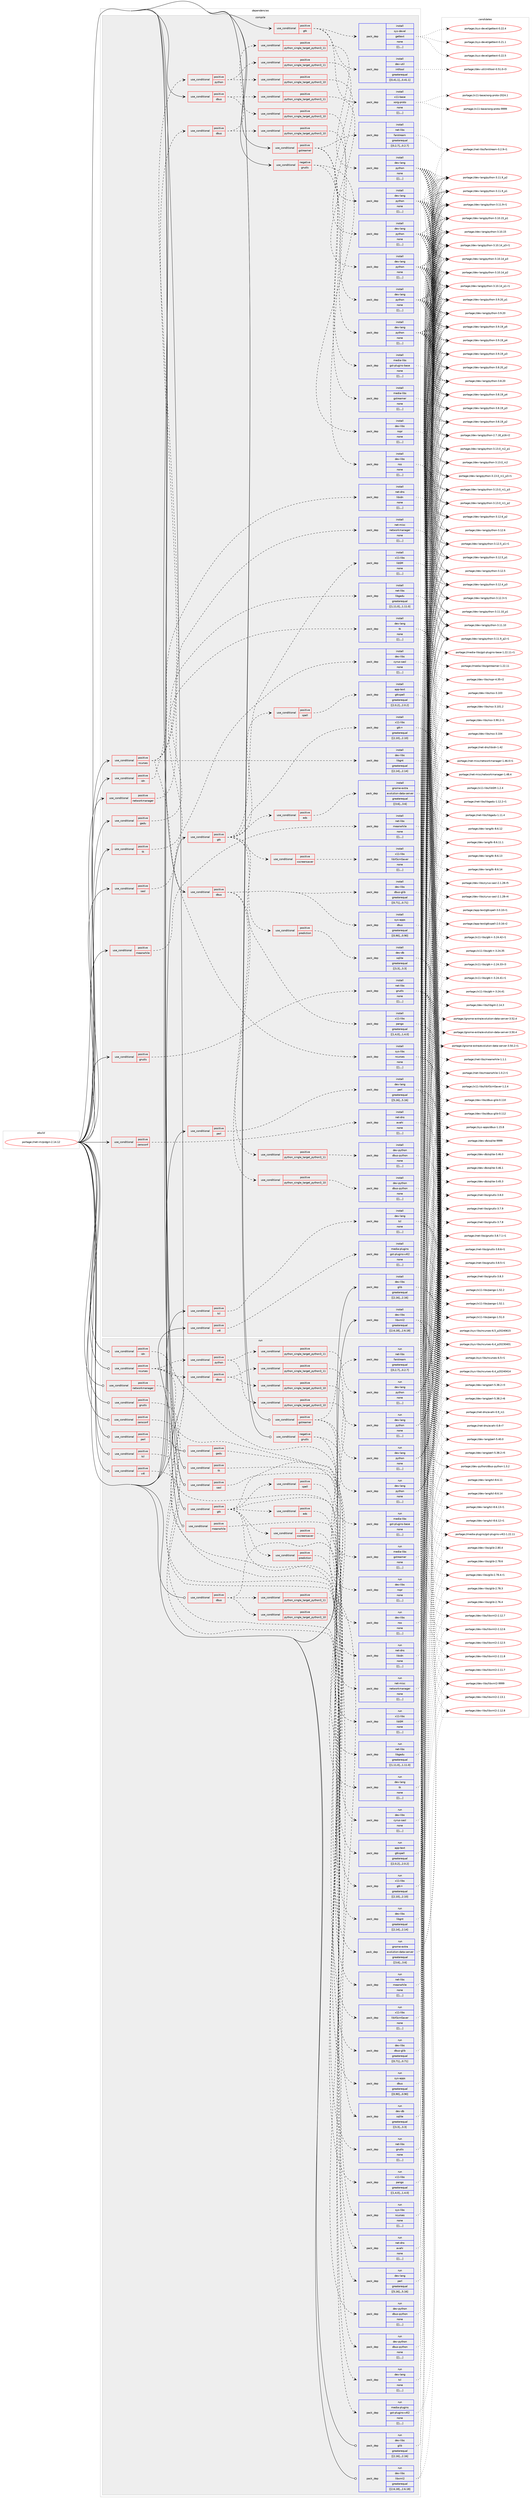 digraph prolog {

# *************
# Graph options
# *************

newrank=true;
concentrate=true;
compound=true;
graph [rankdir=LR,fontname=Helvetica,fontsize=10,ranksep=1.5];#, ranksep=2.5, nodesep=0.2];
edge  [arrowhead=vee];
node  [fontname=Helvetica,fontsize=10];

# **********
# The ebuild
# **********

subgraph cluster_leftcol {
color=gray;
label=<<i>ebuild</i>>;
id [label="portage://net-im/pidgin-2.14.12", color=red, width=4, href="../net-im/pidgin-2.14.12.svg"];
}

# ****************
# The dependencies
# ****************

subgraph cluster_midcol {
color=gray;
label=<<i>dependencies</i>>;
subgraph cluster_compile {
fillcolor="#eeeeee";
style=filled;
label=<<i>compile</i>>;
subgraph cond95921 {
dependency364290 [label=<<TABLE BORDER="0" CELLBORDER="1" CELLSPACING="0" CELLPADDING="4"><TR><TD ROWSPAN="3" CELLPADDING="10">use_conditional</TD></TR><TR><TD>negative</TD></TR><TR><TD>gnutls</TD></TR></TABLE>>, shape=none, color=red];
subgraph pack265725 {
dependency364291 [label=<<TABLE BORDER="0" CELLBORDER="1" CELLSPACING="0" CELLPADDING="4" WIDTH="220"><TR><TD ROWSPAN="6" CELLPADDING="30">pack_dep</TD></TR><TR><TD WIDTH="110">install</TD></TR><TR><TD>dev-libs</TD></TR><TR><TD>nspr</TD></TR><TR><TD>none</TD></TR><TR><TD>[[],,,,]</TD></TR></TABLE>>, shape=none, color=blue];
}
dependency364290:e -> dependency364291:w [weight=20,style="dashed",arrowhead="vee"];
subgraph pack265726 {
dependency364292 [label=<<TABLE BORDER="0" CELLBORDER="1" CELLSPACING="0" CELLPADDING="4" WIDTH="220"><TR><TD ROWSPAN="6" CELLPADDING="30">pack_dep</TD></TR><TR><TD WIDTH="110">install</TD></TR><TR><TD>dev-libs</TD></TR><TR><TD>nss</TD></TR><TR><TD>none</TD></TR><TR><TD>[[],,,,]</TD></TR></TABLE>>, shape=none, color=blue];
}
dependency364290:e -> dependency364292:w [weight=20,style="dashed",arrowhead="vee"];
}
id:e -> dependency364290:w [weight=20,style="solid",arrowhead="vee"];
subgraph cond95922 {
dependency364293 [label=<<TABLE BORDER="0" CELLBORDER="1" CELLSPACING="0" CELLPADDING="4"><TR><TD ROWSPAN="3" CELLPADDING="10">use_conditional</TD></TR><TR><TD>positive</TD></TR><TR><TD>dbus</TD></TR></TABLE>>, shape=none, color=red];
subgraph cond95923 {
dependency364294 [label=<<TABLE BORDER="0" CELLBORDER="1" CELLSPACING="0" CELLPADDING="4"><TR><TD ROWSPAN="3" CELLPADDING="10">use_conditional</TD></TR><TR><TD>positive</TD></TR><TR><TD>python_single_target_python3_10</TD></TR></TABLE>>, shape=none, color=red];
subgraph pack265727 {
dependency364295 [label=<<TABLE BORDER="0" CELLBORDER="1" CELLSPACING="0" CELLPADDING="4" WIDTH="220"><TR><TD ROWSPAN="6" CELLPADDING="30">pack_dep</TD></TR><TR><TD WIDTH="110">install</TD></TR><TR><TD>dev-lang</TD></TR><TR><TD>python</TD></TR><TR><TD>none</TD></TR><TR><TD>[[],,,,]</TD></TR></TABLE>>, shape=none, color=blue];
}
dependency364294:e -> dependency364295:w [weight=20,style="dashed",arrowhead="vee"];
}
dependency364293:e -> dependency364294:w [weight=20,style="dashed",arrowhead="vee"];
subgraph cond95924 {
dependency364296 [label=<<TABLE BORDER="0" CELLBORDER="1" CELLSPACING="0" CELLPADDING="4"><TR><TD ROWSPAN="3" CELLPADDING="10">use_conditional</TD></TR><TR><TD>positive</TD></TR><TR><TD>python_single_target_python3_11</TD></TR></TABLE>>, shape=none, color=red];
subgraph pack265728 {
dependency364297 [label=<<TABLE BORDER="0" CELLBORDER="1" CELLSPACING="0" CELLPADDING="4" WIDTH="220"><TR><TD ROWSPAN="6" CELLPADDING="30">pack_dep</TD></TR><TR><TD WIDTH="110">install</TD></TR><TR><TD>dev-lang</TD></TR><TR><TD>python</TD></TR><TR><TD>none</TD></TR><TR><TD>[[],,,,]</TD></TR></TABLE>>, shape=none, color=blue];
}
dependency364296:e -> dependency364297:w [weight=20,style="dashed",arrowhead="vee"];
}
dependency364293:e -> dependency364296:w [weight=20,style="dashed",arrowhead="vee"];
}
id:e -> dependency364293:w [weight=20,style="solid",arrowhead="vee"];
subgraph cond95925 {
dependency364298 [label=<<TABLE BORDER="0" CELLBORDER="1" CELLSPACING="0" CELLPADDING="4"><TR><TD ROWSPAN="3" CELLPADDING="10">use_conditional</TD></TR><TR><TD>positive</TD></TR><TR><TD>dbus</TD></TR></TABLE>>, shape=none, color=red];
subgraph pack265729 {
dependency364299 [label=<<TABLE BORDER="0" CELLBORDER="1" CELLSPACING="0" CELLPADDING="4" WIDTH="220"><TR><TD ROWSPAN="6" CELLPADDING="30">pack_dep</TD></TR><TR><TD WIDTH="110">install</TD></TR><TR><TD>dev-libs</TD></TR><TR><TD>dbus-glib</TD></TR><TR><TD>greaterequal</TD></TR><TR><TD>[[0,71],,,0.71]</TD></TR></TABLE>>, shape=none, color=blue];
}
dependency364298:e -> dependency364299:w [weight=20,style="dashed",arrowhead="vee"];
subgraph pack265730 {
dependency364300 [label=<<TABLE BORDER="0" CELLBORDER="1" CELLSPACING="0" CELLPADDING="4" WIDTH="220"><TR><TD ROWSPAN="6" CELLPADDING="30">pack_dep</TD></TR><TR><TD WIDTH="110">install</TD></TR><TR><TD>sys-apps</TD></TR><TR><TD>dbus</TD></TR><TR><TD>greaterequal</TD></TR><TR><TD>[[0,90],,,0.90]</TD></TR></TABLE>>, shape=none, color=blue];
}
dependency364298:e -> dependency364300:w [weight=20,style="dashed",arrowhead="vee"];
subgraph cond95926 {
dependency364301 [label=<<TABLE BORDER="0" CELLBORDER="1" CELLSPACING="0" CELLPADDING="4"><TR><TD ROWSPAN="3" CELLPADDING="10">use_conditional</TD></TR><TR><TD>positive</TD></TR><TR><TD>python_single_target_python3_10</TD></TR></TABLE>>, shape=none, color=red];
subgraph pack265731 {
dependency364302 [label=<<TABLE BORDER="0" CELLBORDER="1" CELLSPACING="0" CELLPADDING="4" WIDTH="220"><TR><TD ROWSPAN="6" CELLPADDING="30">pack_dep</TD></TR><TR><TD WIDTH="110">install</TD></TR><TR><TD>dev-python</TD></TR><TR><TD>dbus-python</TD></TR><TR><TD>none</TD></TR><TR><TD>[[],,,,]</TD></TR></TABLE>>, shape=none, color=blue];
}
dependency364301:e -> dependency364302:w [weight=20,style="dashed",arrowhead="vee"];
}
dependency364298:e -> dependency364301:w [weight=20,style="dashed",arrowhead="vee"];
subgraph cond95927 {
dependency364303 [label=<<TABLE BORDER="0" CELLBORDER="1" CELLSPACING="0" CELLPADDING="4"><TR><TD ROWSPAN="3" CELLPADDING="10">use_conditional</TD></TR><TR><TD>positive</TD></TR><TR><TD>python_single_target_python3_11</TD></TR></TABLE>>, shape=none, color=red];
subgraph pack265732 {
dependency364304 [label=<<TABLE BORDER="0" CELLBORDER="1" CELLSPACING="0" CELLPADDING="4" WIDTH="220"><TR><TD ROWSPAN="6" CELLPADDING="30">pack_dep</TD></TR><TR><TD WIDTH="110">install</TD></TR><TR><TD>dev-python</TD></TR><TR><TD>dbus-python</TD></TR><TR><TD>none</TD></TR><TR><TD>[[],,,,]</TD></TR></TABLE>>, shape=none, color=blue];
}
dependency364303:e -> dependency364304:w [weight=20,style="dashed",arrowhead="vee"];
}
dependency364298:e -> dependency364303:w [weight=20,style="dashed",arrowhead="vee"];
}
id:e -> dependency364298:w [weight=20,style="solid",arrowhead="vee"];
subgraph cond95928 {
dependency364305 [label=<<TABLE BORDER="0" CELLBORDER="1" CELLSPACING="0" CELLPADDING="4"><TR><TD ROWSPAN="3" CELLPADDING="10">use_conditional</TD></TR><TR><TD>positive</TD></TR><TR><TD>gadu</TD></TR></TABLE>>, shape=none, color=red];
subgraph pack265733 {
dependency364306 [label=<<TABLE BORDER="0" CELLBORDER="1" CELLSPACING="0" CELLPADDING="4" WIDTH="220"><TR><TD ROWSPAN="6" CELLPADDING="30">pack_dep</TD></TR><TR><TD WIDTH="110">install</TD></TR><TR><TD>net-libs</TD></TR><TR><TD>libgadu</TD></TR><TR><TD>greaterequal</TD></TR><TR><TD>[[1,11,0],,,1.11.0]</TD></TR></TABLE>>, shape=none, color=blue];
}
dependency364305:e -> dependency364306:w [weight=20,style="dashed",arrowhead="vee"];
}
id:e -> dependency364305:w [weight=20,style="solid",arrowhead="vee"];
subgraph cond95929 {
dependency364307 [label=<<TABLE BORDER="0" CELLBORDER="1" CELLSPACING="0" CELLPADDING="4"><TR><TD ROWSPAN="3" CELLPADDING="10">use_conditional</TD></TR><TR><TD>positive</TD></TR><TR><TD>gnutls</TD></TR></TABLE>>, shape=none, color=red];
subgraph pack265734 {
dependency364308 [label=<<TABLE BORDER="0" CELLBORDER="1" CELLSPACING="0" CELLPADDING="4" WIDTH="220"><TR><TD ROWSPAN="6" CELLPADDING="30">pack_dep</TD></TR><TR><TD WIDTH="110">install</TD></TR><TR><TD>net-libs</TD></TR><TR><TD>gnutls</TD></TR><TR><TD>none</TD></TR><TR><TD>[[],,,,]</TD></TR></TABLE>>, shape=none, color=blue];
}
dependency364307:e -> dependency364308:w [weight=20,style="dashed",arrowhead="vee"];
}
id:e -> dependency364307:w [weight=20,style="solid",arrowhead="vee"];
subgraph cond95930 {
dependency364309 [label=<<TABLE BORDER="0" CELLBORDER="1" CELLSPACING="0" CELLPADDING="4"><TR><TD ROWSPAN="3" CELLPADDING="10">use_conditional</TD></TR><TR><TD>positive</TD></TR><TR><TD>gstreamer</TD></TR></TABLE>>, shape=none, color=red];
subgraph pack265735 {
dependency364310 [label=<<TABLE BORDER="0" CELLBORDER="1" CELLSPACING="0" CELLPADDING="4" WIDTH="220"><TR><TD ROWSPAN="6" CELLPADDING="30">pack_dep</TD></TR><TR><TD WIDTH="110">install</TD></TR><TR><TD>media-libs</TD></TR><TR><TD>gstreamer</TD></TR><TR><TD>none</TD></TR><TR><TD>[[],,,,]</TD></TR></TABLE>>, shape=none, color=blue];
}
dependency364309:e -> dependency364310:w [weight=20,style="dashed",arrowhead="vee"];
subgraph pack265736 {
dependency364311 [label=<<TABLE BORDER="0" CELLBORDER="1" CELLSPACING="0" CELLPADDING="4" WIDTH="220"><TR><TD ROWSPAN="6" CELLPADDING="30">pack_dep</TD></TR><TR><TD WIDTH="110">install</TD></TR><TR><TD>media-libs</TD></TR><TR><TD>gst-plugins-base</TD></TR><TR><TD>none</TD></TR><TR><TD>[[],,,,]</TD></TR></TABLE>>, shape=none, color=blue];
}
dependency364309:e -> dependency364311:w [weight=20,style="dashed",arrowhead="vee"];
subgraph pack265737 {
dependency364312 [label=<<TABLE BORDER="0" CELLBORDER="1" CELLSPACING="0" CELLPADDING="4" WIDTH="220"><TR><TD ROWSPAN="6" CELLPADDING="30">pack_dep</TD></TR><TR><TD WIDTH="110">install</TD></TR><TR><TD>net-libs</TD></TR><TR><TD>farstream</TD></TR><TR><TD>greaterequal</TD></TR><TR><TD>[[0,2,7],,,0.2.7]</TD></TR></TABLE>>, shape=none, color=blue];
}
dependency364309:e -> dependency364312:w [weight=20,style="dashed",arrowhead="vee"];
}
id:e -> dependency364309:w [weight=20,style="solid",arrowhead="vee"];
subgraph cond95931 {
dependency364313 [label=<<TABLE BORDER="0" CELLBORDER="1" CELLSPACING="0" CELLPADDING="4"><TR><TD ROWSPAN="3" CELLPADDING="10">use_conditional</TD></TR><TR><TD>positive</TD></TR><TR><TD>gtk</TD></TR></TABLE>>, shape=none, color=red];
subgraph pack265738 {
dependency364314 [label=<<TABLE BORDER="0" CELLBORDER="1" CELLSPACING="0" CELLPADDING="4" WIDTH="220"><TR><TD ROWSPAN="6" CELLPADDING="30">pack_dep</TD></TR><TR><TD WIDTH="110">install</TD></TR><TR><TD>x11-base</TD></TR><TR><TD>xorg-proto</TD></TR><TR><TD>none</TD></TR><TR><TD>[[],,,,]</TD></TR></TABLE>>, shape=none, color=blue];
}
dependency364313:e -> dependency364314:w [weight=20,style="dashed",arrowhead="vee"];
subgraph pack265739 {
dependency364315 [label=<<TABLE BORDER="0" CELLBORDER="1" CELLSPACING="0" CELLPADDING="4" WIDTH="220"><TR><TD ROWSPAN="6" CELLPADDING="30">pack_dep</TD></TR><TR><TD WIDTH="110">install</TD></TR><TR><TD>dev-util</TD></TR><TR><TD>intltool</TD></TR><TR><TD>greaterequal</TD></TR><TR><TD>[[0,41,1],,,0.41.1]</TD></TR></TABLE>>, shape=none, color=blue];
}
dependency364313:e -> dependency364315:w [weight=20,style="dashed",arrowhead="vee"];
subgraph pack265740 {
dependency364316 [label=<<TABLE BORDER="0" CELLBORDER="1" CELLSPACING="0" CELLPADDING="4" WIDTH="220"><TR><TD ROWSPAN="6" CELLPADDING="30">pack_dep</TD></TR><TR><TD WIDTH="110">install</TD></TR><TR><TD>sys-devel</TD></TR><TR><TD>gettext</TD></TR><TR><TD>none</TD></TR><TR><TD>[[],,,,]</TD></TR></TABLE>>, shape=none, color=blue];
}
dependency364313:e -> dependency364316:w [weight=20,style="dashed",arrowhead="vee"];
}
id:e -> dependency364313:w [weight=20,style="solid",arrowhead="vee"];
subgraph cond95932 {
dependency364317 [label=<<TABLE BORDER="0" CELLBORDER="1" CELLSPACING="0" CELLPADDING="4"><TR><TD ROWSPAN="3" CELLPADDING="10">use_conditional</TD></TR><TR><TD>positive</TD></TR><TR><TD>gtk</TD></TR></TABLE>>, shape=none, color=red];
subgraph pack265741 {
dependency364318 [label=<<TABLE BORDER="0" CELLBORDER="1" CELLSPACING="0" CELLPADDING="4" WIDTH="220"><TR><TD ROWSPAN="6" CELLPADDING="30">pack_dep</TD></TR><TR><TD WIDTH="110">install</TD></TR><TR><TD>x11-libs</TD></TR><TR><TD>gtk+</TD></TR><TR><TD>greaterequal</TD></TR><TR><TD>[[2,10],,,2.10]</TD></TR></TABLE>>, shape=none, color=blue];
}
dependency364317:e -> dependency364318:w [weight=20,style="dashed",arrowhead="vee"];
subgraph pack265742 {
dependency364319 [label=<<TABLE BORDER="0" CELLBORDER="1" CELLSPACING="0" CELLPADDING="4" WIDTH="220"><TR><TD ROWSPAN="6" CELLPADDING="30">pack_dep</TD></TR><TR><TD WIDTH="110">install</TD></TR><TR><TD>x11-libs</TD></TR><TR><TD>libSM</TD></TR><TR><TD>none</TD></TR><TR><TD>[[],,,,]</TD></TR></TABLE>>, shape=none, color=blue];
}
dependency364317:e -> dependency364319:w [weight=20,style="dashed",arrowhead="vee"];
subgraph pack265743 {
dependency364320 [label=<<TABLE BORDER="0" CELLBORDER="1" CELLSPACING="0" CELLPADDING="4" WIDTH="220"><TR><TD ROWSPAN="6" CELLPADDING="30">pack_dep</TD></TR><TR><TD WIDTH="110">install</TD></TR><TR><TD>x11-libs</TD></TR><TR><TD>pango</TD></TR><TR><TD>greaterequal</TD></TR><TR><TD>[[1,4,0],,,1.4.0]</TD></TR></TABLE>>, shape=none, color=blue];
}
dependency364317:e -> dependency364320:w [weight=20,style="dashed",arrowhead="vee"];
subgraph cond95933 {
dependency364321 [label=<<TABLE BORDER="0" CELLBORDER="1" CELLSPACING="0" CELLPADDING="4"><TR><TD ROWSPAN="3" CELLPADDING="10">use_conditional</TD></TR><TR><TD>positive</TD></TR><TR><TD>xscreensaver</TD></TR></TABLE>>, shape=none, color=red];
subgraph pack265744 {
dependency364322 [label=<<TABLE BORDER="0" CELLBORDER="1" CELLSPACING="0" CELLPADDING="4" WIDTH="220"><TR><TD ROWSPAN="6" CELLPADDING="30">pack_dep</TD></TR><TR><TD WIDTH="110">install</TD></TR><TR><TD>x11-libs</TD></TR><TR><TD>libXScrnSaver</TD></TR><TR><TD>none</TD></TR><TR><TD>[[],,,,]</TD></TR></TABLE>>, shape=none, color=blue];
}
dependency364321:e -> dependency364322:w [weight=20,style="dashed",arrowhead="vee"];
}
dependency364317:e -> dependency364321:w [weight=20,style="dashed",arrowhead="vee"];
subgraph cond95934 {
dependency364323 [label=<<TABLE BORDER="0" CELLBORDER="1" CELLSPACING="0" CELLPADDING="4"><TR><TD ROWSPAN="3" CELLPADDING="10">use_conditional</TD></TR><TR><TD>positive</TD></TR><TR><TD>spell</TD></TR></TABLE>>, shape=none, color=red];
subgraph pack265745 {
dependency364324 [label=<<TABLE BORDER="0" CELLBORDER="1" CELLSPACING="0" CELLPADDING="4" WIDTH="220"><TR><TD ROWSPAN="6" CELLPADDING="30">pack_dep</TD></TR><TR><TD WIDTH="110">install</TD></TR><TR><TD>app-text</TD></TR><TR><TD>gtkspell</TD></TR><TR><TD>greaterequal</TD></TR><TR><TD>[[2,0,2],,,2.0.2]</TD></TR></TABLE>>, shape=none, color=blue];
}
dependency364323:e -> dependency364324:w [weight=20,style="dashed",arrowhead="vee"];
}
dependency364317:e -> dependency364323:w [weight=20,style="dashed",arrowhead="vee"];
subgraph cond95935 {
dependency364325 [label=<<TABLE BORDER="0" CELLBORDER="1" CELLSPACING="0" CELLPADDING="4"><TR><TD ROWSPAN="3" CELLPADDING="10">use_conditional</TD></TR><TR><TD>positive</TD></TR><TR><TD>eds</TD></TR></TABLE>>, shape=none, color=red];
subgraph pack265746 {
dependency364326 [label=<<TABLE BORDER="0" CELLBORDER="1" CELLSPACING="0" CELLPADDING="4" WIDTH="220"><TR><TD ROWSPAN="6" CELLPADDING="30">pack_dep</TD></TR><TR><TD WIDTH="110">install</TD></TR><TR><TD>gnome-extra</TD></TR><TR><TD>evolution-data-server</TD></TR><TR><TD>greaterequal</TD></TR><TR><TD>[[3,6],,,3.6]</TD></TR></TABLE>>, shape=none, color=blue];
}
dependency364325:e -> dependency364326:w [weight=20,style="dashed",arrowhead="vee"];
}
dependency364317:e -> dependency364325:w [weight=20,style="dashed",arrowhead="vee"];
subgraph cond95936 {
dependency364327 [label=<<TABLE BORDER="0" CELLBORDER="1" CELLSPACING="0" CELLPADDING="4"><TR><TD ROWSPAN="3" CELLPADDING="10">use_conditional</TD></TR><TR><TD>positive</TD></TR><TR><TD>prediction</TD></TR></TABLE>>, shape=none, color=red];
subgraph pack265747 {
dependency364328 [label=<<TABLE BORDER="0" CELLBORDER="1" CELLSPACING="0" CELLPADDING="4" WIDTH="220"><TR><TD ROWSPAN="6" CELLPADDING="30">pack_dep</TD></TR><TR><TD WIDTH="110">install</TD></TR><TR><TD>dev-db</TD></TR><TR><TD>sqlite</TD></TR><TR><TD>greaterequal</TD></TR><TR><TD>[[3,3],,,3.3]</TD></TR></TABLE>>, shape=none, color=blue];
}
dependency364327:e -> dependency364328:w [weight=20,style="dashed",arrowhead="vee"];
}
dependency364317:e -> dependency364327:w [weight=20,style="dashed",arrowhead="vee"];
}
id:e -> dependency364317:w [weight=20,style="solid",arrowhead="vee"];
subgraph cond95937 {
dependency364329 [label=<<TABLE BORDER="0" CELLBORDER="1" CELLSPACING="0" CELLPADDING="4"><TR><TD ROWSPAN="3" CELLPADDING="10">use_conditional</TD></TR><TR><TD>positive</TD></TR><TR><TD>idn</TD></TR></TABLE>>, shape=none, color=red];
subgraph pack265748 {
dependency364330 [label=<<TABLE BORDER="0" CELLBORDER="1" CELLSPACING="0" CELLPADDING="4" WIDTH="220"><TR><TD ROWSPAN="6" CELLPADDING="30">pack_dep</TD></TR><TR><TD WIDTH="110">install</TD></TR><TR><TD>net-dns</TD></TR><TR><TD>libidn</TD></TR><TR><TD>none</TD></TR><TR><TD>[[],,,,]</TD></TR></TABLE>>, shape=none, color=blue];
}
dependency364329:e -> dependency364330:w [weight=20,style="dashed",arrowhead="vee"];
}
id:e -> dependency364329:w [weight=20,style="solid",arrowhead="vee"];
subgraph cond95938 {
dependency364331 [label=<<TABLE BORDER="0" CELLBORDER="1" CELLSPACING="0" CELLPADDING="4"><TR><TD ROWSPAN="3" CELLPADDING="10">use_conditional</TD></TR><TR><TD>positive</TD></TR><TR><TD>meanwhile</TD></TR></TABLE>>, shape=none, color=red];
subgraph pack265749 {
dependency364332 [label=<<TABLE BORDER="0" CELLBORDER="1" CELLSPACING="0" CELLPADDING="4" WIDTH="220"><TR><TD ROWSPAN="6" CELLPADDING="30">pack_dep</TD></TR><TR><TD WIDTH="110">install</TD></TR><TR><TD>net-libs</TD></TR><TR><TD>meanwhile</TD></TR><TR><TD>none</TD></TR><TR><TD>[[],,,,]</TD></TR></TABLE>>, shape=none, color=blue];
}
dependency364331:e -> dependency364332:w [weight=20,style="dashed",arrowhead="vee"];
}
id:e -> dependency364331:w [weight=20,style="solid",arrowhead="vee"];
subgraph cond95939 {
dependency364333 [label=<<TABLE BORDER="0" CELLBORDER="1" CELLSPACING="0" CELLPADDING="4"><TR><TD ROWSPAN="3" CELLPADDING="10">use_conditional</TD></TR><TR><TD>positive</TD></TR><TR><TD>ncurses</TD></TR></TABLE>>, shape=none, color=red];
subgraph pack265750 {
dependency364334 [label=<<TABLE BORDER="0" CELLBORDER="1" CELLSPACING="0" CELLPADDING="4" WIDTH="220"><TR><TD ROWSPAN="6" CELLPADDING="30">pack_dep</TD></TR><TR><TD WIDTH="110">install</TD></TR><TR><TD>dev-libs</TD></TR><TR><TD>libgnt</TD></TR><TR><TD>greaterequal</TD></TR><TR><TD>[[2,14],,,2.14]</TD></TR></TABLE>>, shape=none, color=blue];
}
dependency364333:e -> dependency364334:w [weight=20,style="dashed",arrowhead="vee"];
subgraph pack265751 {
dependency364335 [label=<<TABLE BORDER="0" CELLBORDER="1" CELLSPACING="0" CELLPADDING="4" WIDTH="220"><TR><TD ROWSPAN="6" CELLPADDING="30">pack_dep</TD></TR><TR><TD WIDTH="110">install</TD></TR><TR><TD>sys-libs</TD></TR><TR><TD>ncurses</TD></TR><TR><TD>none</TD></TR><TR><TD>[[],,,,]</TD></TR></TABLE>>, shape=none, color=blue];
}
dependency364333:e -> dependency364335:w [weight=20,style="dashed",arrowhead="vee"];
subgraph cond95940 {
dependency364336 [label=<<TABLE BORDER="0" CELLBORDER="1" CELLSPACING="0" CELLPADDING="4"><TR><TD ROWSPAN="3" CELLPADDING="10">use_conditional</TD></TR><TR><TD>positive</TD></TR><TR><TD>dbus</TD></TR></TABLE>>, shape=none, color=red];
subgraph cond95941 {
dependency364337 [label=<<TABLE BORDER="0" CELLBORDER="1" CELLSPACING="0" CELLPADDING="4"><TR><TD ROWSPAN="3" CELLPADDING="10">use_conditional</TD></TR><TR><TD>positive</TD></TR><TR><TD>python_single_target_python3_10</TD></TR></TABLE>>, shape=none, color=red];
subgraph pack265752 {
dependency364338 [label=<<TABLE BORDER="0" CELLBORDER="1" CELLSPACING="0" CELLPADDING="4" WIDTH="220"><TR><TD ROWSPAN="6" CELLPADDING="30">pack_dep</TD></TR><TR><TD WIDTH="110">install</TD></TR><TR><TD>dev-lang</TD></TR><TR><TD>python</TD></TR><TR><TD>none</TD></TR><TR><TD>[[],,,,]</TD></TR></TABLE>>, shape=none, color=blue];
}
dependency364337:e -> dependency364338:w [weight=20,style="dashed",arrowhead="vee"];
}
dependency364336:e -> dependency364337:w [weight=20,style="dashed",arrowhead="vee"];
subgraph cond95942 {
dependency364339 [label=<<TABLE BORDER="0" CELLBORDER="1" CELLSPACING="0" CELLPADDING="4"><TR><TD ROWSPAN="3" CELLPADDING="10">use_conditional</TD></TR><TR><TD>positive</TD></TR><TR><TD>python_single_target_python3_11</TD></TR></TABLE>>, shape=none, color=red];
subgraph pack265753 {
dependency364340 [label=<<TABLE BORDER="0" CELLBORDER="1" CELLSPACING="0" CELLPADDING="4" WIDTH="220"><TR><TD ROWSPAN="6" CELLPADDING="30">pack_dep</TD></TR><TR><TD WIDTH="110">install</TD></TR><TR><TD>dev-lang</TD></TR><TR><TD>python</TD></TR><TR><TD>none</TD></TR><TR><TD>[[],,,,]</TD></TR></TABLE>>, shape=none, color=blue];
}
dependency364339:e -> dependency364340:w [weight=20,style="dashed",arrowhead="vee"];
}
dependency364336:e -> dependency364339:w [weight=20,style="dashed",arrowhead="vee"];
}
dependency364333:e -> dependency364336:w [weight=20,style="dashed",arrowhead="vee"];
subgraph cond95943 {
dependency364341 [label=<<TABLE BORDER="0" CELLBORDER="1" CELLSPACING="0" CELLPADDING="4"><TR><TD ROWSPAN="3" CELLPADDING="10">use_conditional</TD></TR><TR><TD>positive</TD></TR><TR><TD>python</TD></TR></TABLE>>, shape=none, color=red];
subgraph cond95944 {
dependency364342 [label=<<TABLE BORDER="0" CELLBORDER="1" CELLSPACING="0" CELLPADDING="4"><TR><TD ROWSPAN="3" CELLPADDING="10">use_conditional</TD></TR><TR><TD>positive</TD></TR><TR><TD>python_single_target_python3_10</TD></TR></TABLE>>, shape=none, color=red];
subgraph pack265754 {
dependency364343 [label=<<TABLE BORDER="0" CELLBORDER="1" CELLSPACING="0" CELLPADDING="4" WIDTH="220"><TR><TD ROWSPAN="6" CELLPADDING="30">pack_dep</TD></TR><TR><TD WIDTH="110">install</TD></TR><TR><TD>dev-lang</TD></TR><TR><TD>python</TD></TR><TR><TD>none</TD></TR><TR><TD>[[],,,,]</TD></TR></TABLE>>, shape=none, color=blue];
}
dependency364342:e -> dependency364343:w [weight=20,style="dashed",arrowhead="vee"];
}
dependency364341:e -> dependency364342:w [weight=20,style="dashed",arrowhead="vee"];
subgraph cond95945 {
dependency364344 [label=<<TABLE BORDER="0" CELLBORDER="1" CELLSPACING="0" CELLPADDING="4"><TR><TD ROWSPAN="3" CELLPADDING="10">use_conditional</TD></TR><TR><TD>positive</TD></TR><TR><TD>python_single_target_python3_11</TD></TR></TABLE>>, shape=none, color=red];
subgraph pack265755 {
dependency364345 [label=<<TABLE BORDER="0" CELLBORDER="1" CELLSPACING="0" CELLPADDING="4" WIDTH="220"><TR><TD ROWSPAN="6" CELLPADDING="30">pack_dep</TD></TR><TR><TD WIDTH="110">install</TD></TR><TR><TD>dev-lang</TD></TR><TR><TD>python</TD></TR><TR><TD>none</TD></TR><TR><TD>[[],,,,]</TD></TR></TABLE>>, shape=none, color=blue];
}
dependency364344:e -> dependency364345:w [weight=20,style="dashed",arrowhead="vee"];
}
dependency364341:e -> dependency364344:w [weight=20,style="dashed",arrowhead="vee"];
}
dependency364333:e -> dependency364341:w [weight=20,style="dashed",arrowhead="vee"];
}
id:e -> dependency364333:w [weight=20,style="solid",arrowhead="vee"];
subgraph cond95946 {
dependency364346 [label=<<TABLE BORDER="0" CELLBORDER="1" CELLSPACING="0" CELLPADDING="4"><TR><TD ROWSPAN="3" CELLPADDING="10">use_conditional</TD></TR><TR><TD>positive</TD></TR><TR><TD>networkmanager</TD></TR></TABLE>>, shape=none, color=red];
subgraph pack265756 {
dependency364347 [label=<<TABLE BORDER="0" CELLBORDER="1" CELLSPACING="0" CELLPADDING="4" WIDTH="220"><TR><TD ROWSPAN="6" CELLPADDING="30">pack_dep</TD></TR><TR><TD WIDTH="110">install</TD></TR><TR><TD>net-misc</TD></TR><TR><TD>networkmanager</TD></TR><TR><TD>none</TD></TR><TR><TD>[[],,,,]</TD></TR></TABLE>>, shape=none, color=blue];
}
dependency364346:e -> dependency364347:w [weight=20,style="dashed",arrowhead="vee"];
}
id:e -> dependency364346:w [weight=20,style="solid",arrowhead="vee"];
subgraph cond95947 {
dependency364348 [label=<<TABLE BORDER="0" CELLBORDER="1" CELLSPACING="0" CELLPADDING="4"><TR><TD ROWSPAN="3" CELLPADDING="10">use_conditional</TD></TR><TR><TD>positive</TD></TR><TR><TD>perl</TD></TR></TABLE>>, shape=none, color=red];
subgraph pack265757 {
dependency364349 [label=<<TABLE BORDER="0" CELLBORDER="1" CELLSPACING="0" CELLPADDING="4" WIDTH="220"><TR><TD ROWSPAN="6" CELLPADDING="30">pack_dep</TD></TR><TR><TD WIDTH="110">install</TD></TR><TR><TD>dev-lang</TD></TR><TR><TD>perl</TD></TR><TR><TD>greaterequal</TD></TR><TR><TD>[[5,16],,,5.16]</TD></TR></TABLE>>, shape=none, color=blue];
}
dependency364348:e -> dependency364349:w [weight=20,style="dashed",arrowhead="vee"];
}
id:e -> dependency364348:w [weight=20,style="solid",arrowhead="vee"];
subgraph cond95948 {
dependency364350 [label=<<TABLE BORDER="0" CELLBORDER="1" CELLSPACING="0" CELLPADDING="4"><TR><TD ROWSPAN="3" CELLPADDING="10">use_conditional</TD></TR><TR><TD>positive</TD></TR><TR><TD>sasl</TD></TR></TABLE>>, shape=none, color=red];
subgraph pack265758 {
dependency364351 [label=<<TABLE BORDER="0" CELLBORDER="1" CELLSPACING="0" CELLPADDING="4" WIDTH="220"><TR><TD ROWSPAN="6" CELLPADDING="30">pack_dep</TD></TR><TR><TD WIDTH="110">install</TD></TR><TR><TD>dev-libs</TD></TR><TR><TD>cyrus-sasl</TD></TR><TR><TD>none</TD></TR><TR><TD>[[],,,,]</TD></TR></TABLE>>, shape=none, color=blue];
}
dependency364350:e -> dependency364351:w [weight=20,style="dashed",arrowhead="vee"];
}
id:e -> dependency364350:w [weight=20,style="solid",arrowhead="vee"];
subgraph cond95949 {
dependency364352 [label=<<TABLE BORDER="0" CELLBORDER="1" CELLSPACING="0" CELLPADDING="4"><TR><TD ROWSPAN="3" CELLPADDING="10">use_conditional</TD></TR><TR><TD>positive</TD></TR><TR><TD>tcl</TD></TR></TABLE>>, shape=none, color=red];
subgraph pack265759 {
dependency364353 [label=<<TABLE BORDER="0" CELLBORDER="1" CELLSPACING="0" CELLPADDING="4" WIDTH="220"><TR><TD ROWSPAN="6" CELLPADDING="30">pack_dep</TD></TR><TR><TD WIDTH="110">install</TD></TR><TR><TD>dev-lang</TD></TR><TR><TD>tcl</TD></TR><TR><TD>none</TD></TR><TR><TD>[[],,,,]</TD></TR></TABLE>>, shape=none, color=blue];
}
dependency364352:e -> dependency364353:w [weight=20,style="dashed",arrowhead="vee"];
}
id:e -> dependency364352:w [weight=20,style="solid",arrowhead="vee"];
subgraph cond95950 {
dependency364354 [label=<<TABLE BORDER="0" CELLBORDER="1" CELLSPACING="0" CELLPADDING="4"><TR><TD ROWSPAN="3" CELLPADDING="10">use_conditional</TD></TR><TR><TD>positive</TD></TR><TR><TD>tk</TD></TR></TABLE>>, shape=none, color=red];
subgraph pack265760 {
dependency364355 [label=<<TABLE BORDER="0" CELLBORDER="1" CELLSPACING="0" CELLPADDING="4" WIDTH="220"><TR><TD ROWSPAN="6" CELLPADDING="30">pack_dep</TD></TR><TR><TD WIDTH="110">install</TD></TR><TR><TD>dev-lang</TD></TR><TR><TD>tk</TD></TR><TR><TD>none</TD></TR><TR><TD>[[],,,,]</TD></TR></TABLE>>, shape=none, color=blue];
}
dependency364354:e -> dependency364355:w [weight=20,style="dashed",arrowhead="vee"];
}
id:e -> dependency364354:w [weight=20,style="solid",arrowhead="vee"];
subgraph cond95951 {
dependency364356 [label=<<TABLE BORDER="0" CELLBORDER="1" CELLSPACING="0" CELLPADDING="4"><TR><TD ROWSPAN="3" CELLPADDING="10">use_conditional</TD></TR><TR><TD>positive</TD></TR><TR><TD>v4l</TD></TR></TABLE>>, shape=none, color=red];
subgraph pack265761 {
dependency364357 [label=<<TABLE BORDER="0" CELLBORDER="1" CELLSPACING="0" CELLPADDING="4" WIDTH="220"><TR><TD ROWSPAN="6" CELLPADDING="30">pack_dep</TD></TR><TR><TD WIDTH="110">install</TD></TR><TR><TD>media-plugins</TD></TR><TR><TD>gst-plugins-v4l2</TD></TR><TR><TD>none</TD></TR><TR><TD>[[],,,,]</TD></TR></TABLE>>, shape=none, color=blue];
}
dependency364356:e -> dependency364357:w [weight=20,style="dashed",arrowhead="vee"];
}
id:e -> dependency364356:w [weight=20,style="solid",arrowhead="vee"];
subgraph cond95952 {
dependency364358 [label=<<TABLE BORDER="0" CELLBORDER="1" CELLSPACING="0" CELLPADDING="4"><TR><TD ROWSPAN="3" CELLPADDING="10">use_conditional</TD></TR><TR><TD>positive</TD></TR><TR><TD>zeroconf</TD></TR></TABLE>>, shape=none, color=red];
subgraph pack265762 {
dependency364359 [label=<<TABLE BORDER="0" CELLBORDER="1" CELLSPACING="0" CELLPADDING="4" WIDTH="220"><TR><TD ROWSPAN="6" CELLPADDING="30">pack_dep</TD></TR><TR><TD WIDTH="110">install</TD></TR><TR><TD>net-dns</TD></TR><TR><TD>avahi</TD></TR><TR><TD>none</TD></TR><TR><TD>[[],,,,]</TD></TR></TABLE>>, shape=none, color=blue];
}
dependency364358:e -> dependency364359:w [weight=20,style="dashed",arrowhead="vee"];
}
id:e -> dependency364358:w [weight=20,style="solid",arrowhead="vee"];
subgraph pack265763 {
dependency364360 [label=<<TABLE BORDER="0" CELLBORDER="1" CELLSPACING="0" CELLPADDING="4" WIDTH="220"><TR><TD ROWSPAN="6" CELLPADDING="30">pack_dep</TD></TR><TR><TD WIDTH="110">install</TD></TR><TR><TD>dev-libs</TD></TR><TR><TD>glib</TD></TR><TR><TD>greaterequal</TD></TR><TR><TD>[[2,16],,,2.16]</TD></TR></TABLE>>, shape=none, color=blue];
}
id:e -> dependency364360:w [weight=20,style="solid",arrowhead="vee"];
subgraph pack265764 {
dependency364361 [label=<<TABLE BORDER="0" CELLBORDER="1" CELLSPACING="0" CELLPADDING="4" WIDTH="220"><TR><TD ROWSPAN="6" CELLPADDING="30">pack_dep</TD></TR><TR><TD WIDTH="110">install</TD></TR><TR><TD>dev-libs</TD></TR><TR><TD>libxml2</TD></TR><TR><TD>greaterequal</TD></TR><TR><TD>[[2,6,18],,,2.6.18]</TD></TR></TABLE>>, shape=none, color=blue];
}
id:e -> dependency364361:w [weight=20,style="solid",arrowhead="vee"];
}
subgraph cluster_compileandrun {
fillcolor="#eeeeee";
style=filled;
label=<<i>compile and run</i>>;
}
subgraph cluster_run {
fillcolor="#eeeeee";
style=filled;
label=<<i>run</i>>;
subgraph cond95953 {
dependency364362 [label=<<TABLE BORDER="0" CELLBORDER="1" CELLSPACING="0" CELLPADDING="4"><TR><TD ROWSPAN="3" CELLPADDING="10">use_conditional</TD></TR><TR><TD>negative</TD></TR><TR><TD>gnutls</TD></TR></TABLE>>, shape=none, color=red];
subgraph pack265765 {
dependency364363 [label=<<TABLE BORDER="0" CELLBORDER="1" CELLSPACING="0" CELLPADDING="4" WIDTH="220"><TR><TD ROWSPAN="6" CELLPADDING="30">pack_dep</TD></TR><TR><TD WIDTH="110">run</TD></TR><TR><TD>dev-libs</TD></TR><TR><TD>nspr</TD></TR><TR><TD>none</TD></TR><TR><TD>[[],,,,]</TD></TR></TABLE>>, shape=none, color=blue];
}
dependency364362:e -> dependency364363:w [weight=20,style="dashed",arrowhead="vee"];
subgraph pack265766 {
dependency364364 [label=<<TABLE BORDER="0" CELLBORDER="1" CELLSPACING="0" CELLPADDING="4" WIDTH="220"><TR><TD ROWSPAN="6" CELLPADDING="30">pack_dep</TD></TR><TR><TD WIDTH="110">run</TD></TR><TR><TD>dev-libs</TD></TR><TR><TD>nss</TD></TR><TR><TD>none</TD></TR><TR><TD>[[],,,,]</TD></TR></TABLE>>, shape=none, color=blue];
}
dependency364362:e -> dependency364364:w [weight=20,style="dashed",arrowhead="vee"];
}
id:e -> dependency364362:w [weight=20,style="solid",arrowhead="odot"];
subgraph cond95954 {
dependency364365 [label=<<TABLE BORDER="0" CELLBORDER="1" CELLSPACING="0" CELLPADDING="4"><TR><TD ROWSPAN="3" CELLPADDING="10">use_conditional</TD></TR><TR><TD>positive</TD></TR><TR><TD>dbus</TD></TR></TABLE>>, shape=none, color=red];
subgraph pack265767 {
dependency364366 [label=<<TABLE BORDER="0" CELLBORDER="1" CELLSPACING="0" CELLPADDING="4" WIDTH="220"><TR><TD ROWSPAN="6" CELLPADDING="30">pack_dep</TD></TR><TR><TD WIDTH="110">run</TD></TR><TR><TD>dev-libs</TD></TR><TR><TD>dbus-glib</TD></TR><TR><TD>greaterequal</TD></TR><TR><TD>[[0,71],,,0.71]</TD></TR></TABLE>>, shape=none, color=blue];
}
dependency364365:e -> dependency364366:w [weight=20,style="dashed",arrowhead="vee"];
subgraph pack265768 {
dependency364367 [label=<<TABLE BORDER="0" CELLBORDER="1" CELLSPACING="0" CELLPADDING="4" WIDTH="220"><TR><TD ROWSPAN="6" CELLPADDING="30">pack_dep</TD></TR><TR><TD WIDTH="110">run</TD></TR><TR><TD>sys-apps</TD></TR><TR><TD>dbus</TD></TR><TR><TD>greaterequal</TD></TR><TR><TD>[[0,90],,,0.90]</TD></TR></TABLE>>, shape=none, color=blue];
}
dependency364365:e -> dependency364367:w [weight=20,style="dashed",arrowhead="vee"];
subgraph cond95955 {
dependency364368 [label=<<TABLE BORDER="0" CELLBORDER="1" CELLSPACING="0" CELLPADDING="4"><TR><TD ROWSPAN="3" CELLPADDING="10">use_conditional</TD></TR><TR><TD>positive</TD></TR><TR><TD>python_single_target_python3_10</TD></TR></TABLE>>, shape=none, color=red];
subgraph pack265769 {
dependency364369 [label=<<TABLE BORDER="0" CELLBORDER="1" CELLSPACING="0" CELLPADDING="4" WIDTH="220"><TR><TD ROWSPAN="6" CELLPADDING="30">pack_dep</TD></TR><TR><TD WIDTH="110">run</TD></TR><TR><TD>dev-python</TD></TR><TR><TD>dbus-python</TD></TR><TR><TD>none</TD></TR><TR><TD>[[],,,,]</TD></TR></TABLE>>, shape=none, color=blue];
}
dependency364368:e -> dependency364369:w [weight=20,style="dashed",arrowhead="vee"];
}
dependency364365:e -> dependency364368:w [weight=20,style="dashed",arrowhead="vee"];
subgraph cond95956 {
dependency364370 [label=<<TABLE BORDER="0" CELLBORDER="1" CELLSPACING="0" CELLPADDING="4"><TR><TD ROWSPAN="3" CELLPADDING="10">use_conditional</TD></TR><TR><TD>positive</TD></TR><TR><TD>python_single_target_python3_11</TD></TR></TABLE>>, shape=none, color=red];
subgraph pack265770 {
dependency364371 [label=<<TABLE BORDER="0" CELLBORDER="1" CELLSPACING="0" CELLPADDING="4" WIDTH="220"><TR><TD ROWSPAN="6" CELLPADDING="30">pack_dep</TD></TR><TR><TD WIDTH="110">run</TD></TR><TR><TD>dev-python</TD></TR><TR><TD>dbus-python</TD></TR><TR><TD>none</TD></TR><TR><TD>[[],,,,]</TD></TR></TABLE>>, shape=none, color=blue];
}
dependency364370:e -> dependency364371:w [weight=20,style="dashed",arrowhead="vee"];
}
dependency364365:e -> dependency364370:w [weight=20,style="dashed",arrowhead="vee"];
}
id:e -> dependency364365:w [weight=20,style="solid",arrowhead="odot"];
subgraph cond95957 {
dependency364372 [label=<<TABLE BORDER="0" CELLBORDER="1" CELLSPACING="0" CELLPADDING="4"><TR><TD ROWSPAN="3" CELLPADDING="10">use_conditional</TD></TR><TR><TD>positive</TD></TR><TR><TD>gadu</TD></TR></TABLE>>, shape=none, color=red];
subgraph pack265771 {
dependency364373 [label=<<TABLE BORDER="0" CELLBORDER="1" CELLSPACING="0" CELLPADDING="4" WIDTH="220"><TR><TD ROWSPAN="6" CELLPADDING="30">pack_dep</TD></TR><TR><TD WIDTH="110">run</TD></TR><TR><TD>net-libs</TD></TR><TR><TD>libgadu</TD></TR><TR><TD>greaterequal</TD></TR><TR><TD>[[1,11,0],,,1.11.0]</TD></TR></TABLE>>, shape=none, color=blue];
}
dependency364372:e -> dependency364373:w [weight=20,style="dashed",arrowhead="vee"];
}
id:e -> dependency364372:w [weight=20,style="solid",arrowhead="odot"];
subgraph cond95958 {
dependency364374 [label=<<TABLE BORDER="0" CELLBORDER="1" CELLSPACING="0" CELLPADDING="4"><TR><TD ROWSPAN="3" CELLPADDING="10">use_conditional</TD></TR><TR><TD>positive</TD></TR><TR><TD>gnutls</TD></TR></TABLE>>, shape=none, color=red];
subgraph pack265772 {
dependency364375 [label=<<TABLE BORDER="0" CELLBORDER="1" CELLSPACING="0" CELLPADDING="4" WIDTH="220"><TR><TD ROWSPAN="6" CELLPADDING="30">pack_dep</TD></TR><TR><TD WIDTH="110">run</TD></TR><TR><TD>net-libs</TD></TR><TR><TD>gnutls</TD></TR><TR><TD>none</TD></TR><TR><TD>[[],,,,]</TD></TR></TABLE>>, shape=none, color=blue];
}
dependency364374:e -> dependency364375:w [weight=20,style="dashed",arrowhead="vee"];
}
id:e -> dependency364374:w [weight=20,style="solid",arrowhead="odot"];
subgraph cond95959 {
dependency364376 [label=<<TABLE BORDER="0" CELLBORDER="1" CELLSPACING="0" CELLPADDING="4"><TR><TD ROWSPAN="3" CELLPADDING="10">use_conditional</TD></TR><TR><TD>positive</TD></TR><TR><TD>gstreamer</TD></TR></TABLE>>, shape=none, color=red];
subgraph pack265773 {
dependency364377 [label=<<TABLE BORDER="0" CELLBORDER="1" CELLSPACING="0" CELLPADDING="4" WIDTH="220"><TR><TD ROWSPAN="6" CELLPADDING="30">pack_dep</TD></TR><TR><TD WIDTH="110">run</TD></TR><TR><TD>media-libs</TD></TR><TR><TD>gstreamer</TD></TR><TR><TD>none</TD></TR><TR><TD>[[],,,,]</TD></TR></TABLE>>, shape=none, color=blue];
}
dependency364376:e -> dependency364377:w [weight=20,style="dashed",arrowhead="vee"];
subgraph pack265774 {
dependency364378 [label=<<TABLE BORDER="0" CELLBORDER="1" CELLSPACING="0" CELLPADDING="4" WIDTH="220"><TR><TD ROWSPAN="6" CELLPADDING="30">pack_dep</TD></TR><TR><TD WIDTH="110">run</TD></TR><TR><TD>media-libs</TD></TR><TR><TD>gst-plugins-base</TD></TR><TR><TD>none</TD></TR><TR><TD>[[],,,,]</TD></TR></TABLE>>, shape=none, color=blue];
}
dependency364376:e -> dependency364378:w [weight=20,style="dashed",arrowhead="vee"];
subgraph pack265775 {
dependency364379 [label=<<TABLE BORDER="0" CELLBORDER="1" CELLSPACING="0" CELLPADDING="4" WIDTH="220"><TR><TD ROWSPAN="6" CELLPADDING="30">pack_dep</TD></TR><TR><TD WIDTH="110">run</TD></TR><TR><TD>net-libs</TD></TR><TR><TD>farstream</TD></TR><TR><TD>greaterequal</TD></TR><TR><TD>[[0,2,7],,,0.2.7]</TD></TR></TABLE>>, shape=none, color=blue];
}
dependency364376:e -> dependency364379:w [weight=20,style="dashed",arrowhead="vee"];
}
id:e -> dependency364376:w [weight=20,style="solid",arrowhead="odot"];
subgraph cond95960 {
dependency364380 [label=<<TABLE BORDER="0" CELLBORDER="1" CELLSPACING="0" CELLPADDING="4"><TR><TD ROWSPAN="3" CELLPADDING="10">use_conditional</TD></TR><TR><TD>positive</TD></TR><TR><TD>gtk</TD></TR></TABLE>>, shape=none, color=red];
subgraph pack265776 {
dependency364381 [label=<<TABLE BORDER="0" CELLBORDER="1" CELLSPACING="0" CELLPADDING="4" WIDTH="220"><TR><TD ROWSPAN="6" CELLPADDING="30">pack_dep</TD></TR><TR><TD WIDTH="110">run</TD></TR><TR><TD>x11-libs</TD></TR><TR><TD>gtk+</TD></TR><TR><TD>greaterequal</TD></TR><TR><TD>[[2,10],,,2.10]</TD></TR></TABLE>>, shape=none, color=blue];
}
dependency364380:e -> dependency364381:w [weight=20,style="dashed",arrowhead="vee"];
subgraph pack265777 {
dependency364382 [label=<<TABLE BORDER="0" CELLBORDER="1" CELLSPACING="0" CELLPADDING="4" WIDTH="220"><TR><TD ROWSPAN="6" CELLPADDING="30">pack_dep</TD></TR><TR><TD WIDTH="110">run</TD></TR><TR><TD>x11-libs</TD></TR><TR><TD>libSM</TD></TR><TR><TD>none</TD></TR><TR><TD>[[],,,,]</TD></TR></TABLE>>, shape=none, color=blue];
}
dependency364380:e -> dependency364382:w [weight=20,style="dashed",arrowhead="vee"];
subgraph pack265778 {
dependency364383 [label=<<TABLE BORDER="0" CELLBORDER="1" CELLSPACING="0" CELLPADDING="4" WIDTH="220"><TR><TD ROWSPAN="6" CELLPADDING="30">pack_dep</TD></TR><TR><TD WIDTH="110">run</TD></TR><TR><TD>x11-libs</TD></TR><TR><TD>pango</TD></TR><TR><TD>greaterequal</TD></TR><TR><TD>[[1,4,0],,,1.4.0]</TD></TR></TABLE>>, shape=none, color=blue];
}
dependency364380:e -> dependency364383:w [weight=20,style="dashed",arrowhead="vee"];
subgraph cond95961 {
dependency364384 [label=<<TABLE BORDER="0" CELLBORDER="1" CELLSPACING="0" CELLPADDING="4"><TR><TD ROWSPAN="3" CELLPADDING="10">use_conditional</TD></TR><TR><TD>positive</TD></TR><TR><TD>xscreensaver</TD></TR></TABLE>>, shape=none, color=red];
subgraph pack265779 {
dependency364385 [label=<<TABLE BORDER="0" CELLBORDER="1" CELLSPACING="0" CELLPADDING="4" WIDTH="220"><TR><TD ROWSPAN="6" CELLPADDING="30">pack_dep</TD></TR><TR><TD WIDTH="110">run</TD></TR><TR><TD>x11-libs</TD></TR><TR><TD>libXScrnSaver</TD></TR><TR><TD>none</TD></TR><TR><TD>[[],,,,]</TD></TR></TABLE>>, shape=none, color=blue];
}
dependency364384:e -> dependency364385:w [weight=20,style="dashed",arrowhead="vee"];
}
dependency364380:e -> dependency364384:w [weight=20,style="dashed",arrowhead="vee"];
subgraph cond95962 {
dependency364386 [label=<<TABLE BORDER="0" CELLBORDER="1" CELLSPACING="0" CELLPADDING="4"><TR><TD ROWSPAN="3" CELLPADDING="10">use_conditional</TD></TR><TR><TD>positive</TD></TR><TR><TD>spell</TD></TR></TABLE>>, shape=none, color=red];
subgraph pack265780 {
dependency364387 [label=<<TABLE BORDER="0" CELLBORDER="1" CELLSPACING="0" CELLPADDING="4" WIDTH="220"><TR><TD ROWSPAN="6" CELLPADDING="30">pack_dep</TD></TR><TR><TD WIDTH="110">run</TD></TR><TR><TD>app-text</TD></TR><TR><TD>gtkspell</TD></TR><TR><TD>greaterequal</TD></TR><TR><TD>[[2,0,2],,,2.0.2]</TD></TR></TABLE>>, shape=none, color=blue];
}
dependency364386:e -> dependency364387:w [weight=20,style="dashed",arrowhead="vee"];
}
dependency364380:e -> dependency364386:w [weight=20,style="dashed",arrowhead="vee"];
subgraph cond95963 {
dependency364388 [label=<<TABLE BORDER="0" CELLBORDER="1" CELLSPACING="0" CELLPADDING="4"><TR><TD ROWSPAN="3" CELLPADDING="10">use_conditional</TD></TR><TR><TD>positive</TD></TR><TR><TD>eds</TD></TR></TABLE>>, shape=none, color=red];
subgraph pack265781 {
dependency364389 [label=<<TABLE BORDER="0" CELLBORDER="1" CELLSPACING="0" CELLPADDING="4" WIDTH="220"><TR><TD ROWSPAN="6" CELLPADDING="30">pack_dep</TD></TR><TR><TD WIDTH="110">run</TD></TR><TR><TD>gnome-extra</TD></TR><TR><TD>evolution-data-server</TD></TR><TR><TD>greaterequal</TD></TR><TR><TD>[[3,6],,,3.6]</TD></TR></TABLE>>, shape=none, color=blue];
}
dependency364388:e -> dependency364389:w [weight=20,style="dashed",arrowhead="vee"];
}
dependency364380:e -> dependency364388:w [weight=20,style="dashed",arrowhead="vee"];
subgraph cond95964 {
dependency364390 [label=<<TABLE BORDER="0" CELLBORDER="1" CELLSPACING="0" CELLPADDING="4"><TR><TD ROWSPAN="3" CELLPADDING="10">use_conditional</TD></TR><TR><TD>positive</TD></TR><TR><TD>prediction</TD></TR></TABLE>>, shape=none, color=red];
subgraph pack265782 {
dependency364391 [label=<<TABLE BORDER="0" CELLBORDER="1" CELLSPACING="0" CELLPADDING="4" WIDTH="220"><TR><TD ROWSPAN="6" CELLPADDING="30">pack_dep</TD></TR><TR><TD WIDTH="110">run</TD></TR><TR><TD>dev-db</TD></TR><TR><TD>sqlite</TD></TR><TR><TD>greaterequal</TD></TR><TR><TD>[[3,3],,,3.3]</TD></TR></TABLE>>, shape=none, color=blue];
}
dependency364390:e -> dependency364391:w [weight=20,style="dashed",arrowhead="vee"];
}
dependency364380:e -> dependency364390:w [weight=20,style="dashed",arrowhead="vee"];
}
id:e -> dependency364380:w [weight=20,style="solid",arrowhead="odot"];
subgraph cond95965 {
dependency364392 [label=<<TABLE BORDER="0" CELLBORDER="1" CELLSPACING="0" CELLPADDING="4"><TR><TD ROWSPAN="3" CELLPADDING="10">use_conditional</TD></TR><TR><TD>positive</TD></TR><TR><TD>idn</TD></TR></TABLE>>, shape=none, color=red];
subgraph pack265783 {
dependency364393 [label=<<TABLE BORDER="0" CELLBORDER="1" CELLSPACING="0" CELLPADDING="4" WIDTH="220"><TR><TD ROWSPAN="6" CELLPADDING="30">pack_dep</TD></TR><TR><TD WIDTH="110">run</TD></TR><TR><TD>net-dns</TD></TR><TR><TD>libidn</TD></TR><TR><TD>none</TD></TR><TR><TD>[[],,,,]</TD></TR></TABLE>>, shape=none, color=blue];
}
dependency364392:e -> dependency364393:w [weight=20,style="dashed",arrowhead="vee"];
}
id:e -> dependency364392:w [weight=20,style="solid",arrowhead="odot"];
subgraph cond95966 {
dependency364394 [label=<<TABLE BORDER="0" CELLBORDER="1" CELLSPACING="0" CELLPADDING="4"><TR><TD ROWSPAN="3" CELLPADDING="10">use_conditional</TD></TR><TR><TD>positive</TD></TR><TR><TD>meanwhile</TD></TR></TABLE>>, shape=none, color=red];
subgraph pack265784 {
dependency364395 [label=<<TABLE BORDER="0" CELLBORDER="1" CELLSPACING="0" CELLPADDING="4" WIDTH="220"><TR><TD ROWSPAN="6" CELLPADDING="30">pack_dep</TD></TR><TR><TD WIDTH="110">run</TD></TR><TR><TD>net-libs</TD></TR><TR><TD>meanwhile</TD></TR><TR><TD>none</TD></TR><TR><TD>[[],,,,]</TD></TR></TABLE>>, shape=none, color=blue];
}
dependency364394:e -> dependency364395:w [weight=20,style="dashed",arrowhead="vee"];
}
id:e -> dependency364394:w [weight=20,style="solid",arrowhead="odot"];
subgraph cond95967 {
dependency364396 [label=<<TABLE BORDER="0" CELLBORDER="1" CELLSPACING="0" CELLPADDING="4"><TR><TD ROWSPAN="3" CELLPADDING="10">use_conditional</TD></TR><TR><TD>positive</TD></TR><TR><TD>ncurses</TD></TR></TABLE>>, shape=none, color=red];
subgraph pack265785 {
dependency364397 [label=<<TABLE BORDER="0" CELLBORDER="1" CELLSPACING="0" CELLPADDING="4" WIDTH="220"><TR><TD ROWSPAN="6" CELLPADDING="30">pack_dep</TD></TR><TR><TD WIDTH="110">run</TD></TR><TR><TD>dev-libs</TD></TR><TR><TD>libgnt</TD></TR><TR><TD>greaterequal</TD></TR><TR><TD>[[2,14],,,2.14]</TD></TR></TABLE>>, shape=none, color=blue];
}
dependency364396:e -> dependency364397:w [weight=20,style="dashed",arrowhead="vee"];
subgraph pack265786 {
dependency364398 [label=<<TABLE BORDER="0" CELLBORDER="1" CELLSPACING="0" CELLPADDING="4" WIDTH="220"><TR><TD ROWSPAN="6" CELLPADDING="30">pack_dep</TD></TR><TR><TD WIDTH="110">run</TD></TR><TR><TD>sys-libs</TD></TR><TR><TD>ncurses</TD></TR><TR><TD>none</TD></TR><TR><TD>[[],,,,]</TD></TR></TABLE>>, shape=none, color=blue];
}
dependency364396:e -> dependency364398:w [weight=20,style="dashed",arrowhead="vee"];
subgraph cond95968 {
dependency364399 [label=<<TABLE BORDER="0" CELLBORDER="1" CELLSPACING="0" CELLPADDING="4"><TR><TD ROWSPAN="3" CELLPADDING="10">use_conditional</TD></TR><TR><TD>positive</TD></TR><TR><TD>dbus</TD></TR></TABLE>>, shape=none, color=red];
subgraph cond95969 {
dependency364400 [label=<<TABLE BORDER="0" CELLBORDER="1" CELLSPACING="0" CELLPADDING="4"><TR><TD ROWSPAN="3" CELLPADDING="10">use_conditional</TD></TR><TR><TD>positive</TD></TR><TR><TD>python_single_target_python3_10</TD></TR></TABLE>>, shape=none, color=red];
subgraph pack265787 {
dependency364401 [label=<<TABLE BORDER="0" CELLBORDER="1" CELLSPACING="0" CELLPADDING="4" WIDTH="220"><TR><TD ROWSPAN="6" CELLPADDING="30">pack_dep</TD></TR><TR><TD WIDTH="110">run</TD></TR><TR><TD>dev-lang</TD></TR><TR><TD>python</TD></TR><TR><TD>none</TD></TR><TR><TD>[[],,,,]</TD></TR></TABLE>>, shape=none, color=blue];
}
dependency364400:e -> dependency364401:w [weight=20,style="dashed",arrowhead="vee"];
}
dependency364399:e -> dependency364400:w [weight=20,style="dashed",arrowhead="vee"];
subgraph cond95970 {
dependency364402 [label=<<TABLE BORDER="0" CELLBORDER="1" CELLSPACING="0" CELLPADDING="4"><TR><TD ROWSPAN="3" CELLPADDING="10">use_conditional</TD></TR><TR><TD>positive</TD></TR><TR><TD>python_single_target_python3_11</TD></TR></TABLE>>, shape=none, color=red];
subgraph pack265788 {
dependency364403 [label=<<TABLE BORDER="0" CELLBORDER="1" CELLSPACING="0" CELLPADDING="4" WIDTH="220"><TR><TD ROWSPAN="6" CELLPADDING="30">pack_dep</TD></TR><TR><TD WIDTH="110">run</TD></TR><TR><TD>dev-lang</TD></TR><TR><TD>python</TD></TR><TR><TD>none</TD></TR><TR><TD>[[],,,,]</TD></TR></TABLE>>, shape=none, color=blue];
}
dependency364402:e -> dependency364403:w [weight=20,style="dashed",arrowhead="vee"];
}
dependency364399:e -> dependency364402:w [weight=20,style="dashed",arrowhead="vee"];
}
dependency364396:e -> dependency364399:w [weight=20,style="dashed",arrowhead="vee"];
subgraph cond95971 {
dependency364404 [label=<<TABLE BORDER="0" CELLBORDER="1" CELLSPACING="0" CELLPADDING="4"><TR><TD ROWSPAN="3" CELLPADDING="10">use_conditional</TD></TR><TR><TD>positive</TD></TR><TR><TD>python</TD></TR></TABLE>>, shape=none, color=red];
subgraph cond95972 {
dependency364405 [label=<<TABLE BORDER="0" CELLBORDER="1" CELLSPACING="0" CELLPADDING="4"><TR><TD ROWSPAN="3" CELLPADDING="10">use_conditional</TD></TR><TR><TD>positive</TD></TR><TR><TD>python_single_target_python3_10</TD></TR></TABLE>>, shape=none, color=red];
subgraph pack265789 {
dependency364406 [label=<<TABLE BORDER="0" CELLBORDER="1" CELLSPACING="0" CELLPADDING="4" WIDTH="220"><TR><TD ROWSPAN="6" CELLPADDING="30">pack_dep</TD></TR><TR><TD WIDTH="110">run</TD></TR><TR><TD>dev-lang</TD></TR><TR><TD>python</TD></TR><TR><TD>none</TD></TR><TR><TD>[[],,,,]</TD></TR></TABLE>>, shape=none, color=blue];
}
dependency364405:e -> dependency364406:w [weight=20,style="dashed",arrowhead="vee"];
}
dependency364404:e -> dependency364405:w [weight=20,style="dashed",arrowhead="vee"];
subgraph cond95973 {
dependency364407 [label=<<TABLE BORDER="0" CELLBORDER="1" CELLSPACING="0" CELLPADDING="4"><TR><TD ROWSPAN="3" CELLPADDING="10">use_conditional</TD></TR><TR><TD>positive</TD></TR><TR><TD>python_single_target_python3_11</TD></TR></TABLE>>, shape=none, color=red];
subgraph pack265790 {
dependency364408 [label=<<TABLE BORDER="0" CELLBORDER="1" CELLSPACING="0" CELLPADDING="4" WIDTH="220"><TR><TD ROWSPAN="6" CELLPADDING="30">pack_dep</TD></TR><TR><TD WIDTH="110">run</TD></TR><TR><TD>dev-lang</TD></TR><TR><TD>python</TD></TR><TR><TD>none</TD></TR><TR><TD>[[],,,,]</TD></TR></TABLE>>, shape=none, color=blue];
}
dependency364407:e -> dependency364408:w [weight=20,style="dashed",arrowhead="vee"];
}
dependency364404:e -> dependency364407:w [weight=20,style="dashed",arrowhead="vee"];
}
dependency364396:e -> dependency364404:w [weight=20,style="dashed",arrowhead="vee"];
}
id:e -> dependency364396:w [weight=20,style="solid",arrowhead="odot"];
subgraph cond95974 {
dependency364409 [label=<<TABLE BORDER="0" CELLBORDER="1" CELLSPACING="0" CELLPADDING="4"><TR><TD ROWSPAN="3" CELLPADDING="10">use_conditional</TD></TR><TR><TD>positive</TD></TR><TR><TD>networkmanager</TD></TR></TABLE>>, shape=none, color=red];
subgraph pack265791 {
dependency364410 [label=<<TABLE BORDER="0" CELLBORDER="1" CELLSPACING="0" CELLPADDING="4" WIDTH="220"><TR><TD ROWSPAN="6" CELLPADDING="30">pack_dep</TD></TR><TR><TD WIDTH="110">run</TD></TR><TR><TD>net-misc</TD></TR><TR><TD>networkmanager</TD></TR><TR><TD>none</TD></TR><TR><TD>[[],,,,]</TD></TR></TABLE>>, shape=none, color=blue];
}
dependency364409:e -> dependency364410:w [weight=20,style="dashed",arrowhead="vee"];
}
id:e -> dependency364409:w [weight=20,style="solid",arrowhead="odot"];
subgraph cond95975 {
dependency364411 [label=<<TABLE BORDER="0" CELLBORDER="1" CELLSPACING="0" CELLPADDING="4"><TR><TD ROWSPAN="3" CELLPADDING="10">use_conditional</TD></TR><TR><TD>positive</TD></TR><TR><TD>perl</TD></TR></TABLE>>, shape=none, color=red];
subgraph pack265792 {
dependency364412 [label=<<TABLE BORDER="0" CELLBORDER="1" CELLSPACING="0" CELLPADDING="4" WIDTH="220"><TR><TD ROWSPAN="6" CELLPADDING="30">pack_dep</TD></TR><TR><TD WIDTH="110">run</TD></TR><TR><TD>dev-lang</TD></TR><TR><TD>perl</TD></TR><TR><TD>greaterequal</TD></TR><TR><TD>[[5,16],,,5.16]</TD></TR></TABLE>>, shape=none, color=blue];
}
dependency364411:e -> dependency364412:w [weight=20,style="dashed",arrowhead="vee"];
}
id:e -> dependency364411:w [weight=20,style="solid",arrowhead="odot"];
subgraph cond95976 {
dependency364413 [label=<<TABLE BORDER="0" CELLBORDER="1" CELLSPACING="0" CELLPADDING="4"><TR><TD ROWSPAN="3" CELLPADDING="10">use_conditional</TD></TR><TR><TD>positive</TD></TR><TR><TD>sasl</TD></TR></TABLE>>, shape=none, color=red];
subgraph pack265793 {
dependency364414 [label=<<TABLE BORDER="0" CELLBORDER="1" CELLSPACING="0" CELLPADDING="4" WIDTH="220"><TR><TD ROWSPAN="6" CELLPADDING="30">pack_dep</TD></TR><TR><TD WIDTH="110">run</TD></TR><TR><TD>dev-libs</TD></TR><TR><TD>cyrus-sasl</TD></TR><TR><TD>none</TD></TR><TR><TD>[[],,,,]</TD></TR></TABLE>>, shape=none, color=blue];
}
dependency364413:e -> dependency364414:w [weight=20,style="dashed",arrowhead="vee"];
}
id:e -> dependency364413:w [weight=20,style="solid",arrowhead="odot"];
subgraph cond95977 {
dependency364415 [label=<<TABLE BORDER="0" CELLBORDER="1" CELLSPACING="0" CELLPADDING="4"><TR><TD ROWSPAN="3" CELLPADDING="10">use_conditional</TD></TR><TR><TD>positive</TD></TR><TR><TD>tcl</TD></TR></TABLE>>, shape=none, color=red];
subgraph pack265794 {
dependency364416 [label=<<TABLE BORDER="0" CELLBORDER="1" CELLSPACING="0" CELLPADDING="4" WIDTH="220"><TR><TD ROWSPAN="6" CELLPADDING="30">pack_dep</TD></TR><TR><TD WIDTH="110">run</TD></TR><TR><TD>dev-lang</TD></TR><TR><TD>tcl</TD></TR><TR><TD>none</TD></TR><TR><TD>[[],,,,]</TD></TR></TABLE>>, shape=none, color=blue];
}
dependency364415:e -> dependency364416:w [weight=20,style="dashed",arrowhead="vee"];
}
id:e -> dependency364415:w [weight=20,style="solid",arrowhead="odot"];
subgraph cond95978 {
dependency364417 [label=<<TABLE BORDER="0" CELLBORDER="1" CELLSPACING="0" CELLPADDING="4"><TR><TD ROWSPAN="3" CELLPADDING="10">use_conditional</TD></TR><TR><TD>positive</TD></TR><TR><TD>tk</TD></TR></TABLE>>, shape=none, color=red];
subgraph pack265795 {
dependency364418 [label=<<TABLE BORDER="0" CELLBORDER="1" CELLSPACING="0" CELLPADDING="4" WIDTH="220"><TR><TD ROWSPAN="6" CELLPADDING="30">pack_dep</TD></TR><TR><TD WIDTH="110">run</TD></TR><TR><TD>dev-lang</TD></TR><TR><TD>tk</TD></TR><TR><TD>none</TD></TR><TR><TD>[[],,,,]</TD></TR></TABLE>>, shape=none, color=blue];
}
dependency364417:e -> dependency364418:w [weight=20,style="dashed",arrowhead="vee"];
}
id:e -> dependency364417:w [weight=20,style="solid",arrowhead="odot"];
subgraph cond95979 {
dependency364419 [label=<<TABLE BORDER="0" CELLBORDER="1" CELLSPACING="0" CELLPADDING="4"><TR><TD ROWSPAN="3" CELLPADDING="10">use_conditional</TD></TR><TR><TD>positive</TD></TR><TR><TD>v4l</TD></TR></TABLE>>, shape=none, color=red];
subgraph pack265796 {
dependency364420 [label=<<TABLE BORDER="0" CELLBORDER="1" CELLSPACING="0" CELLPADDING="4" WIDTH="220"><TR><TD ROWSPAN="6" CELLPADDING="30">pack_dep</TD></TR><TR><TD WIDTH="110">run</TD></TR><TR><TD>media-plugins</TD></TR><TR><TD>gst-plugins-v4l2</TD></TR><TR><TD>none</TD></TR><TR><TD>[[],,,,]</TD></TR></TABLE>>, shape=none, color=blue];
}
dependency364419:e -> dependency364420:w [weight=20,style="dashed",arrowhead="vee"];
}
id:e -> dependency364419:w [weight=20,style="solid",arrowhead="odot"];
subgraph cond95980 {
dependency364421 [label=<<TABLE BORDER="0" CELLBORDER="1" CELLSPACING="0" CELLPADDING="4"><TR><TD ROWSPAN="3" CELLPADDING="10">use_conditional</TD></TR><TR><TD>positive</TD></TR><TR><TD>zeroconf</TD></TR></TABLE>>, shape=none, color=red];
subgraph pack265797 {
dependency364422 [label=<<TABLE BORDER="0" CELLBORDER="1" CELLSPACING="0" CELLPADDING="4" WIDTH="220"><TR><TD ROWSPAN="6" CELLPADDING="30">pack_dep</TD></TR><TR><TD WIDTH="110">run</TD></TR><TR><TD>net-dns</TD></TR><TR><TD>avahi</TD></TR><TR><TD>none</TD></TR><TR><TD>[[],,,,]</TD></TR></TABLE>>, shape=none, color=blue];
}
dependency364421:e -> dependency364422:w [weight=20,style="dashed",arrowhead="vee"];
}
id:e -> dependency364421:w [weight=20,style="solid",arrowhead="odot"];
subgraph pack265798 {
dependency364423 [label=<<TABLE BORDER="0" CELLBORDER="1" CELLSPACING="0" CELLPADDING="4" WIDTH="220"><TR><TD ROWSPAN="6" CELLPADDING="30">pack_dep</TD></TR><TR><TD WIDTH="110">run</TD></TR><TR><TD>dev-libs</TD></TR><TR><TD>glib</TD></TR><TR><TD>greaterequal</TD></TR><TR><TD>[[2,16],,,2.16]</TD></TR></TABLE>>, shape=none, color=blue];
}
id:e -> dependency364423:w [weight=20,style="solid",arrowhead="odot"];
subgraph pack265799 {
dependency364424 [label=<<TABLE BORDER="0" CELLBORDER="1" CELLSPACING="0" CELLPADDING="4" WIDTH="220"><TR><TD ROWSPAN="6" CELLPADDING="30">pack_dep</TD></TR><TR><TD WIDTH="110">run</TD></TR><TR><TD>dev-libs</TD></TR><TR><TD>libxml2</TD></TR><TR><TD>greaterequal</TD></TR><TR><TD>[[2,6,18],,,2.6.18]</TD></TR></TABLE>>, shape=none, color=blue];
}
id:e -> dependency364424:w [weight=20,style="solid",arrowhead="odot"];
}
}

# **************
# The candidates
# **************

subgraph cluster_choices {
rank=same;
color=gray;
label=<<i>candidates</i>>;

subgraph choice265725 {
color=black;
nodesep=1;
choice10010111845108105981154711011511211445524651534511450 [label="portage://dev-libs/nspr-4.35-r2", color=red, width=4,href="../dev-libs/nspr-4.35-r2.svg"];
dependency364291:e -> choice10010111845108105981154711011511211445524651534511450:w [style=dotted,weight="100"];
}
subgraph choice265726 {
color=black;
nodesep=1;
choice100101118451081059811547110115115455146494852 [label="portage://dev-libs/nss-3.104", color=red, width=4,href="../dev-libs/nss-3.104.svg"];
choice100101118451081059811547110115115455146494851 [label="portage://dev-libs/nss-3.103", color=red, width=4,href="../dev-libs/nss-3.103.svg"];
choice1001011184510810598115471101151154551464948494650 [label="portage://dev-libs/nss-3.101.2", color=red, width=4,href="../dev-libs/nss-3.101.2.svg"];
choice100101118451081059811547110115115455146574846504511449 [label="portage://dev-libs/nss-3.90.2-r1", color=red, width=4,href="../dev-libs/nss-3.90.2-r1.svg"];
dependency364292:e -> choice100101118451081059811547110115115455146494852:w [style=dotted,weight="100"];
dependency364292:e -> choice100101118451081059811547110115115455146494851:w [style=dotted,weight="100"];
dependency364292:e -> choice1001011184510810598115471101151154551464948494650:w [style=dotted,weight="100"];
dependency364292:e -> choice100101118451081059811547110115115455146574846504511449:w [style=dotted,weight="100"];
}
subgraph choice265727 {
color=black;
nodesep=1;
choice100101118451089711010347112121116104111110455146495146489511499509511249 [label="portage://dev-lang/python-3.13.0_rc2_p1", color=red, width=4,href="../dev-lang/python-3.13.0_rc2_p1.svg"];
choice10010111845108971101034711212111610411111045514649514648951149950 [label="portage://dev-lang/python-3.13.0_rc2", color=red, width=4,href="../dev-lang/python-3.13.0_rc2.svg"];
choice1001011184510897110103471121211161041111104551464951464895114994995112514511449 [label="portage://dev-lang/python-3.13.0_rc1_p3-r1", color=red, width=4,href="../dev-lang/python-3.13.0_rc1_p3-r1.svg"];
choice100101118451089711010347112121116104111110455146495146489511499499511251 [label="portage://dev-lang/python-3.13.0_rc1_p3", color=red, width=4,href="../dev-lang/python-3.13.0_rc1_p3.svg"];
choice100101118451089711010347112121116104111110455146495146489511499499511250 [label="portage://dev-lang/python-3.13.0_rc1_p2", color=red, width=4,href="../dev-lang/python-3.13.0_rc1_p2.svg"];
choice100101118451089711010347112121116104111110455146495046549511250 [label="portage://dev-lang/python-3.12.6_p2", color=red, width=4,href="../dev-lang/python-3.12.6_p2.svg"];
choice10010111845108971101034711212111610411111045514649504654 [label="portage://dev-lang/python-3.12.6", color=red, width=4,href="../dev-lang/python-3.12.6.svg"];
choice1001011184510897110103471121211161041111104551464950465395112494511449 [label="portage://dev-lang/python-3.12.5_p1-r1", color=red, width=4,href="../dev-lang/python-3.12.5_p1-r1.svg"];
choice100101118451089711010347112121116104111110455146495046539511249 [label="portage://dev-lang/python-3.12.5_p1", color=red, width=4,href="../dev-lang/python-3.12.5_p1.svg"];
choice10010111845108971101034711212111610411111045514649504653 [label="portage://dev-lang/python-3.12.5", color=red, width=4,href="../dev-lang/python-3.12.5.svg"];
choice100101118451089711010347112121116104111110455146495046529511251 [label="portage://dev-lang/python-3.12.4_p3", color=red, width=4,href="../dev-lang/python-3.12.4_p3.svg"];
choice100101118451089711010347112121116104111110455146495046514511449 [label="portage://dev-lang/python-3.12.3-r1", color=red, width=4,href="../dev-lang/python-3.12.3-r1.svg"];
choice10010111845108971101034711212111610411111045514649494649489511249 [label="portage://dev-lang/python-3.11.10_p1", color=red, width=4,href="../dev-lang/python-3.11.10_p1.svg"];
choice1001011184510897110103471121211161041111104551464949464948 [label="portage://dev-lang/python-3.11.10", color=red, width=4,href="../dev-lang/python-3.11.10.svg"];
choice1001011184510897110103471121211161041111104551464949465795112504511449 [label="portage://dev-lang/python-3.11.9_p2-r1", color=red, width=4,href="../dev-lang/python-3.11.9_p2-r1.svg"];
choice100101118451089711010347112121116104111110455146494946579511250 [label="portage://dev-lang/python-3.11.9_p2", color=red, width=4,href="../dev-lang/python-3.11.9_p2.svg"];
choice100101118451089711010347112121116104111110455146494946579511249 [label="portage://dev-lang/python-3.11.9_p1", color=red, width=4,href="../dev-lang/python-3.11.9_p1.svg"];
choice100101118451089711010347112121116104111110455146494946574511449 [label="portage://dev-lang/python-3.11.9-r1", color=red, width=4,href="../dev-lang/python-3.11.9-r1.svg"];
choice10010111845108971101034711212111610411111045514649484649539511249 [label="portage://dev-lang/python-3.10.15_p1", color=red, width=4,href="../dev-lang/python-3.10.15_p1.svg"];
choice1001011184510897110103471121211161041111104551464948464953 [label="portage://dev-lang/python-3.10.15", color=red, width=4,href="../dev-lang/python-3.10.15.svg"];
choice100101118451089711010347112121116104111110455146494846495295112514511449 [label="portage://dev-lang/python-3.10.14_p3-r1", color=red, width=4,href="../dev-lang/python-3.10.14_p3-r1.svg"];
choice10010111845108971101034711212111610411111045514649484649529511251 [label="portage://dev-lang/python-3.10.14_p3", color=red, width=4,href="../dev-lang/python-3.10.14_p3.svg"];
choice10010111845108971101034711212111610411111045514649484649529511250 [label="portage://dev-lang/python-3.10.14_p2", color=red, width=4,href="../dev-lang/python-3.10.14_p2.svg"];
choice100101118451089711010347112121116104111110455146494846495295112494511449 [label="portage://dev-lang/python-3.10.14_p1-r1", color=red, width=4,href="../dev-lang/python-3.10.14_p1-r1.svg"];
choice100101118451089711010347112121116104111110455146574650489511249 [label="portage://dev-lang/python-3.9.20_p1", color=red, width=4,href="../dev-lang/python-3.9.20_p1.svg"];
choice10010111845108971101034711212111610411111045514657465048 [label="portage://dev-lang/python-3.9.20", color=red, width=4,href="../dev-lang/python-3.9.20.svg"];
choice100101118451089711010347112121116104111110455146574649579511253 [label="portage://dev-lang/python-3.9.19_p5", color=red, width=4,href="../dev-lang/python-3.9.19_p5.svg"];
choice100101118451089711010347112121116104111110455146574649579511252 [label="portage://dev-lang/python-3.9.19_p4", color=red, width=4,href="../dev-lang/python-3.9.19_p4.svg"];
choice100101118451089711010347112121116104111110455146574649579511251 [label="portage://dev-lang/python-3.9.19_p3", color=red, width=4,href="../dev-lang/python-3.9.19_p3.svg"];
choice100101118451089711010347112121116104111110455146564650489511250 [label="portage://dev-lang/python-3.8.20_p2", color=red, width=4,href="../dev-lang/python-3.8.20_p2.svg"];
choice10010111845108971101034711212111610411111045514656465048 [label="portage://dev-lang/python-3.8.20", color=red, width=4,href="../dev-lang/python-3.8.20.svg"];
choice100101118451089711010347112121116104111110455146564649579511252 [label="portage://dev-lang/python-3.8.19_p4", color=red, width=4,href="../dev-lang/python-3.8.19_p4.svg"];
choice100101118451089711010347112121116104111110455146564649579511251 [label="portage://dev-lang/python-3.8.19_p3", color=red, width=4,href="../dev-lang/python-3.8.19_p3.svg"];
choice100101118451089711010347112121116104111110455146564649579511250 [label="portage://dev-lang/python-3.8.19_p2", color=red, width=4,href="../dev-lang/python-3.8.19_p2.svg"];
choice100101118451089711010347112121116104111110455046554649569511249544511450 [label="portage://dev-lang/python-2.7.18_p16-r2", color=red, width=4,href="../dev-lang/python-2.7.18_p16-r2.svg"];
dependency364295:e -> choice100101118451089711010347112121116104111110455146495146489511499509511249:w [style=dotted,weight="100"];
dependency364295:e -> choice10010111845108971101034711212111610411111045514649514648951149950:w [style=dotted,weight="100"];
dependency364295:e -> choice1001011184510897110103471121211161041111104551464951464895114994995112514511449:w [style=dotted,weight="100"];
dependency364295:e -> choice100101118451089711010347112121116104111110455146495146489511499499511251:w [style=dotted,weight="100"];
dependency364295:e -> choice100101118451089711010347112121116104111110455146495146489511499499511250:w [style=dotted,weight="100"];
dependency364295:e -> choice100101118451089711010347112121116104111110455146495046549511250:w [style=dotted,weight="100"];
dependency364295:e -> choice10010111845108971101034711212111610411111045514649504654:w [style=dotted,weight="100"];
dependency364295:e -> choice1001011184510897110103471121211161041111104551464950465395112494511449:w [style=dotted,weight="100"];
dependency364295:e -> choice100101118451089711010347112121116104111110455146495046539511249:w [style=dotted,weight="100"];
dependency364295:e -> choice10010111845108971101034711212111610411111045514649504653:w [style=dotted,weight="100"];
dependency364295:e -> choice100101118451089711010347112121116104111110455146495046529511251:w [style=dotted,weight="100"];
dependency364295:e -> choice100101118451089711010347112121116104111110455146495046514511449:w [style=dotted,weight="100"];
dependency364295:e -> choice10010111845108971101034711212111610411111045514649494649489511249:w [style=dotted,weight="100"];
dependency364295:e -> choice1001011184510897110103471121211161041111104551464949464948:w [style=dotted,weight="100"];
dependency364295:e -> choice1001011184510897110103471121211161041111104551464949465795112504511449:w [style=dotted,weight="100"];
dependency364295:e -> choice100101118451089711010347112121116104111110455146494946579511250:w [style=dotted,weight="100"];
dependency364295:e -> choice100101118451089711010347112121116104111110455146494946579511249:w [style=dotted,weight="100"];
dependency364295:e -> choice100101118451089711010347112121116104111110455146494946574511449:w [style=dotted,weight="100"];
dependency364295:e -> choice10010111845108971101034711212111610411111045514649484649539511249:w [style=dotted,weight="100"];
dependency364295:e -> choice1001011184510897110103471121211161041111104551464948464953:w [style=dotted,weight="100"];
dependency364295:e -> choice100101118451089711010347112121116104111110455146494846495295112514511449:w [style=dotted,weight="100"];
dependency364295:e -> choice10010111845108971101034711212111610411111045514649484649529511251:w [style=dotted,weight="100"];
dependency364295:e -> choice10010111845108971101034711212111610411111045514649484649529511250:w [style=dotted,weight="100"];
dependency364295:e -> choice100101118451089711010347112121116104111110455146494846495295112494511449:w [style=dotted,weight="100"];
dependency364295:e -> choice100101118451089711010347112121116104111110455146574650489511249:w [style=dotted,weight="100"];
dependency364295:e -> choice10010111845108971101034711212111610411111045514657465048:w [style=dotted,weight="100"];
dependency364295:e -> choice100101118451089711010347112121116104111110455146574649579511253:w [style=dotted,weight="100"];
dependency364295:e -> choice100101118451089711010347112121116104111110455146574649579511252:w [style=dotted,weight="100"];
dependency364295:e -> choice100101118451089711010347112121116104111110455146574649579511251:w [style=dotted,weight="100"];
dependency364295:e -> choice100101118451089711010347112121116104111110455146564650489511250:w [style=dotted,weight="100"];
dependency364295:e -> choice10010111845108971101034711212111610411111045514656465048:w [style=dotted,weight="100"];
dependency364295:e -> choice100101118451089711010347112121116104111110455146564649579511252:w [style=dotted,weight="100"];
dependency364295:e -> choice100101118451089711010347112121116104111110455146564649579511251:w [style=dotted,weight="100"];
dependency364295:e -> choice100101118451089711010347112121116104111110455146564649579511250:w [style=dotted,weight="100"];
dependency364295:e -> choice100101118451089711010347112121116104111110455046554649569511249544511450:w [style=dotted,weight="100"];
}
subgraph choice265728 {
color=black;
nodesep=1;
choice100101118451089711010347112121116104111110455146495146489511499509511249 [label="portage://dev-lang/python-3.13.0_rc2_p1", color=red, width=4,href="../dev-lang/python-3.13.0_rc2_p1.svg"];
choice10010111845108971101034711212111610411111045514649514648951149950 [label="portage://dev-lang/python-3.13.0_rc2", color=red, width=4,href="../dev-lang/python-3.13.0_rc2.svg"];
choice1001011184510897110103471121211161041111104551464951464895114994995112514511449 [label="portage://dev-lang/python-3.13.0_rc1_p3-r1", color=red, width=4,href="../dev-lang/python-3.13.0_rc1_p3-r1.svg"];
choice100101118451089711010347112121116104111110455146495146489511499499511251 [label="portage://dev-lang/python-3.13.0_rc1_p3", color=red, width=4,href="../dev-lang/python-3.13.0_rc1_p3.svg"];
choice100101118451089711010347112121116104111110455146495146489511499499511250 [label="portage://dev-lang/python-3.13.0_rc1_p2", color=red, width=4,href="../dev-lang/python-3.13.0_rc1_p2.svg"];
choice100101118451089711010347112121116104111110455146495046549511250 [label="portage://dev-lang/python-3.12.6_p2", color=red, width=4,href="../dev-lang/python-3.12.6_p2.svg"];
choice10010111845108971101034711212111610411111045514649504654 [label="portage://dev-lang/python-3.12.6", color=red, width=4,href="../dev-lang/python-3.12.6.svg"];
choice1001011184510897110103471121211161041111104551464950465395112494511449 [label="portage://dev-lang/python-3.12.5_p1-r1", color=red, width=4,href="../dev-lang/python-3.12.5_p1-r1.svg"];
choice100101118451089711010347112121116104111110455146495046539511249 [label="portage://dev-lang/python-3.12.5_p1", color=red, width=4,href="../dev-lang/python-3.12.5_p1.svg"];
choice10010111845108971101034711212111610411111045514649504653 [label="portage://dev-lang/python-3.12.5", color=red, width=4,href="../dev-lang/python-3.12.5.svg"];
choice100101118451089711010347112121116104111110455146495046529511251 [label="portage://dev-lang/python-3.12.4_p3", color=red, width=4,href="../dev-lang/python-3.12.4_p3.svg"];
choice100101118451089711010347112121116104111110455146495046514511449 [label="portage://dev-lang/python-3.12.3-r1", color=red, width=4,href="../dev-lang/python-3.12.3-r1.svg"];
choice10010111845108971101034711212111610411111045514649494649489511249 [label="portage://dev-lang/python-3.11.10_p1", color=red, width=4,href="../dev-lang/python-3.11.10_p1.svg"];
choice1001011184510897110103471121211161041111104551464949464948 [label="portage://dev-lang/python-3.11.10", color=red, width=4,href="../dev-lang/python-3.11.10.svg"];
choice1001011184510897110103471121211161041111104551464949465795112504511449 [label="portage://dev-lang/python-3.11.9_p2-r1", color=red, width=4,href="../dev-lang/python-3.11.9_p2-r1.svg"];
choice100101118451089711010347112121116104111110455146494946579511250 [label="portage://dev-lang/python-3.11.9_p2", color=red, width=4,href="../dev-lang/python-3.11.9_p2.svg"];
choice100101118451089711010347112121116104111110455146494946579511249 [label="portage://dev-lang/python-3.11.9_p1", color=red, width=4,href="../dev-lang/python-3.11.9_p1.svg"];
choice100101118451089711010347112121116104111110455146494946574511449 [label="portage://dev-lang/python-3.11.9-r1", color=red, width=4,href="../dev-lang/python-3.11.9-r1.svg"];
choice10010111845108971101034711212111610411111045514649484649539511249 [label="portage://dev-lang/python-3.10.15_p1", color=red, width=4,href="../dev-lang/python-3.10.15_p1.svg"];
choice1001011184510897110103471121211161041111104551464948464953 [label="portage://dev-lang/python-3.10.15", color=red, width=4,href="../dev-lang/python-3.10.15.svg"];
choice100101118451089711010347112121116104111110455146494846495295112514511449 [label="portage://dev-lang/python-3.10.14_p3-r1", color=red, width=4,href="../dev-lang/python-3.10.14_p3-r1.svg"];
choice10010111845108971101034711212111610411111045514649484649529511251 [label="portage://dev-lang/python-3.10.14_p3", color=red, width=4,href="../dev-lang/python-3.10.14_p3.svg"];
choice10010111845108971101034711212111610411111045514649484649529511250 [label="portage://dev-lang/python-3.10.14_p2", color=red, width=4,href="../dev-lang/python-3.10.14_p2.svg"];
choice100101118451089711010347112121116104111110455146494846495295112494511449 [label="portage://dev-lang/python-3.10.14_p1-r1", color=red, width=4,href="../dev-lang/python-3.10.14_p1-r1.svg"];
choice100101118451089711010347112121116104111110455146574650489511249 [label="portage://dev-lang/python-3.9.20_p1", color=red, width=4,href="../dev-lang/python-3.9.20_p1.svg"];
choice10010111845108971101034711212111610411111045514657465048 [label="portage://dev-lang/python-3.9.20", color=red, width=4,href="../dev-lang/python-3.9.20.svg"];
choice100101118451089711010347112121116104111110455146574649579511253 [label="portage://dev-lang/python-3.9.19_p5", color=red, width=4,href="../dev-lang/python-3.9.19_p5.svg"];
choice100101118451089711010347112121116104111110455146574649579511252 [label="portage://dev-lang/python-3.9.19_p4", color=red, width=4,href="../dev-lang/python-3.9.19_p4.svg"];
choice100101118451089711010347112121116104111110455146574649579511251 [label="portage://dev-lang/python-3.9.19_p3", color=red, width=4,href="../dev-lang/python-3.9.19_p3.svg"];
choice100101118451089711010347112121116104111110455146564650489511250 [label="portage://dev-lang/python-3.8.20_p2", color=red, width=4,href="../dev-lang/python-3.8.20_p2.svg"];
choice10010111845108971101034711212111610411111045514656465048 [label="portage://dev-lang/python-3.8.20", color=red, width=4,href="../dev-lang/python-3.8.20.svg"];
choice100101118451089711010347112121116104111110455146564649579511252 [label="portage://dev-lang/python-3.8.19_p4", color=red, width=4,href="../dev-lang/python-3.8.19_p4.svg"];
choice100101118451089711010347112121116104111110455146564649579511251 [label="portage://dev-lang/python-3.8.19_p3", color=red, width=4,href="../dev-lang/python-3.8.19_p3.svg"];
choice100101118451089711010347112121116104111110455146564649579511250 [label="portage://dev-lang/python-3.8.19_p2", color=red, width=4,href="../dev-lang/python-3.8.19_p2.svg"];
choice100101118451089711010347112121116104111110455046554649569511249544511450 [label="portage://dev-lang/python-2.7.18_p16-r2", color=red, width=4,href="../dev-lang/python-2.7.18_p16-r2.svg"];
dependency364297:e -> choice100101118451089711010347112121116104111110455146495146489511499509511249:w [style=dotted,weight="100"];
dependency364297:e -> choice10010111845108971101034711212111610411111045514649514648951149950:w [style=dotted,weight="100"];
dependency364297:e -> choice1001011184510897110103471121211161041111104551464951464895114994995112514511449:w [style=dotted,weight="100"];
dependency364297:e -> choice100101118451089711010347112121116104111110455146495146489511499499511251:w [style=dotted,weight="100"];
dependency364297:e -> choice100101118451089711010347112121116104111110455146495146489511499499511250:w [style=dotted,weight="100"];
dependency364297:e -> choice100101118451089711010347112121116104111110455146495046549511250:w [style=dotted,weight="100"];
dependency364297:e -> choice10010111845108971101034711212111610411111045514649504654:w [style=dotted,weight="100"];
dependency364297:e -> choice1001011184510897110103471121211161041111104551464950465395112494511449:w [style=dotted,weight="100"];
dependency364297:e -> choice100101118451089711010347112121116104111110455146495046539511249:w [style=dotted,weight="100"];
dependency364297:e -> choice10010111845108971101034711212111610411111045514649504653:w [style=dotted,weight="100"];
dependency364297:e -> choice100101118451089711010347112121116104111110455146495046529511251:w [style=dotted,weight="100"];
dependency364297:e -> choice100101118451089711010347112121116104111110455146495046514511449:w [style=dotted,weight="100"];
dependency364297:e -> choice10010111845108971101034711212111610411111045514649494649489511249:w [style=dotted,weight="100"];
dependency364297:e -> choice1001011184510897110103471121211161041111104551464949464948:w [style=dotted,weight="100"];
dependency364297:e -> choice1001011184510897110103471121211161041111104551464949465795112504511449:w [style=dotted,weight="100"];
dependency364297:e -> choice100101118451089711010347112121116104111110455146494946579511250:w [style=dotted,weight="100"];
dependency364297:e -> choice100101118451089711010347112121116104111110455146494946579511249:w [style=dotted,weight="100"];
dependency364297:e -> choice100101118451089711010347112121116104111110455146494946574511449:w [style=dotted,weight="100"];
dependency364297:e -> choice10010111845108971101034711212111610411111045514649484649539511249:w [style=dotted,weight="100"];
dependency364297:e -> choice1001011184510897110103471121211161041111104551464948464953:w [style=dotted,weight="100"];
dependency364297:e -> choice100101118451089711010347112121116104111110455146494846495295112514511449:w [style=dotted,weight="100"];
dependency364297:e -> choice10010111845108971101034711212111610411111045514649484649529511251:w [style=dotted,weight="100"];
dependency364297:e -> choice10010111845108971101034711212111610411111045514649484649529511250:w [style=dotted,weight="100"];
dependency364297:e -> choice100101118451089711010347112121116104111110455146494846495295112494511449:w [style=dotted,weight="100"];
dependency364297:e -> choice100101118451089711010347112121116104111110455146574650489511249:w [style=dotted,weight="100"];
dependency364297:e -> choice10010111845108971101034711212111610411111045514657465048:w [style=dotted,weight="100"];
dependency364297:e -> choice100101118451089711010347112121116104111110455146574649579511253:w [style=dotted,weight="100"];
dependency364297:e -> choice100101118451089711010347112121116104111110455146574649579511252:w [style=dotted,weight="100"];
dependency364297:e -> choice100101118451089711010347112121116104111110455146574649579511251:w [style=dotted,weight="100"];
dependency364297:e -> choice100101118451089711010347112121116104111110455146564650489511250:w [style=dotted,weight="100"];
dependency364297:e -> choice10010111845108971101034711212111610411111045514656465048:w [style=dotted,weight="100"];
dependency364297:e -> choice100101118451089711010347112121116104111110455146564649579511252:w [style=dotted,weight="100"];
dependency364297:e -> choice100101118451089711010347112121116104111110455146564649579511251:w [style=dotted,weight="100"];
dependency364297:e -> choice100101118451089711010347112121116104111110455146564649579511250:w [style=dotted,weight="100"];
dependency364297:e -> choice100101118451089711010347112121116104111110455046554649569511249544511450:w [style=dotted,weight="100"];
}
subgraph choice265729 {
color=black;
nodesep=1;
choice100101118451081059811547100981171154510310810598454846494950 [label="portage://dev-libs/dbus-glib-0.112", color=red, width=4,href="../dev-libs/dbus-glib-0.112.svg"];
choice100101118451081059811547100981171154510310810598454846494948 [label="portage://dev-libs/dbus-glib-0.110", color=red, width=4,href="../dev-libs/dbus-glib-0.110.svg"];
dependency364299:e -> choice100101118451081059811547100981171154510310810598454846494950:w [style=dotted,weight="100"];
dependency364299:e -> choice100101118451081059811547100981171154510310810598454846494948:w [style=dotted,weight="100"];
}
subgraph choice265730 {
color=black;
nodesep=1;
choice1151211154597112112115471009811711545494649534656 [label="portage://sys-apps/dbus-1.15.8", color=red, width=4,href="../sys-apps/dbus-1.15.8.svg"];
dependency364300:e -> choice1151211154597112112115471009811711545494649534656:w [style=dotted,weight="100"];
}
subgraph choice265731 {
color=black;
nodesep=1;
choice10010111845112121116104111110471009811711545112121116104111110454946514650 [label="portage://dev-python/dbus-python-1.3.2", color=red, width=4,href="../dev-python/dbus-python-1.3.2.svg"];
dependency364302:e -> choice10010111845112121116104111110471009811711545112121116104111110454946514650:w [style=dotted,weight="100"];
}
subgraph choice265732 {
color=black;
nodesep=1;
choice10010111845112121116104111110471009811711545112121116104111110454946514650 [label="portage://dev-python/dbus-python-1.3.2", color=red, width=4,href="../dev-python/dbus-python-1.3.2.svg"];
dependency364304:e -> choice10010111845112121116104111110471009811711545112121116104111110454946514650:w [style=dotted,weight="100"];
}
subgraph choice265733 {
color=black;
nodesep=1;
choice1101011164510810598115471081059810397100117454946495046504511449 [label="portage://net-libs/libgadu-1.12.2-r1", color=red, width=4,href="../net-libs/libgadu-1.12.2-r1.svg"];
choice110101116451081059811547108105981039710011745494649494652 [label="portage://net-libs/libgadu-1.11.4", color=red, width=4,href="../net-libs/libgadu-1.11.4.svg"];
dependency364306:e -> choice1101011164510810598115471081059810397100117454946495046504511449:w [style=dotted,weight="100"];
dependency364306:e -> choice110101116451081059811547108105981039710011745494649494652:w [style=dotted,weight="100"];
}
subgraph choice265734 {
color=black;
nodesep=1;
choice11010111645108105981154710311011711610811545514656465546494511449 [label="portage://net-libs/gnutls-3.8.7.1-r1", color=red, width=4,href="../net-libs/gnutls-3.8.7.1-r1.svg"];
choice1101011164510810598115471031101171161081154551465646544511449 [label="portage://net-libs/gnutls-3.8.6-r1", color=red, width=4,href="../net-libs/gnutls-3.8.6-r1.svg"];
choice1101011164510810598115471031101171161081154551465646534511449 [label="portage://net-libs/gnutls-3.8.5-r1", color=red, width=4,href="../net-libs/gnutls-3.8.5-r1.svg"];
choice110101116451081059811547103110117116108115455146564651 [label="portage://net-libs/gnutls-3.8.3", color=red, width=4,href="../net-libs/gnutls-3.8.3.svg"];
choice110101116451081059811547103110117116108115455146564648 [label="portage://net-libs/gnutls-3.8.0", color=red, width=4,href="../net-libs/gnutls-3.8.0.svg"];
choice110101116451081059811547103110117116108115455146554657 [label="portage://net-libs/gnutls-3.7.9", color=red, width=4,href="../net-libs/gnutls-3.7.9.svg"];
choice110101116451081059811547103110117116108115455146554656 [label="portage://net-libs/gnutls-3.7.8", color=red, width=4,href="../net-libs/gnutls-3.7.8.svg"];
dependency364308:e -> choice11010111645108105981154710311011711610811545514656465546494511449:w [style=dotted,weight="100"];
dependency364308:e -> choice1101011164510810598115471031101171161081154551465646544511449:w [style=dotted,weight="100"];
dependency364308:e -> choice1101011164510810598115471031101171161081154551465646534511449:w [style=dotted,weight="100"];
dependency364308:e -> choice110101116451081059811547103110117116108115455146564651:w [style=dotted,weight="100"];
dependency364308:e -> choice110101116451081059811547103110117116108115455146564648:w [style=dotted,weight="100"];
dependency364308:e -> choice110101116451081059811547103110117116108115455146554657:w [style=dotted,weight="100"];
dependency364308:e -> choice110101116451081059811547103110117116108115455146554656:w [style=dotted,weight="100"];
}
subgraph choice265735 {
color=black;
nodesep=1;
choice10910110010597451081059811547103115116114101971091011144549465050464949 [label="portage://media-libs/gstreamer-1.22.11", color=red, width=4,href="../media-libs/gstreamer-1.22.11.svg"];
dependency364310:e -> choice10910110010597451081059811547103115116114101971091011144549465050464949:w [style=dotted,weight="100"];
}
subgraph choice265736 {
color=black;
nodesep=1;
choice109101100105974510810598115471031151164511210811710310511011545989711510145494650504649494511449 [label="portage://media-libs/gst-plugins-base-1.22.11-r1", color=red, width=4,href="../media-libs/gst-plugins-base-1.22.11-r1.svg"];
dependency364311:e -> choice109101100105974510810598115471031151164511210811710310511011545989711510145494650504649494511449:w [style=dotted,weight="100"];
}
subgraph choice265737 {
color=black;
nodesep=1;
choice11010111645108105981154710297114115116114101971094548465046574511449 [label="portage://net-libs/farstream-0.2.9-r1", color=red, width=4,href="../net-libs/farstream-0.2.9-r1.svg"];
dependency364312:e -> choice11010111645108105981154710297114115116114101971094548465046574511449:w [style=dotted,weight="100"];
}
subgraph choice265738 {
color=black;
nodesep=1;
choice120494945989711510147120111114103451121141111161114557575757 [label="portage://x11-base/xorg-proto-9999", color=red, width=4,href="../x11-base/xorg-proto-9999.svg"];
choice1204949459897115101471201111141034511211411111611145504850524649 [label="portage://x11-base/xorg-proto-2024.1", color=red, width=4,href="../x11-base/xorg-proto-2024.1.svg"];
dependency364314:e -> choice120494945989711510147120111114103451121141111161114557575757:w [style=dotted,weight="100"];
dependency364314:e -> choice1204949459897115101471201111141034511211411111611145504850524649:w [style=dotted,weight="100"];
}
subgraph choice265739 {
color=black;
nodesep=1;
choice1001011184511711610510847105110116108116111111108454846534946484511451 [label="portage://dev-util/intltool-0.51.0-r3", color=red, width=4,href="../dev-util/intltool-0.51.0-r3.svg"];
dependency364315:e -> choice1001011184511711610510847105110116108116111111108454846534946484511451:w [style=dotted,weight="100"];
}
subgraph choice265740 {
color=black;
nodesep=1;
choice115121115451001011181011084710310111611610112011645484650504653 [label="portage://sys-devel/gettext-0.22.5", color=red, width=4,href="../sys-devel/gettext-0.22.5.svg"];
choice115121115451001011181011084710310111611610112011645484650504652 [label="portage://sys-devel/gettext-0.22.4", color=red, width=4,href="../sys-devel/gettext-0.22.4.svg"];
choice115121115451001011181011084710310111611610112011645484650494649 [label="portage://sys-devel/gettext-0.21.1", color=red, width=4,href="../sys-devel/gettext-0.21.1.svg"];
dependency364316:e -> choice115121115451001011181011084710310111611610112011645484650504653:w [style=dotted,weight="100"];
dependency364316:e -> choice115121115451001011181011084710310111611610112011645484650504652:w [style=dotted,weight="100"];
dependency364316:e -> choice115121115451001011181011084710310111611610112011645484650494649:w [style=dotted,weight="100"];
}
subgraph choice265741 {
color=black;
nodesep=1;
choice12049494510810598115471031161074345514650524652504511449 [label="portage://x11-libs/gtk+-3.24.42-r1", color=red, width=4,href="../x11-libs/gtk+-3.24.42-r1.svg"];
choice12049494510810598115471031161074345514650524652494511449 [label="portage://x11-libs/gtk+-3.24.41-r1", color=red, width=4,href="../x11-libs/gtk+-3.24.41-r1.svg"];
choice1204949451081059811547103116107434551465052465249 [label="portage://x11-libs/gtk+-3.24.41", color=red, width=4,href="../x11-libs/gtk+-3.24.41.svg"];
choice1204949451081059811547103116107434551465052465153 [label="portage://x11-libs/gtk+-3.24.35", color=red, width=4,href="../x11-libs/gtk+-3.24.35.svg"];
choice12049494510810598115471031161074345504650524651514511451 [label="portage://x11-libs/gtk+-2.24.33-r3", color=red, width=4,href="../x11-libs/gtk+-2.24.33-r3.svg"];
dependency364318:e -> choice12049494510810598115471031161074345514650524652504511449:w [style=dotted,weight="100"];
dependency364318:e -> choice12049494510810598115471031161074345514650524652494511449:w [style=dotted,weight="100"];
dependency364318:e -> choice1204949451081059811547103116107434551465052465249:w [style=dotted,weight="100"];
dependency364318:e -> choice1204949451081059811547103116107434551465052465153:w [style=dotted,weight="100"];
dependency364318:e -> choice12049494510810598115471031161074345504650524651514511451:w [style=dotted,weight="100"];
}
subgraph choice265742 {
color=black;
nodesep=1;
choice1204949451081059811547108105988377454946504652 [label="portage://x11-libs/libSM-1.2.4", color=red, width=4,href="../x11-libs/libSM-1.2.4.svg"];
dependency364319:e -> choice1204949451081059811547108105988377454946504652:w [style=dotted,weight="100"];
}
subgraph choice265743 {
color=black;
nodesep=1;
choice12049494510810598115471129711010311145494653504650 [label="portage://x11-libs/pango-1.52.2", color=red, width=4,href="../x11-libs/pango-1.52.2.svg"];
choice12049494510810598115471129711010311145494653504649 [label="portage://x11-libs/pango-1.52.1", color=red, width=4,href="../x11-libs/pango-1.52.1.svg"];
choice12049494510810598115471129711010311145494653494648 [label="portage://x11-libs/pango-1.51.0", color=red, width=4,href="../x11-libs/pango-1.51.0.svg"];
dependency364320:e -> choice12049494510810598115471129711010311145494653504650:w [style=dotted,weight="100"];
dependency364320:e -> choice12049494510810598115471129711010311145494653504649:w [style=dotted,weight="100"];
dependency364320:e -> choice12049494510810598115471129711010311145494653494648:w [style=dotted,weight="100"];
}
subgraph choice265744 {
color=black;
nodesep=1;
choice1204949451081059811547108105988883991141108397118101114454946504652 [label="portage://x11-libs/libXScrnSaver-1.2.4", color=red, width=4,href="../x11-libs/libXScrnSaver-1.2.4.svg"];
dependency364322:e -> choice1204949451081059811547108105988883991141108397118101114454946504652:w [style=dotted,weight="100"];
}
subgraph choice265745 {
color=black;
nodesep=1;
choice971121124511610112011647103116107115112101108108455146484649484511449 [label="portage://app-text/gtkspell-3.0.10-r1", color=red, width=4,href="../app-text/gtkspell-3.0.10-r1.svg"];
choice971121124511610112011647103116107115112101108108455046484649544511450 [label="portage://app-text/gtkspell-2.0.16-r2", color=red, width=4,href="../app-text/gtkspell-2.0.16-r2.svg"];
dependency364324:e -> choice971121124511610112011647103116107115112101108108455146484649484511449:w [style=dotted,weight="100"];
dependency364324:e -> choice971121124511610112011647103116107115112101108108455046484649544511450:w [style=dotted,weight="100"];
}
subgraph choice265746 {
color=black;
nodesep=1;
choice1031101111091014510112011611497471011181111081171161051111104510097116974511510111411810111445514653504652 [label="portage://gnome-extra/evolution-data-server-3.52.4", color=red, width=4,href="../gnome-extra/evolution-data-server-3.52.4.svg"];
choice1031101111091014510112011611497471011181111081171161051111104510097116974511510111411810111445514653484652 [label="portage://gnome-extra/evolution-data-server-3.50.4", color=red, width=4,href="../gnome-extra/evolution-data-server-3.50.4.svg"];
choice10311011110910145101120116114974710111811110811711610511111045100971169745115101114118101114455146534846504511449 [label="portage://gnome-extra/evolution-data-server-3.50.2-r1", color=red, width=4,href="../gnome-extra/evolution-data-server-3.50.2-r1.svg"];
dependency364326:e -> choice1031101111091014510112011611497471011181111081171161051111104510097116974511510111411810111445514653504652:w [style=dotted,weight="100"];
dependency364326:e -> choice1031101111091014510112011611497471011181111081171161051111104510097116974511510111411810111445514653484652:w [style=dotted,weight="100"];
dependency364326:e -> choice10311011110910145101120116114974710111811110811711610511111045100971169745115101114118101114455146534846504511449:w [style=dotted,weight="100"];
}
subgraph choice265747 {
color=black;
nodesep=1;
choice1001011184510098471151131081051161014557575757 [label="portage://dev-db/sqlite-9999", color=red, width=4,href="../dev-db/sqlite-9999.svg"];
choice10010111845100984711511310810511610145514652544649 [label="portage://dev-db/sqlite-3.46.1", color=red, width=4,href="../dev-db/sqlite-3.46.1.svg"];
choice10010111845100984711511310810511610145514652544648 [label="portage://dev-db/sqlite-3.46.0", color=red, width=4,href="../dev-db/sqlite-3.46.0.svg"];
choice10010111845100984711511310810511610145514652534651 [label="portage://dev-db/sqlite-3.45.3", color=red, width=4,href="../dev-db/sqlite-3.45.3.svg"];
dependency364328:e -> choice1001011184510098471151131081051161014557575757:w [style=dotted,weight="100"];
dependency364328:e -> choice10010111845100984711511310810511610145514652544649:w [style=dotted,weight="100"];
dependency364328:e -> choice10010111845100984711511310810511610145514652544648:w [style=dotted,weight="100"];
dependency364328:e -> choice10010111845100984711511310810511610145514652534651:w [style=dotted,weight="100"];
}
subgraph choice265748 {
color=black;
nodesep=1;
choice1101011164510011011547108105981051001104549465250 [label="portage://net-dns/libidn-1.42", color=red, width=4,href="../net-dns/libidn-1.42.svg"];
dependency364330:e -> choice1101011164510011011547108105981051001104549465250:w [style=dotted,weight="100"];
}
subgraph choice265749 {
color=black;
nodesep=1;
choice11010111645108105981154710910197110119104105108101454946494649 [label="portage://net-libs/meanwhile-1.1.1", color=red, width=4,href="../net-libs/meanwhile-1.1.1.svg"];
choice110101116451081059811547109101971101191041051081014549464846504511449 [label="portage://net-libs/meanwhile-1.0.2-r1", color=red, width=4,href="../net-libs/meanwhile-1.0.2-r1.svg"];
dependency364332:e -> choice11010111645108105981154710910197110119104105108101454946494649:w [style=dotted,weight="100"];
dependency364332:e -> choice110101116451081059811547109101971101191041051081014549464846504511449:w [style=dotted,weight="100"];
}
subgraph choice265750 {
color=black;
nodesep=1;
choice1001011184510810598115471081059810311011645504649524651 [label="portage://dev-libs/libgnt-2.14.3", color=red, width=4,href="../dev-libs/libgnt-2.14.3.svg"];
dependency364334:e -> choice1001011184510810598115471081059810311011645504649524651:w [style=dotted,weight="100"];
}
subgraph choice265751 {
color=black;
nodesep=1;
choice1151211154510810598115471109911711411510111545544653951125048505248544953 [label="portage://sys-libs/ncurses-6.5_p20240615", color=red, width=4,href="../sys-libs/ncurses-6.5_p20240615.svg"];
choice11512111545108105981154711099117114115101115455446534511449 [label="portage://sys-libs/ncurses-6.5-r1", color=red, width=4,href="../sys-libs/ncurses-6.5-r1.svg"];
choice1151211154510810598115471109911711411510111545544652951125048505248524952 [label="portage://sys-libs/ncurses-6.4_p20240414", color=red, width=4,href="../sys-libs/ncurses-6.4_p20240414.svg"];
choice1151211154510810598115471109911711411510111545544652951125048505148524849 [label="portage://sys-libs/ncurses-6.4_p20230401", color=red, width=4,href="../sys-libs/ncurses-6.4_p20230401.svg"];
dependency364335:e -> choice1151211154510810598115471109911711411510111545544653951125048505248544953:w [style=dotted,weight="100"];
dependency364335:e -> choice11512111545108105981154711099117114115101115455446534511449:w [style=dotted,weight="100"];
dependency364335:e -> choice1151211154510810598115471109911711411510111545544652951125048505248524952:w [style=dotted,weight="100"];
dependency364335:e -> choice1151211154510810598115471109911711411510111545544652951125048505148524849:w [style=dotted,weight="100"];
}
subgraph choice265752 {
color=black;
nodesep=1;
choice100101118451089711010347112121116104111110455146495146489511499509511249 [label="portage://dev-lang/python-3.13.0_rc2_p1", color=red, width=4,href="../dev-lang/python-3.13.0_rc2_p1.svg"];
choice10010111845108971101034711212111610411111045514649514648951149950 [label="portage://dev-lang/python-3.13.0_rc2", color=red, width=4,href="../dev-lang/python-3.13.0_rc2.svg"];
choice1001011184510897110103471121211161041111104551464951464895114994995112514511449 [label="portage://dev-lang/python-3.13.0_rc1_p3-r1", color=red, width=4,href="../dev-lang/python-3.13.0_rc1_p3-r1.svg"];
choice100101118451089711010347112121116104111110455146495146489511499499511251 [label="portage://dev-lang/python-3.13.0_rc1_p3", color=red, width=4,href="../dev-lang/python-3.13.0_rc1_p3.svg"];
choice100101118451089711010347112121116104111110455146495146489511499499511250 [label="portage://dev-lang/python-3.13.0_rc1_p2", color=red, width=4,href="../dev-lang/python-3.13.0_rc1_p2.svg"];
choice100101118451089711010347112121116104111110455146495046549511250 [label="portage://dev-lang/python-3.12.6_p2", color=red, width=4,href="../dev-lang/python-3.12.6_p2.svg"];
choice10010111845108971101034711212111610411111045514649504654 [label="portage://dev-lang/python-3.12.6", color=red, width=4,href="../dev-lang/python-3.12.6.svg"];
choice1001011184510897110103471121211161041111104551464950465395112494511449 [label="portage://dev-lang/python-3.12.5_p1-r1", color=red, width=4,href="../dev-lang/python-3.12.5_p1-r1.svg"];
choice100101118451089711010347112121116104111110455146495046539511249 [label="portage://dev-lang/python-3.12.5_p1", color=red, width=4,href="../dev-lang/python-3.12.5_p1.svg"];
choice10010111845108971101034711212111610411111045514649504653 [label="portage://dev-lang/python-3.12.5", color=red, width=4,href="../dev-lang/python-3.12.5.svg"];
choice100101118451089711010347112121116104111110455146495046529511251 [label="portage://dev-lang/python-3.12.4_p3", color=red, width=4,href="../dev-lang/python-3.12.4_p3.svg"];
choice100101118451089711010347112121116104111110455146495046514511449 [label="portage://dev-lang/python-3.12.3-r1", color=red, width=4,href="../dev-lang/python-3.12.3-r1.svg"];
choice10010111845108971101034711212111610411111045514649494649489511249 [label="portage://dev-lang/python-3.11.10_p1", color=red, width=4,href="../dev-lang/python-3.11.10_p1.svg"];
choice1001011184510897110103471121211161041111104551464949464948 [label="portage://dev-lang/python-3.11.10", color=red, width=4,href="../dev-lang/python-3.11.10.svg"];
choice1001011184510897110103471121211161041111104551464949465795112504511449 [label="portage://dev-lang/python-3.11.9_p2-r1", color=red, width=4,href="../dev-lang/python-3.11.9_p2-r1.svg"];
choice100101118451089711010347112121116104111110455146494946579511250 [label="portage://dev-lang/python-3.11.9_p2", color=red, width=4,href="../dev-lang/python-3.11.9_p2.svg"];
choice100101118451089711010347112121116104111110455146494946579511249 [label="portage://dev-lang/python-3.11.9_p1", color=red, width=4,href="../dev-lang/python-3.11.9_p1.svg"];
choice100101118451089711010347112121116104111110455146494946574511449 [label="portage://dev-lang/python-3.11.9-r1", color=red, width=4,href="../dev-lang/python-3.11.9-r1.svg"];
choice10010111845108971101034711212111610411111045514649484649539511249 [label="portage://dev-lang/python-3.10.15_p1", color=red, width=4,href="../dev-lang/python-3.10.15_p1.svg"];
choice1001011184510897110103471121211161041111104551464948464953 [label="portage://dev-lang/python-3.10.15", color=red, width=4,href="../dev-lang/python-3.10.15.svg"];
choice100101118451089711010347112121116104111110455146494846495295112514511449 [label="portage://dev-lang/python-3.10.14_p3-r1", color=red, width=4,href="../dev-lang/python-3.10.14_p3-r1.svg"];
choice10010111845108971101034711212111610411111045514649484649529511251 [label="portage://dev-lang/python-3.10.14_p3", color=red, width=4,href="../dev-lang/python-3.10.14_p3.svg"];
choice10010111845108971101034711212111610411111045514649484649529511250 [label="portage://dev-lang/python-3.10.14_p2", color=red, width=4,href="../dev-lang/python-3.10.14_p2.svg"];
choice100101118451089711010347112121116104111110455146494846495295112494511449 [label="portage://dev-lang/python-3.10.14_p1-r1", color=red, width=4,href="../dev-lang/python-3.10.14_p1-r1.svg"];
choice100101118451089711010347112121116104111110455146574650489511249 [label="portage://dev-lang/python-3.9.20_p1", color=red, width=4,href="../dev-lang/python-3.9.20_p1.svg"];
choice10010111845108971101034711212111610411111045514657465048 [label="portage://dev-lang/python-3.9.20", color=red, width=4,href="../dev-lang/python-3.9.20.svg"];
choice100101118451089711010347112121116104111110455146574649579511253 [label="portage://dev-lang/python-3.9.19_p5", color=red, width=4,href="../dev-lang/python-3.9.19_p5.svg"];
choice100101118451089711010347112121116104111110455146574649579511252 [label="portage://dev-lang/python-3.9.19_p4", color=red, width=4,href="../dev-lang/python-3.9.19_p4.svg"];
choice100101118451089711010347112121116104111110455146574649579511251 [label="portage://dev-lang/python-3.9.19_p3", color=red, width=4,href="../dev-lang/python-3.9.19_p3.svg"];
choice100101118451089711010347112121116104111110455146564650489511250 [label="portage://dev-lang/python-3.8.20_p2", color=red, width=4,href="../dev-lang/python-3.8.20_p2.svg"];
choice10010111845108971101034711212111610411111045514656465048 [label="portage://dev-lang/python-3.8.20", color=red, width=4,href="../dev-lang/python-3.8.20.svg"];
choice100101118451089711010347112121116104111110455146564649579511252 [label="portage://dev-lang/python-3.8.19_p4", color=red, width=4,href="../dev-lang/python-3.8.19_p4.svg"];
choice100101118451089711010347112121116104111110455146564649579511251 [label="portage://dev-lang/python-3.8.19_p3", color=red, width=4,href="../dev-lang/python-3.8.19_p3.svg"];
choice100101118451089711010347112121116104111110455146564649579511250 [label="portage://dev-lang/python-3.8.19_p2", color=red, width=4,href="../dev-lang/python-3.8.19_p2.svg"];
choice100101118451089711010347112121116104111110455046554649569511249544511450 [label="portage://dev-lang/python-2.7.18_p16-r2", color=red, width=4,href="../dev-lang/python-2.7.18_p16-r2.svg"];
dependency364338:e -> choice100101118451089711010347112121116104111110455146495146489511499509511249:w [style=dotted,weight="100"];
dependency364338:e -> choice10010111845108971101034711212111610411111045514649514648951149950:w [style=dotted,weight="100"];
dependency364338:e -> choice1001011184510897110103471121211161041111104551464951464895114994995112514511449:w [style=dotted,weight="100"];
dependency364338:e -> choice100101118451089711010347112121116104111110455146495146489511499499511251:w [style=dotted,weight="100"];
dependency364338:e -> choice100101118451089711010347112121116104111110455146495146489511499499511250:w [style=dotted,weight="100"];
dependency364338:e -> choice100101118451089711010347112121116104111110455146495046549511250:w [style=dotted,weight="100"];
dependency364338:e -> choice10010111845108971101034711212111610411111045514649504654:w [style=dotted,weight="100"];
dependency364338:e -> choice1001011184510897110103471121211161041111104551464950465395112494511449:w [style=dotted,weight="100"];
dependency364338:e -> choice100101118451089711010347112121116104111110455146495046539511249:w [style=dotted,weight="100"];
dependency364338:e -> choice10010111845108971101034711212111610411111045514649504653:w [style=dotted,weight="100"];
dependency364338:e -> choice100101118451089711010347112121116104111110455146495046529511251:w [style=dotted,weight="100"];
dependency364338:e -> choice100101118451089711010347112121116104111110455146495046514511449:w [style=dotted,weight="100"];
dependency364338:e -> choice10010111845108971101034711212111610411111045514649494649489511249:w [style=dotted,weight="100"];
dependency364338:e -> choice1001011184510897110103471121211161041111104551464949464948:w [style=dotted,weight="100"];
dependency364338:e -> choice1001011184510897110103471121211161041111104551464949465795112504511449:w [style=dotted,weight="100"];
dependency364338:e -> choice100101118451089711010347112121116104111110455146494946579511250:w [style=dotted,weight="100"];
dependency364338:e -> choice100101118451089711010347112121116104111110455146494946579511249:w [style=dotted,weight="100"];
dependency364338:e -> choice100101118451089711010347112121116104111110455146494946574511449:w [style=dotted,weight="100"];
dependency364338:e -> choice10010111845108971101034711212111610411111045514649484649539511249:w [style=dotted,weight="100"];
dependency364338:e -> choice1001011184510897110103471121211161041111104551464948464953:w [style=dotted,weight="100"];
dependency364338:e -> choice100101118451089711010347112121116104111110455146494846495295112514511449:w [style=dotted,weight="100"];
dependency364338:e -> choice10010111845108971101034711212111610411111045514649484649529511251:w [style=dotted,weight="100"];
dependency364338:e -> choice10010111845108971101034711212111610411111045514649484649529511250:w [style=dotted,weight="100"];
dependency364338:e -> choice100101118451089711010347112121116104111110455146494846495295112494511449:w [style=dotted,weight="100"];
dependency364338:e -> choice100101118451089711010347112121116104111110455146574650489511249:w [style=dotted,weight="100"];
dependency364338:e -> choice10010111845108971101034711212111610411111045514657465048:w [style=dotted,weight="100"];
dependency364338:e -> choice100101118451089711010347112121116104111110455146574649579511253:w [style=dotted,weight="100"];
dependency364338:e -> choice100101118451089711010347112121116104111110455146574649579511252:w [style=dotted,weight="100"];
dependency364338:e -> choice100101118451089711010347112121116104111110455146574649579511251:w [style=dotted,weight="100"];
dependency364338:e -> choice100101118451089711010347112121116104111110455146564650489511250:w [style=dotted,weight="100"];
dependency364338:e -> choice10010111845108971101034711212111610411111045514656465048:w [style=dotted,weight="100"];
dependency364338:e -> choice100101118451089711010347112121116104111110455146564649579511252:w [style=dotted,weight="100"];
dependency364338:e -> choice100101118451089711010347112121116104111110455146564649579511251:w [style=dotted,weight="100"];
dependency364338:e -> choice100101118451089711010347112121116104111110455146564649579511250:w [style=dotted,weight="100"];
dependency364338:e -> choice100101118451089711010347112121116104111110455046554649569511249544511450:w [style=dotted,weight="100"];
}
subgraph choice265753 {
color=black;
nodesep=1;
choice100101118451089711010347112121116104111110455146495146489511499509511249 [label="portage://dev-lang/python-3.13.0_rc2_p1", color=red, width=4,href="../dev-lang/python-3.13.0_rc2_p1.svg"];
choice10010111845108971101034711212111610411111045514649514648951149950 [label="portage://dev-lang/python-3.13.0_rc2", color=red, width=4,href="../dev-lang/python-3.13.0_rc2.svg"];
choice1001011184510897110103471121211161041111104551464951464895114994995112514511449 [label="portage://dev-lang/python-3.13.0_rc1_p3-r1", color=red, width=4,href="../dev-lang/python-3.13.0_rc1_p3-r1.svg"];
choice100101118451089711010347112121116104111110455146495146489511499499511251 [label="portage://dev-lang/python-3.13.0_rc1_p3", color=red, width=4,href="../dev-lang/python-3.13.0_rc1_p3.svg"];
choice100101118451089711010347112121116104111110455146495146489511499499511250 [label="portage://dev-lang/python-3.13.0_rc1_p2", color=red, width=4,href="../dev-lang/python-3.13.0_rc1_p2.svg"];
choice100101118451089711010347112121116104111110455146495046549511250 [label="portage://dev-lang/python-3.12.6_p2", color=red, width=4,href="../dev-lang/python-3.12.6_p2.svg"];
choice10010111845108971101034711212111610411111045514649504654 [label="portage://dev-lang/python-3.12.6", color=red, width=4,href="../dev-lang/python-3.12.6.svg"];
choice1001011184510897110103471121211161041111104551464950465395112494511449 [label="portage://dev-lang/python-3.12.5_p1-r1", color=red, width=4,href="../dev-lang/python-3.12.5_p1-r1.svg"];
choice100101118451089711010347112121116104111110455146495046539511249 [label="portage://dev-lang/python-3.12.5_p1", color=red, width=4,href="../dev-lang/python-3.12.5_p1.svg"];
choice10010111845108971101034711212111610411111045514649504653 [label="portage://dev-lang/python-3.12.5", color=red, width=4,href="../dev-lang/python-3.12.5.svg"];
choice100101118451089711010347112121116104111110455146495046529511251 [label="portage://dev-lang/python-3.12.4_p3", color=red, width=4,href="../dev-lang/python-3.12.4_p3.svg"];
choice100101118451089711010347112121116104111110455146495046514511449 [label="portage://dev-lang/python-3.12.3-r1", color=red, width=4,href="../dev-lang/python-3.12.3-r1.svg"];
choice10010111845108971101034711212111610411111045514649494649489511249 [label="portage://dev-lang/python-3.11.10_p1", color=red, width=4,href="../dev-lang/python-3.11.10_p1.svg"];
choice1001011184510897110103471121211161041111104551464949464948 [label="portage://dev-lang/python-3.11.10", color=red, width=4,href="../dev-lang/python-3.11.10.svg"];
choice1001011184510897110103471121211161041111104551464949465795112504511449 [label="portage://dev-lang/python-3.11.9_p2-r1", color=red, width=4,href="../dev-lang/python-3.11.9_p2-r1.svg"];
choice100101118451089711010347112121116104111110455146494946579511250 [label="portage://dev-lang/python-3.11.9_p2", color=red, width=4,href="../dev-lang/python-3.11.9_p2.svg"];
choice100101118451089711010347112121116104111110455146494946579511249 [label="portage://dev-lang/python-3.11.9_p1", color=red, width=4,href="../dev-lang/python-3.11.9_p1.svg"];
choice100101118451089711010347112121116104111110455146494946574511449 [label="portage://dev-lang/python-3.11.9-r1", color=red, width=4,href="../dev-lang/python-3.11.9-r1.svg"];
choice10010111845108971101034711212111610411111045514649484649539511249 [label="portage://dev-lang/python-3.10.15_p1", color=red, width=4,href="../dev-lang/python-3.10.15_p1.svg"];
choice1001011184510897110103471121211161041111104551464948464953 [label="portage://dev-lang/python-3.10.15", color=red, width=4,href="../dev-lang/python-3.10.15.svg"];
choice100101118451089711010347112121116104111110455146494846495295112514511449 [label="portage://dev-lang/python-3.10.14_p3-r1", color=red, width=4,href="../dev-lang/python-3.10.14_p3-r1.svg"];
choice10010111845108971101034711212111610411111045514649484649529511251 [label="portage://dev-lang/python-3.10.14_p3", color=red, width=4,href="../dev-lang/python-3.10.14_p3.svg"];
choice10010111845108971101034711212111610411111045514649484649529511250 [label="portage://dev-lang/python-3.10.14_p2", color=red, width=4,href="../dev-lang/python-3.10.14_p2.svg"];
choice100101118451089711010347112121116104111110455146494846495295112494511449 [label="portage://dev-lang/python-3.10.14_p1-r1", color=red, width=4,href="../dev-lang/python-3.10.14_p1-r1.svg"];
choice100101118451089711010347112121116104111110455146574650489511249 [label="portage://dev-lang/python-3.9.20_p1", color=red, width=4,href="../dev-lang/python-3.9.20_p1.svg"];
choice10010111845108971101034711212111610411111045514657465048 [label="portage://dev-lang/python-3.9.20", color=red, width=4,href="../dev-lang/python-3.9.20.svg"];
choice100101118451089711010347112121116104111110455146574649579511253 [label="portage://dev-lang/python-3.9.19_p5", color=red, width=4,href="../dev-lang/python-3.9.19_p5.svg"];
choice100101118451089711010347112121116104111110455146574649579511252 [label="portage://dev-lang/python-3.9.19_p4", color=red, width=4,href="../dev-lang/python-3.9.19_p4.svg"];
choice100101118451089711010347112121116104111110455146574649579511251 [label="portage://dev-lang/python-3.9.19_p3", color=red, width=4,href="../dev-lang/python-3.9.19_p3.svg"];
choice100101118451089711010347112121116104111110455146564650489511250 [label="portage://dev-lang/python-3.8.20_p2", color=red, width=4,href="../dev-lang/python-3.8.20_p2.svg"];
choice10010111845108971101034711212111610411111045514656465048 [label="portage://dev-lang/python-3.8.20", color=red, width=4,href="../dev-lang/python-3.8.20.svg"];
choice100101118451089711010347112121116104111110455146564649579511252 [label="portage://dev-lang/python-3.8.19_p4", color=red, width=4,href="../dev-lang/python-3.8.19_p4.svg"];
choice100101118451089711010347112121116104111110455146564649579511251 [label="portage://dev-lang/python-3.8.19_p3", color=red, width=4,href="../dev-lang/python-3.8.19_p3.svg"];
choice100101118451089711010347112121116104111110455146564649579511250 [label="portage://dev-lang/python-3.8.19_p2", color=red, width=4,href="../dev-lang/python-3.8.19_p2.svg"];
choice100101118451089711010347112121116104111110455046554649569511249544511450 [label="portage://dev-lang/python-2.7.18_p16-r2", color=red, width=4,href="../dev-lang/python-2.7.18_p16-r2.svg"];
dependency364340:e -> choice100101118451089711010347112121116104111110455146495146489511499509511249:w [style=dotted,weight="100"];
dependency364340:e -> choice10010111845108971101034711212111610411111045514649514648951149950:w [style=dotted,weight="100"];
dependency364340:e -> choice1001011184510897110103471121211161041111104551464951464895114994995112514511449:w [style=dotted,weight="100"];
dependency364340:e -> choice100101118451089711010347112121116104111110455146495146489511499499511251:w [style=dotted,weight="100"];
dependency364340:e -> choice100101118451089711010347112121116104111110455146495146489511499499511250:w [style=dotted,weight="100"];
dependency364340:e -> choice100101118451089711010347112121116104111110455146495046549511250:w [style=dotted,weight="100"];
dependency364340:e -> choice10010111845108971101034711212111610411111045514649504654:w [style=dotted,weight="100"];
dependency364340:e -> choice1001011184510897110103471121211161041111104551464950465395112494511449:w [style=dotted,weight="100"];
dependency364340:e -> choice100101118451089711010347112121116104111110455146495046539511249:w [style=dotted,weight="100"];
dependency364340:e -> choice10010111845108971101034711212111610411111045514649504653:w [style=dotted,weight="100"];
dependency364340:e -> choice100101118451089711010347112121116104111110455146495046529511251:w [style=dotted,weight="100"];
dependency364340:e -> choice100101118451089711010347112121116104111110455146495046514511449:w [style=dotted,weight="100"];
dependency364340:e -> choice10010111845108971101034711212111610411111045514649494649489511249:w [style=dotted,weight="100"];
dependency364340:e -> choice1001011184510897110103471121211161041111104551464949464948:w [style=dotted,weight="100"];
dependency364340:e -> choice1001011184510897110103471121211161041111104551464949465795112504511449:w [style=dotted,weight="100"];
dependency364340:e -> choice100101118451089711010347112121116104111110455146494946579511250:w [style=dotted,weight="100"];
dependency364340:e -> choice100101118451089711010347112121116104111110455146494946579511249:w [style=dotted,weight="100"];
dependency364340:e -> choice100101118451089711010347112121116104111110455146494946574511449:w [style=dotted,weight="100"];
dependency364340:e -> choice10010111845108971101034711212111610411111045514649484649539511249:w [style=dotted,weight="100"];
dependency364340:e -> choice1001011184510897110103471121211161041111104551464948464953:w [style=dotted,weight="100"];
dependency364340:e -> choice100101118451089711010347112121116104111110455146494846495295112514511449:w [style=dotted,weight="100"];
dependency364340:e -> choice10010111845108971101034711212111610411111045514649484649529511251:w [style=dotted,weight="100"];
dependency364340:e -> choice10010111845108971101034711212111610411111045514649484649529511250:w [style=dotted,weight="100"];
dependency364340:e -> choice100101118451089711010347112121116104111110455146494846495295112494511449:w [style=dotted,weight="100"];
dependency364340:e -> choice100101118451089711010347112121116104111110455146574650489511249:w [style=dotted,weight="100"];
dependency364340:e -> choice10010111845108971101034711212111610411111045514657465048:w [style=dotted,weight="100"];
dependency364340:e -> choice100101118451089711010347112121116104111110455146574649579511253:w [style=dotted,weight="100"];
dependency364340:e -> choice100101118451089711010347112121116104111110455146574649579511252:w [style=dotted,weight="100"];
dependency364340:e -> choice100101118451089711010347112121116104111110455146574649579511251:w [style=dotted,weight="100"];
dependency364340:e -> choice100101118451089711010347112121116104111110455146564650489511250:w [style=dotted,weight="100"];
dependency364340:e -> choice10010111845108971101034711212111610411111045514656465048:w [style=dotted,weight="100"];
dependency364340:e -> choice100101118451089711010347112121116104111110455146564649579511252:w [style=dotted,weight="100"];
dependency364340:e -> choice100101118451089711010347112121116104111110455146564649579511251:w [style=dotted,weight="100"];
dependency364340:e -> choice100101118451089711010347112121116104111110455146564649579511250:w [style=dotted,weight="100"];
dependency364340:e -> choice100101118451089711010347112121116104111110455046554649569511249544511450:w [style=dotted,weight="100"];
}
subgraph choice265754 {
color=black;
nodesep=1;
choice100101118451089711010347112121116104111110455146495146489511499509511249 [label="portage://dev-lang/python-3.13.0_rc2_p1", color=red, width=4,href="../dev-lang/python-3.13.0_rc2_p1.svg"];
choice10010111845108971101034711212111610411111045514649514648951149950 [label="portage://dev-lang/python-3.13.0_rc2", color=red, width=4,href="../dev-lang/python-3.13.0_rc2.svg"];
choice1001011184510897110103471121211161041111104551464951464895114994995112514511449 [label="portage://dev-lang/python-3.13.0_rc1_p3-r1", color=red, width=4,href="../dev-lang/python-3.13.0_rc1_p3-r1.svg"];
choice100101118451089711010347112121116104111110455146495146489511499499511251 [label="portage://dev-lang/python-3.13.0_rc1_p3", color=red, width=4,href="../dev-lang/python-3.13.0_rc1_p3.svg"];
choice100101118451089711010347112121116104111110455146495146489511499499511250 [label="portage://dev-lang/python-3.13.0_rc1_p2", color=red, width=4,href="../dev-lang/python-3.13.0_rc1_p2.svg"];
choice100101118451089711010347112121116104111110455146495046549511250 [label="portage://dev-lang/python-3.12.6_p2", color=red, width=4,href="../dev-lang/python-3.12.6_p2.svg"];
choice10010111845108971101034711212111610411111045514649504654 [label="portage://dev-lang/python-3.12.6", color=red, width=4,href="../dev-lang/python-3.12.6.svg"];
choice1001011184510897110103471121211161041111104551464950465395112494511449 [label="portage://dev-lang/python-3.12.5_p1-r1", color=red, width=4,href="../dev-lang/python-3.12.5_p1-r1.svg"];
choice100101118451089711010347112121116104111110455146495046539511249 [label="portage://dev-lang/python-3.12.5_p1", color=red, width=4,href="../dev-lang/python-3.12.5_p1.svg"];
choice10010111845108971101034711212111610411111045514649504653 [label="portage://dev-lang/python-3.12.5", color=red, width=4,href="../dev-lang/python-3.12.5.svg"];
choice100101118451089711010347112121116104111110455146495046529511251 [label="portage://dev-lang/python-3.12.4_p3", color=red, width=4,href="../dev-lang/python-3.12.4_p3.svg"];
choice100101118451089711010347112121116104111110455146495046514511449 [label="portage://dev-lang/python-3.12.3-r1", color=red, width=4,href="../dev-lang/python-3.12.3-r1.svg"];
choice10010111845108971101034711212111610411111045514649494649489511249 [label="portage://dev-lang/python-3.11.10_p1", color=red, width=4,href="../dev-lang/python-3.11.10_p1.svg"];
choice1001011184510897110103471121211161041111104551464949464948 [label="portage://dev-lang/python-3.11.10", color=red, width=4,href="../dev-lang/python-3.11.10.svg"];
choice1001011184510897110103471121211161041111104551464949465795112504511449 [label="portage://dev-lang/python-3.11.9_p2-r1", color=red, width=4,href="../dev-lang/python-3.11.9_p2-r1.svg"];
choice100101118451089711010347112121116104111110455146494946579511250 [label="portage://dev-lang/python-3.11.9_p2", color=red, width=4,href="../dev-lang/python-3.11.9_p2.svg"];
choice100101118451089711010347112121116104111110455146494946579511249 [label="portage://dev-lang/python-3.11.9_p1", color=red, width=4,href="../dev-lang/python-3.11.9_p1.svg"];
choice100101118451089711010347112121116104111110455146494946574511449 [label="portage://dev-lang/python-3.11.9-r1", color=red, width=4,href="../dev-lang/python-3.11.9-r1.svg"];
choice10010111845108971101034711212111610411111045514649484649539511249 [label="portage://dev-lang/python-3.10.15_p1", color=red, width=4,href="../dev-lang/python-3.10.15_p1.svg"];
choice1001011184510897110103471121211161041111104551464948464953 [label="portage://dev-lang/python-3.10.15", color=red, width=4,href="../dev-lang/python-3.10.15.svg"];
choice100101118451089711010347112121116104111110455146494846495295112514511449 [label="portage://dev-lang/python-3.10.14_p3-r1", color=red, width=4,href="../dev-lang/python-3.10.14_p3-r1.svg"];
choice10010111845108971101034711212111610411111045514649484649529511251 [label="portage://dev-lang/python-3.10.14_p3", color=red, width=4,href="../dev-lang/python-3.10.14_p3.svg"];
choice10010111845108971101034711212111610411111045514649484649529511250 [label="portage://dev-lang/python-3.10.14_p2", color=red, width=4,href="../dev-lang/python-3.10.14_p2.svg"];
choice100101118451089711010347112121116104111110455146494846495295112494511449 [label="portage://dev-lang/python-3.10.14_p1-r1", color=red, width=4,href="../dev-lang/python-3.10.14_p1-r1.svg"];
choice100101118451089711010347112121116104111110455146574650489511249 [label="portage://dev-lang/python-3.9.20_p1", color=red, width=4,href="../dev-lang/python-3.9.20_p1.svg"];
choice10010111845108971101034711212111610411111045514657465048 [label="portage://dev-lang/python-3.9.20", color=red, width=4,href="../dev-lang/python-3.9.20.svg"];
choice100101118451089711010347112121116104111110455146574649579511253 [label="portage://dev-lang/python-3.9.19_p5", color=red, width=4,href="../dev-lang/python-3.9.19_p5.svg"];
choice100101118451089711010347112121116104111110455146574649579511252 [label="portage://dev-lang/python-3.9.19_p4", color=red, width=4,href="../dev-lang/python-3.9.19_p4.svg"];
choice100101118451089711010347112121116104111110455146574649579511251 [label="portage://dev-lang/python-3.9.19_p3", color=red, width=4,href="../dev-lang/python-3.9.19_p3.svg"];
choice100101118451089711010347112121116104111110455146564650489511250 [label="portage://dev-lang/python-3.8.20_p2", color=red, width=4,href="../dev-lang/python-3.8.20_p2.svg"];
choice10010111845108971101034711212111610411111045514656465048 [label="portage://dev-lang/python-3.8.20", color=red, width=4,href="../dev-lang/python-3.8.20.svg"];
choice100101118451089711010347112121116104111110455146564649579511252 [label="portage://dev-lang/python-3.8.19_p4", color=red, width=4,href="../dev-lang/python-3.8.19_p4.svg"];
choice100101118451089711010347112121116104111110455146564649579511251 [label="portage://dev-lang/python-3.8.19_p3", color=red, width=4,href="../dev-lang/python-3.8.19_p3.svg"];
choice100101118451089711010347112121116104111110455146564649579511250 [label="portage://dev-lang/python-3.8.19_p2", color=red, width=4,href="../dev-lang/python-3.8.19_p2.svg"];
choice100101118451089711010347112121116104111110455046554649569511249544511450 [label="portage://dev-lang/python-2.7.18_p16-r2", color=red, width=4,href="../dev-lang/python-2.7.18_p16-r2.svg"];
dependency364343:e -> choice100101118451089711010347112121116104111110455146495146489511499509511249:w [style=dotted,weight="100"];
dependency364343:e -> choice10010111845108971101034711212111610411111045514649514648951149950:w [style=dotted,weight="100"];
dependency364343:e -> choice1001011184510897110103471121211161041111104551464951464895114994995112514511449:w [style=dotted,weight="100"];
dependency364343:e -> choice100101118451089711010347112121116104111110455146495146489511499499511251:w [style=dotted,weight="100"];
dependency364343:e -> choice100101118451089711010347112121116104111110455146495146489511499499511250:w [style=dotted,weight="100"];
dependency364343:e -> choice100101118451089711010347112121116104111110455146495046549511250:w [style=dotted,weight="100"];
dependency364343:e -> choice10010111845108971101034711212111610411111045514649504654:w [style=dotted,weight="100"];
dependency364343:e -> choice1001011184510897110103471121211161041111104551464950465395112494511449:w [style=dotted,weight="100"];
dependency364343:e -> choice100101118451089711010347112121116104111110455146495046539511249:w [style=dotted,weight="100"];
dependency364343:e -> choice10010111845108971101034711212111610411111045514649504653:w [style=dotted,weight="100"];
dependency364343:e -> choice100101118451089711010347112121116104111110455146495046529511251:w [style=dotted,weight="100"];
dependency364343:e -> choice100101118451089711010347112121116104111110455146495046514511449:w [style=dotted,weight="100"];
dependency364343:e -> choice10010111845108971101034711212111610411111045514649494649489511249:w [style=dotted,weight="100"];
dependency364343:e -> choice1001011184510897110103471121211161041111104551464949464948:w [style=dotted,weight="100"];
dependency364343:e -> choice1001011184510897110103471121211161041111104551464949465795112504511449:w [style=dotted,weight="100"];
dependency364343:e -> choice100101118451089711010347112121116104111110455146494946579511250:w [style=dotted,weight="100"];
dependency364343:e -> choice100101118451089711010347112121116104111110455146494946579511249:w [style=dotted,weight="100"];
dependency364343:e -> choice100101118451089711010347112121116104111110455146494946574511449:w [style=dotted,weight="100"];
dependency364343:e -> choice10010111845108971101034711212111610411111045514649484649539511249:w [style=dotted,weight="100"];
dependency364343:e -> choice1001011184510897110103471121211161041111104551464948464953:w [style=dotted,weight="100"];
dependency364343:e -> choice100101118451089711010347112121116104111110455146494846495295112514511449:w [style=dotted,weight="100"];
dependency364343:e -> choice10010111845108971101034711212111610411111045514649484649529511251:w [style=dotted,weight="100"];
dependency364343:e -> choice10010111845108971101034711212111610411111045514649484649529511250:w [style=dotted,weight="100"];
dependency364343:e -> choice100101118451089711010347112121116104111110455146494846495295112494511449:w [style=dotted,weight="100"];
dependency364343:e -> choice100101118451089711010347112121116104111110455146574650489511249:w [style=dotted,weight="100"];
dependency364343:e -> choice10010111845108971101034711212111610411111045514657465048:w [style=dotted,weight="100"];
dependency364343:e -> choice100101118451089711010347112121116104111110455146574649579511253:w [style=dotted,weight="100"];
dependency364343:e -> choice100101118451089711010347112121116104111110455146574649579511252:w [style=dotted,weight="100"];
dependency364343:e -> choice100101118451089711010347112121116104111110455146574649579511251:w [style=dotted,weight="100"];
dependency364343:e -> choice100101118451089711010347112121116104111110455146564650489511250:w [style=dotted,weight="100"];
dependency364343:e -> choice10010111845108971101034711212111610411111045514656465048:w [style=dotted,weight="100"];
dependency364343:e -> choice100101118451089711010347112121116104111110455146564649579511252:w [style=dotted,weight="100"];
dependency364343:e -> choice100101118451089711010347112121116104111110455146564649579511251:w [style=dotted,weight="100"];
dependency364343:e -> choice100101118451089711010347112121116104111110455146564649579511250:w [style=dotted,weight="100"];
dependency364343:e -> choice100101118451089711010347112121116104111110455046554649569511249544511450:w [style=dotted,weight="100"];
}
subgraph choice265755 {
color=black;
nodesep=1;
choice100101118451089711010347112121116104111110455146495146489511499509511249 [label="portage://dev-lang/python-3.13.0_rc2_p1", color=red, width=4,href="../dev-lang/python-3.13.0_rc2_p1.svg"];
choice10010111845108971101034711212111610411111045514649514648951149950 [label="portage://dev-lang/python-3.13.0_rc2", color=red, width=4,href="../dev-lang/python-3.13.0_rc2.svg"];
choice1001011184510897110103471121211161041111104551464951464895114994995112514511449 [label="portage://dev-lang/python-3.13.0_rc1_p3-r1", color=red, width=4,href="../dev-lang/python-3.13.0_rc1_p3-r1.svg"];
choice100101118451089711010347112121116104111110455146495146489511499499511251 [label="portage://dev-lang/python-3.13.0_rc1_p3", color=red, width=4,href="../dev-lang/python-3.13.0_rc1_p3.svg"];
choice100101118451089711010347112121116104111110455146495146489511499499511250 [label="portage://dev-lang/python-3.13.0_rc1_p2", color=red, width=4,href="../dev-lang/python-3.13.0_rc1_p2.svg"];
choice100101118451089711010347112121116104111110455146495046549511250 [label="portage://dev-lang/python-3.12.6_p2", color=red, width=4,href="../dev-lang/python-3.12.6_p2.svg"];
choice10010111845108971101034711212111610411111045514649504654 [label="portage://dev-lang/python-3.12.6", color=red, width=4,href="../dev-lang/python-3.12.6.svg"];
choice1001011184510897110103471121211161041111104551464950465395112494511449 [label="portage://dev-lang/python-3.12.5_p1-r1", color=red, width=4,href="../dev-lang/python-3.12.5_p1-r1.svg"];
choice100101118451089711010347112121116104111110455146495046539511249 [label="portage://dev-lang/python-3.12.5_p1", color=red, width=4,href="../dev-lang/python-3.12.5_p1.svg"];
choice10010111845108971101034711212111610411111045514649504653 [label="portage://dev-lang/python-3.12.5", color=red, width=4,href="../dev-lang/python-3.12.5.svg"];
choice100101118451089711010347112121116104111110455146495046529511251 [label="portage://dev-lang/python-3.12.4_p3", color=red, width=4,href="../dev-lang/python-3.12.4_p3.svg"];
choice100101118451089711010347112121116104111110455146495046514511449 [label="portage://dev-lang/python-3.12.3-r1", color=red, width=4,href="../dev-lang/python-3.12.3-r1.svg"];
choice10010111845108971101034711212111610411111045514649494649489511249 [label="portage://dev-lang/python-3.11.10_p1", color=red, width=4,href="../dev-lang/python-3.11.10_p1.svg"];
choice1001011184510897110103471121211161041111104551464949464948 [label="portage://dev-lang/python-3.11.10", color=red, width=4,href="../dev-lang/python-3.11.10.svg"];
choice1001011184510897110103471121211161041111104551464949465795112504511449 [label="portage://dev-lang/python-3.11.9_p2-r1", color=red, width=4,href="../dev-lang/python-3.11.9_p2-r1.svg"];
choice100101118451089711010347112121116104111110455146494946579511250 [label="portage://dev-lang/python-3.11.9_p2", color=red, width=4,href="../dev-lang/python-3.11.9_p2.svg"];
choice100101118451089711010347112121116104111110455146494946579511249 [label="portage://dev-lang/python-3.11.9_p1", color=red, width=4,href="../dev-lang/python-3.11.9_p1.svg"];
choice100101118451089711010347112121116104111110455146494946574511449 [label="portage://dev-lang/python-3.11.9-r1", color=red, width=4,href="../dev-lang/python-3.11.9-r1.svg"];
choice10010111845108971101034711212111610411111045514649484649539511249 [label="portage://dev-lang/python-3.10.15_p1", color=red, width=4,href="../dev-lang/python-3.10.15_p1.svg"];
choice1001011184510897110103471121211161041111104551464948464953 [label="portage://dev-lang/python-3.10.15", color=red, width=4,href="../dev-lang/python-3.10.15.svg"];
choice100101118451089711010347112121116104111110455146494846495295112514511449 [label="portage://dev-lang/python-3.10.14_p3-r1", color=red, width=4,href="../dev-lang/python-3.10.14_p3-r1.svg"];
choice10010111845108971101034711212111610411111045514649484649529511251 [label="portage://dev-lang/python-3.10.14_p3", color=red, width=4,href="../dev-lang/python-3.10.14_p3.svg"];
choice10010111845108971101034711212111610411111045514649484649529511250 [label="portage://dev-lang/python-3.10.14_p2", color=red, width=4,href="../dev-lang/python-3.10.14_p2.svg"];
choice100101118451089711010347112121116104111110455146494846495295112494511449 [label="portage://dev-lang/python-3.10.14_p1-r1", color=red, width=4,href="../dev-lang/python-3.10.14_p1-r1.svg"];
choice100101118451089711010347112121116104111110455146574650489511249 [label="portage://dev-lang/python-3.9.20_p1", color=red, width=4,href="../dev-lang/python-3.9.20_p1.svg"];
choice10010111845108971101034711212111610411111045514657465048 [label="portage://dev-lang/python-3.9.20", color=red, width=4,href="../dev-lang/python-3.9.20.svg"];
choice100101118451089711010347112121116104111110455146574649579511253 [label="portage://dev-lang/python-3.9.19_p5", color=red, width=4,href="../dev-lang/python-3.9.19_p5.svg"];
choice100101118451089711010347112121116104111110455146574649579511252 [label="portage://dev-lang/python-3.9.19_p4", color=red, width=4,href="../dev-lang/python-3.9.19_p4.svg"];
choice100101118451089711010347112121116104111110455146574649579511251 [label="portage://dev-lang/python-3.9.19_p3", color=red, width=4,href="../dev-lang/python-3.9.19_p3.svg"];
choice100101118451089711010347112121116104111110455146564650489511250 [label="portage://dev-lang/python-3.8.20_p2", color=red, width=4,href="../dev-lang/python-3.8.20_p2.svg"];
choice10010111845108971101034711212111610411111045514656465048 [label="portage://dev-lang/python-3.8.20", color=red, width=4,href="../dev-lang/python-3.8.20.svg"];
choice100101118451089711010347112121116104111110455146564649579511252 [label="portage://dev-lang/python-3.8.19_p4", color=red, width=4,href="../dev-lang/python-3.8.19_p4.svg"];
choice100101118451089711010347112121116104111110455146564649579511251 [label="portage://dev-lang/python-3.8.19_p3", color=red, width=4,href="../dev-lang/python-3.8.19_p3.svg"];
choice100101118451089711010347112121116104111110455146564649579511250 [label="portage://dev-lang/python-3.8.19_p2", color=red, width=4,href="../dev-lang/python-3.8.19_p2.svg"];
choice100101118451089711010347112121116104111110455046554649569511249544511450 [label="portage://dev-lang/python-2.7.18_p16-r2", color=red, width=4,href="../dev-lang/python-2.7.18_p16-r2.svg"];
dependency364345:e -> choice100101118451089711010347112121116104111110455146495146489511499509511249:w [style=dotted,weight="100"];
dependency364345:e -> choice10010111845108971101034711212111610411111045514649514648951149950:w [style=dotted,weight="100"];
dependency364345:e -> choice1001011184510897110103471121211161041111104551464951464895114994995112514511449:w [style=dotted,weight="100"];
dependency364345:e -> choice100101118451089711010347112121116104111110455146495146489511499499511251:w [style=dotted,weight="100"];
dependency364345:e -> choice100101118451089711010347112121116104111110455146495146489511499499511250:w [style=dotted,weight="100"];
dependency364345:e -> choice100101118451089711010347112121116104111110455146495046549511250:w [style=dotted,weight="100"];
dependency364345:e -> choice10010111845108971101034711212111610411111045514649504654:w [style=dotted,weight="100"];
dependency364345:e -> choice1001011184510897110103471121211161041111104551464950465395112494511449:w [style=dotted,weight="100"];
dependency364345:e -> choice100101118451089711010347112121116104111110455146495046539511249:w [style=dotted,weight="100"];
dependency364345:e -> choice10010111845108971101034711212111610411111045514649504653:w [style=dotted,weight="100"];
dependency364345:e -> choice100101118451089711010347112121116104111110455146495046529511251:w [style=dotted,weight="100"];
dependency364345:e -> choice100101118451089711010347112121116104111110455146495046514511449:w [style=dotted,weight="100"];
dependency364345:e -> choice10010111845108971101034711212111610411111045514649494649489511249:w [style=dotted,weight="100"];
dependency364345:e -> choice1001011184510897110103471121211161041111104551464949464948:w [style=dotted,weight="100"];
dependency364345:e -> choice1001011184510897110103471121211161041111104551464949465795112504511449:w [style=dotted,weight="100"];
dependency364345:e -> choice100101118451089711010347112121116104111110455146494946579511250:w [style=dotted,weight="100"];
dependency364345:e -> choice100101118451089711010347112121116104111110455146494946579511249:w [style=dotted,weight="100"];
dependency364345:e -> choice100101118451089711010347112121116104111110455146494946574511449:w [style=dotted,weight="100"];
dependency364345:e -> choice10010111845108971101034711212111610411111045514649484649539511249:w [style=dotted,weight="100"];
dependency364345:e -> choice1001011184510897110103471121211161041111104551464948464953:w [style=dotted,weight="100"];
dependency364345:e -> choice100101118451089711010347112121116104111110455146494846495295112514511449:w [style=dotted,weight="100"];
dependency364345:e -> choice10010111845108971101034711212111610411111045514649484649529511251:w [style=dotted,weight="100"];
dependency364345:e -> choice10010111845108971101034711212111610411111045514649484649529511250:w [style=dotted,weight="100"];
dependency364345:e -> choice100101118451089711010347112121116104111110455146494846495295112494511449:w [style=dotted,weight="100"];
dependency364345:e -> choice100101118451089711010347112121116104111110455146574650489511249:w [style=dotted,weight="100"];
dependency364345:e -> choice10010111845108971101034711212111610411111045514657465048:w [style=dotted,weight="100"];
dependency364345:e -> choice100101118451089711010347112121116104111110455146574649579511253:w [style=dotted,weight="100"];
dependency364345:e -> choice100101118451089711010347112121116104111110455146574649579511252:w [style=dotted,weight="100"];
dependency364345:e -> choice100101118451089711010347112121116104111110455146574649579511251:w [style=dotted,weight="100"];
dependency364345:e -> choice100101118451089711010347112121116104111110455146564650489511250:w [style=dotted,weight="100"];
dependency364345:e -> choice10010111845108971101034711212111610411111045514656465048:w [style=dotted,weight="100"];
dependency364345:e -> choice100101118451089711010347112121116104111110455146564649579511252:w [style=dotted,weight="100"];
dependency364345:e -> choice100101118451089711010347112121116104111110455146564649579511251:w [style=dotted,weight="100"];
dependency364345:e -> choice100101118451089711010347112121116104111110455146564649579511250:w [style=dotted,weight="100"];
dependency364345:e -> choice100101118451089711010347112121116104111110455046554649569511249544511450:w [style=dotted,weight="100"];
}
subgraph choice265756 {
color=black;
nodesep=1;
choice110101116451091051159947110101116119111114107109971109710310111445494652564652 [label="portage://net-misc/networkmanager-1.48.4", color=red, width=4,href="../net-misc/networkmanager-1.48.4.svg"];
choice1101011164510910511599471101011161191111141071099711097103101114454946525446484511449 [label="portage://net-misc/networkmanager-1.46.0-r1", color=red, width=4,href="../net-misc/networkmanager-1.46.0-r1.svg"];
dependency364347:e -> choice110101116451091051159947110101116119111114107109971109710310111445494652564652:w [style=dotted,weight="100"];
dependency364347:e -> choice1101011164510910511599471101011161191111141071099711097103101114454946525446484511449:w [style=dotted,weight="100"];
}
subgraph choice265757 {
color=black;
nodesep=1;
choice10010111845108971101034711210111410845534652484648 [label="portage://dev-lang/perl-5.40.0", color=red, width=4,href="../dev-lang/perl-5.40.0.svg"];
choice100101118451089711010347112101114108455346515646504511454 [label="portage://dev-lang/perl-5.38.2-r6", color=red, width=4,href="../dev-lang/perl-5.38.2-r6.svg"];
choice100101118451089711010347112101114108455346515646504511453 [label="portage://dev-lang/perl-5.38.2-r5", color=red, width=4,href="../dev-lang/perl-5.38.2-r5.svg"];
choice100101118451089711010347112101114108455346515646504511451 [label="portage://dev-lang/perl-5.38.2-r3", color=red, width=4,href="../dev-lang/perl-5.38.2-r3.svg"];
dependency364349:e -> choice10010111845108971101034711210111410845534652484648:w [style=dotted,weight="100"];
dependency364349:e -> choice100101118451089711010347112101114108455346515646504511454:w [style=dotted,weight="100"];
dependency364349:e -> choice100101118451089711010347112101114108455346515646504511453:w [style=dotted,weight="100"];
dependency364349:e -> choice100101118451089711010347112101114108455346515646504511451:w [style=dotted,weight="100"];
}
subgraph choice265758 {
color=black;
nodesep=1;
choice100101118451081059811547991211141171154511597115108455046494650564511453 [label="portage://dev-libs/cyrus-sasl-2.1.28-r5", color=red, width=4,href="../dev-libs/cyrus-sasl-2.1.28-r5.svg"];
choice100101118451081059811547991211141171154511597115108455046494650564511452 [label="portage://dev-libs/cyrus-sasl-2.1.28-r4", color=red, width=4,href="../dev-libs/cyrus-sasl-2.1.28-r4.svg"];
dependency364351:e -> choice100101118451081059811547991211141171154511597115108455046494650564511453:w [style=dotted,weight="100"];
dependency364351:e -> choice100101118451081059811547991211141171154511597115108455046494650564511452:w [style=dotted,weight="100"];
}
subgraph choice265759 {
color=black;
nodesep=1;
choice1001011184510897110103471169910845564654464952 [label="portage://dev-lang/tcl-8.6.14", color=red, width=4,href="../dev-lang/tcl-8.6.14.svg"];
choice10010111845108971101034711699108455646544649514511449 [label="portage://dev-lang/tcl-8.6.13-r1", color=red, width=4,href="../dev-lang/tcl-8.6.13-r1.svg"];
choice10010111845108971101034711699108455646544649504511449 [label="portage://dev-lang/tcl-8.6.12-r1", color=red, width=4,href="../dev-lang/tcl-8.6.12-r1.svg"];
choice1001011184510897110103471169910845564654464949 [label="portage://dev-lang/tcl-8.6.11", color=red, width=4,href="../dev-lang/tcl-8.6.11.svg"];
dependency364353:e -> choice1001011184510897110103471169910845564654464952:w [style=dotted,weight="100"];
dependency364353:e -> choice10010111845108971101034711699108455646544649514511449:w [style=dotted,weight="100"];
dependency364353:e -> choice10010111845108971101034711699108455646544649504511449:w [style=dotted,weight="100"];
dependency364353:e -> choice1001011184510897110103471169910845564654464949:w [style=dotted,weight="100"];
}
subgraph choice265760 {
color=black;
nodesep=1;
choice10010111845108971101034711610745564654464952 [label="portage://dev-lang/tk-8.6.14", color=red, width=4,href="../dev-lang/tk-8.6.14.svg"];
choice10010111845108971101034711610745564654464951 [label="portage://dev-lang/tk-8.6.13", color=red, width=4,href="../dev-lang/tk-8.6.13.svg"];
choice10010111845108971101034711610745564654464950 [label="portage://dev-lang/tk-8.6.12", color=red, width=4,href="../dev-lang/tk-8.6.12.svg"];
choice100101118451089711010347116107455646544649494649 [label="portage://dev-lang/tk-8.6.11.1", color=red, width=4,href="../dev-lang/tk-8.6.11.1.svg"];
dependency364355:e -> choice10010111845108971101034711610745564654464952:w [style=dotted,weight="100"];
dependency364355:e -> choice10010111845108971101034711610745564654464951:w [style=dotted,weight="100"];
dependency364355:e -> choice10010111845108971101034711610745564654464950:w [style=dotted,weight="100"];
dependency364355:e -> choice100101118451089711010347116107455646544649494649:w [style=dotted,weight="100"];
}
subgraph choice265761 {
color=black;
nodesep=1;
choice109101100105974511210811710310511011547103115116451121081171031051101154511852108504549465050464949 [label="portage://media-plugins/gst-plugins-v4l2-1.22.11", color=red, width=4,href="../media-plugins/gst-plugins-v4l2-1.22.11.svg"];
dependency364357:e -> choice109101100105974511210811710310511011547103115116451121081171031051101154511852108504549465050464949:w [style=dotted,weight="100"];
}
subgraph choice265762 {
color=black;
nodesep=1;
choice1101011164510011011547971189710410545484657951149949 [label="portage://net-dns/avahi-0.9_rc1", color=red, width=4,href="../net-dns/avahi-0.9_rc1.svg"];
choice11010111645100110115479711897104105454846564511455 [label="portage://net-dns/avahi-0.8-r7", color=red, width=4,href="../net-dns/avahi-0.8-r7.svg"];
dependency364359:e -> choice1101011164510011011547971189710410545484657951149949:w [style=dotted,weight="100"];
dependency364359:e -> choice11010111645100110115479711897104105454846564511455:w [style=dotted,weight="100"];
}
subgraph choice265763 {
color=black;
nodesep=1;
choice1001011184510810598115471031081059845504656484652 [label="portage://dev-libs/glib-2.80.4", color=red, width=4,href="../dev-libs/glib-2.80.4.svg"];
choice1001011184510810598115471031081059845504655564654 [label="portage://dev-libs/glib-2.78.6", color=red, width=4,href="../dev-libs/glib-2.78.6.svg"];
choice10010111845108105981154710310810598455046555646524511449 [label="portage://dev-libs/glib-2.78.4-r1", color=red, width=4,href="../dev-libs/glib-2.78.4-r1.svg"];
choice1001011184510810598115471031081059845504655564651 [label="portage://dev-libs/glib-2.78.3", color=red, width=4,href="../dev-libs/glib-2.78.3.svg"];
choice1001011184510810598115471031081059845504655544652 [label="portage://dev-libs/glib-2.76.4", color=red, width=4,href="../dev-libs/glib-2.76.4.svg"];
dependency364360:e -> choice1001011184510810598115471031081059845504656484652:w [style=dotted,weight="100"];
dependency364360:e -> choice1001011184510810598115471031081059845504655564654:w [style=dotted,weight="100"];
dependency364360:e -> choice10010111845108105981154710310810598455046555646524511449:w [style=dotted,weight="100"];
dependency364360:e -> choice1001011184510810598115471031081059845504655564651:w [style=dotted,weight="100"];
dependency364360:e -> choice1001011184510810598115471031081059845504655544652:w [style=dotted,weight="100"];
}
subgraph choice265764 {
color=black;
nodesep=1;
choice10010111845108105981154710810598120109108504557575757 [label="portage://dev-libs/libxml2-9999", color=red, width=4,href="../dev-libs/libxml2-9999.svg"];
choice100101118451081059811547108105981201091085045504649514649 [label="portage://dev-libs/libxml2-2.13.1", color=red, width=4,href="../dev-libs/libxml2-2.13.1.svg"];
choice100101118451081059811547108105981201091085045504649504656 [label="portage://dev-libs/libxml2-2.12.8", color=red, width=4,href="../dev-libs/libxml2-2.12.8.svg"];
choice100101118451081059811547108105981201091085045504649504655 [label="portage://dev-libs/libxml2-2.12.7", color=red, width=4,href="../dev-libs/libxml2-2.12.7.svg"];
choice100101118451081059811547108105981201091085045504649504654 [label="portage://dev-libs/libxml2-2.12.6", color=red, width=4,href="../dev-libs/libxml2-2.12.6.svg"];
choice100101118451081059811547108105981201091085045504649504653 [label="portage://dev-libs/libxml2-2.12.5", color=red, width=4,href="../dev-libs/libxml2-2.12.5.svg"];
choice100101118451081059811547108105981201091085045504649494656 [label="portage://dev-libs/libxml2-2.11.8", color=red, width=4,href="../dev-libs/libxml2-2.11.8.svg"];
choice100101118451081059811547108105981201091085045504649494655 [label="portage://dev-libs/libxml2-2.11.7", color=red, width=4,href="../dev-libs/libxml2-2.11.7.svg"];
dependency364361:e -> choice10010111845108105981154710810598120109108504557575757:w [style=dotted,weight="100"];
dependency364361:e -> choice100101118451081059811547108105981201091085045504649514649:w [style=dotted,weight="100"];
dependency364361:e -> choice100101118451081059811547108105981201091085045504649504656:w [style=dotted,weight="100"];
dependency364361:e -> choice100101118451081059811547108105981201091085045504649504655:w [style=dotted,weight="100"];
dependency364361:e -> choice100101118451081059811547108105981201091085045504649504654:w [style=dotted,weight="100"];
dependency364361:e -> choice100101118451081059811547108105981201091085045504649504653:w [style=dotted,weight="100"];
dependency364361:e -> choice100101118451081059811547108105981201091085045504649494656:w [style=dotted,weight="100"];
dependency364361:e -> choice100101118451081059811547108105981201091085045504649494655:w [style=dotted,weight="100"];
}
subgraph choice265765 {
color=black;
nodesep=1;
choice10010111845108105981154711011511211445524651534511450 [label="portage://dev-libs/nspr-4.35-r2", color=red, width=4,href="../dev-libs/nspr-4.35-r2.svg"];
dependency364363:e -> choice10010111845108105981154711011511211445524651534511450:w [style=dotted,weight="100"];
}
subgraph choice265766 {
color=black;
nodesep=1;
choice100101118451081059811547110115115455146494852 [label="portage://dev-libs/nss-3.104", color=red, width=4,href="../dev-libs/nss-3.104.svg"];
choice100101118451081059811547110115115455146494851 [label="portage://dev-libs/nss-3.103", color=red, width=4,href="../dev-libs/nss-3.103.svg"];
choice1001011184510810598115471101151154551464948494650 [label="portage://dev-libs/nss-3.101.2", color=red, width=4,href="../dev-libs/nss-3.101.2.svg"];
choice100101118451081059811547110115115455146574846504511449 [label="portage://dev-libs/nss-3.90.2-r1", color=red, width=4,href="../dev-libs/nss-3.90.2-r1.svg"];
dependency364364:e -> choice100101118451081059811547110115115455146494852:w [style=dotted,weight="100"];
dependency364364:e -> choice100101118451081059811547110115115455146494851:w [style=dotted,weight="100"];
dependency364364:e -> choice1001011184510810598115471101151154551464948494650:w [style=dotted,weight="100"];
dependency364364:e -> choice100101118451081059811547110115115455146574846504511449:w [style=dotted,weight="100"];
}
subgraph choice265767 {
color=black;
nodesep=1;
choice100101118451081059811547100981171154510310810598454846494950 [label="portage://dev-libs/dbus-glib-0.112", color=red, width=4,href="../dev-libs/dbus-glib-0.112.svg"];
choice100101118451081059811547100981171154510310810598454846494948 [label="portage://dev-libs/dbus-glib-0.110", color=red, width=4,href="../dev-libs/dbus-glib-0.110.svg"];
dependency364366:e -> choice100101118451081059811547100981171154510310810598454846494950:w [style=dotted,weight="100"];
dependency364366:e -> choice100101118451081059811547100981171154510310810598454846494948:w [style=dotted,weight="100"];
}
subgraph choice265768 {
color=black;
nodesep=1;
choice1151211154597112112115471009811711545494649534656 [label="portage://sys-apps/dbus-1.15.8", color=red, width=4,href="../sys-apps/dbus-1.15.8.svg"];
dependency364367:e -> choice1151211154597112112115471009811711545494649534656:w [style=dotted,weight="100"];
}
subgraph choice265769 {
color=black;
nodesep=1;
choice10010111845112121116104111110471009811711545112121116104111110454946514650 [label="portage://dev-python/dbus-python-1.3.2", color=red, width=4,href="../dev-python/dbus-python-1.3.2.svg"];
dependency364369:e -> choice10010111845112121116104111110471009811711545112121116104111110454946514650:w [style=dotted,weight="100"];
}
subgraph choice265770 {
color=black;
nodesep=1;
choice10010111845112121116104111110471009811711545112121116104111110454946514650 [label="portage://dev-python/dbus-python-1.3.2", color=red, width=4,href="../dev-python/dbus-python-1.3.2.svg"];
dependency364371:e -> choice10010111845112121116104111110471009811711545112121116104111110454946514650:w [style=dotted,weight="100"];
}
subgraph choice265771 {
color=black;
nodesep=1;
choice1101011164510810598115471081059810397100117454946495046504511449 [label="portage://net-libs/libgadu-1.12.2-r1", color=red, width=4,href="../net-libs/libgadu-1.12.2-r1.svg"];
choice110101116451081059811547108105981039710011745494649494652 [label="portage://net-libs/libgadu-1.11.4", color=red, width=4,href="../net-libs/libgadu-1.11.4.svg"];
dependency364373:e -> choice1101011164510810598115471081059810397100117454946495046504511449:w [style=dotted,weight="100"];
dependency364373:e -> choice110101116451081059811547108105981039710011745494649494652:w [style=dotted,weight="100"];
}
subgraph choice265772 {
color=black;
nodesep=1;
choice11010111645108105981154710311011711610811545514656465546494511449 [label="portage://net-libs/gnutls-3.8.7.1-r1", color=red, width=4,href="../net-libs/gnutls-3.8.7.1-r1.svg"];
choice1101011164510810598115471031101171161081154551465646544511449 [label="portage://net-libs/gnutls-3.8.6-r1", color=red, width=4,href="../net-libs/gnutls-3.8.6-r1.svg"];
choice1101011164510810598115471031101171161081154551465646534511449 [label="portage://net-libs/gnutls-3.8.5-r1", color=red, width=4,href="../net-libs/gnutls-3.8.5-r1.svg"];
choice110101116451081059811547103110117116108115455146564651 [label="portage://net-libs/gnutls-3.8.3", color=red, width=4,href="../net-libs/gnutls-3.8.3.svg"];
choice110101116451081059811547103110117116108115455146564648 [label="portage://net-libs/gnutls-3.8.0", color=red, width=4,href="../net-libs/gnutls-3.8.0.svg"];
choice110101116451081059811547103110117116108115455146554657 [label="portage://net-libs/gnutls-3.7.9", color=red, width=4,href="../net-libs/gnutls-3.7.9.svg"];
choice110101116451081059811547103110117116108115455146554656 [label="portage://net-libs/gnutls-3.7.8", color=red, width=4,href="../net-libs/gnutls-3.7.8.svg"];
dependency364375:e -> choice11010111645108105981154710311011711610811545514656465546494511449:w [style=dotted,weight="100"];
dependency364375:e -> choice1101011164510810598115471031101171161081154551465646544511449:w [style=dotted,weight="100"];
dependency364375:e -> choice1101011164510810598115471031101171161081154551465646534511449:w [style=dotted,weight="100"];
dependency364375:e -> choice110101116451081059811547103110117116108115455146564651:w [style=dotted,weight="100"];
dependency364375:e -> choice110101116451081059811547103110117116108115455146564648:w [style=dotted,weight="100"];
dependency364375:e -> choice110101116451081059811547103110117116108115455146554657:w [style=dotted,weight="100"];
dependency364375:e -> choice110101116451081059811547103110117116108115455146554656:w [style=dotted,weight="100"];
}
subgraph choice265773 {
color=black;
nodesep=1;
choice10910110010597451081059811547103115116114101971091011144549465050464949 [label="portage://media-libs/gstreamer-1.22.11", color=red, width=4,href="../media-libs/gstreamer-1.22.11.svg"];
dependency364377:e -> choice10910110010597451081059811547103115116114101971091011144549465050464949:w [style=dotted,weight="100"];
}
subgraph choice265774 {
color=black;
nodesep=1;
choice109101100105974510810598115471031151164511210811710310511011545989711510145494650504649494511449 [label="portage://media-libs/gst-plugins-base-1.22.11-r1", color=red, width=4,href="../media-libs/gst-plugins-base-1.22.11-r1.svg"];
dependency364378:e -> choice109101100105974510810598115471031151164511210811710310511011545989711510145494650504649494511449:w [style=dotted,weight="100"];
}
subgraph choice265775 {
color=black;
nodesep=1;
choice11010111645108105981154710297114115116114101971094548465046574511449 [label="portage://net-libs/farstream-0.2.9-r1", color=red, width=4,href="../net-libs/farstream-0.2.9-r1.svg"];
dependency364379:e -> choice11010111645108105981154710297114115116114101971094548465046574511449:w [style=dotted,weight="100"];
}
subgraph choice265776 {
color=black;
nodesep=1;
choice12049494510810598115471031161074345514650524652504511449 [label="portage://x11-libs/gtk+-3.24.42-r1", color=red, width=4,href="../x11-libs/gtk+-3.24.42-r1.svg"];
choice12049494510810598115471031161074345514650524652494511449 [label="portage://x11-libs/gtk+-3.24.41-r1", color=red, width=4,href="../x11-libs/gtk+-3.24.41-r1.svg"];
choice1204949451081059811547103116107434551465052465249 [label="portage://x11-libs/gtk+-3.24.41", color=red, width=4,href="../x11-libs/gtk+-3.24.41.svg"];
choice1204949451081059811547103116107434551465052465153 [label="portage://x11-libs/gtk+-3.24.35", color=red, width=4,href="../x11-libs/gtk+-3.24.35.svg"];
choice12049494510810598115471031161074345504650524651514511451 [label="portage://x11-libs/gtk+-2.24.33-r3", color=red, width=4,href="../x11-libs/gtk+-2.24.33-r3.svg"];
dependency364381:e -> choice12049494510810598115471031161074345514650524652504511449:w [style=dotted,weight="100"];
dependency364381:e -> choice12049494510810598115471031161074345514650524652494511449:w [style=dotted,weight="100"];
dependency364381:e -> choice1204949451081059811547103116107434551465052465249:w [style=dotted,weight="100"];
dependency364381:e -> choice1204949451081059811547103116107434551465052465153:w [style=dotted,weight="100"];
dependency364381:e -> choice12049494510810598115471031161074345504650524651514511451:w [style=dotted,weight="100"];
}
subgraph choice265777 {
color=black;
nodesep=1;
choice1204949451081059811547108105988377454946504652 [label="portage://x11-libs/libSM-1.2.4", color=red, width=4,href="../x11-libs/libSM-1.2.4.svg"];
dependency364382:e -> choice1204949451081059811547108105988377454946504652:w [style=dotted,weight="100"];
}
subgraph choice265778 {
color=black;
nodesep=1;
choice12049494510810598115471129711010311145494653504650 [label="portage://x11-libs/pango-1.52.2", color=red, width=4,href="../x11-libs/pango-1.52.2.svg"];
choice12049494510810598115471129711010311145494653504649 [label="portage://x11-libs/pango-1.52.1", color=red, width=4,href="../x11-libs/pango-1.52.1.svg"];
choice12049494510810598115471129711010311145494653494648 [label="portage://x11-libs/pango-1.51.0", color=red, width=4,href="../x11-libs/pango-1.51.0.svg"];
dependency364383:e -> choice12049494510810598115471129711010311145494653504650:w [style=dotted,weight="100"];
dependency364383:e -> choice12049494510810598115471129711010311145494653504649:w [style=dotted,weight="100"];
dependency364383:e -> choice12049494510810598115471129711010311145494653494648:w [style=dotted,weight="100"];
}
subgraph choice265779 {
color=black;
nodesep=1;
choice1204949451081059811547108105988883991141108397118101114454946504652 [label="portage://x11-libs/libXScrnSaver-1.2.4", color=red, width=4,href="../x11-libs/libXScrnSaver-1.2.4.svg"];
dependency364385:e -> choice1204949451081059811547108105988883991141108397118101114454946504652:w [style=dotted,weight="100"];
}
subgraph choice265780 {
color=black;
nodesep=1;
choice971121124511610112011647103116107115112101108108455146484649484511449 [label="portage://app-text/gtkspell-3.0.10-r1", color=red, width=4,href="../app-text/gtkspell-3.0.10-r1.svg"];
choice971121124511610112011647103116107115112101108108455046484649544511450 [label="portage://app-text/gtkspell-2.0.16-r2", color=red, width=4,href="../app-text/gtkspell-2.0.16-r2.svg"];
dependency364387:e -> choice971121124511610112011647103116107115112101108108455146484649484511449:w [style=dotted,weight="100"];
dependency364387:e -> choice971121124511610112011647103116107115112101108108455046484649544511450:w [style=dotted,weight="100"];
}
subgraph choice265781 {
color=black;
nodesep=1;
choice1031101111091014510112011611497471011181111081171161051111104510097116974511510111411810111445514653504652 [label="portage://gnome-extra/evolution-data-server-3.52.4", color=red, width=4,href="../gnome-extra/evolution-data-server-3.52.4.svg"];
choice1031101111091014510112011611497471011181111081171161051111104510097116974511510111411810111445514653484652 [label="portage://gnome-extra/evolution-data-server-3.50.4", color=red, width=4,href="../gnome-extra/evolution-data-server-3.50.4.svg"];
choice10311011110910145101120116114974710111811110811711610511111045100971169745115101114118101114455146534846504511449 [label="portage://gnome-extra/evolution-data-server-3.50.2-r1", color=red, width=4,href="../gnome-extra/evolution-data-server-3.50.2-r1.svg"];
dependency364389:e -> choice1031101111091014510112011611497471011181111081171161051111104510097116974511510111411810111445514653504652:w [style=dotted,weight="100"];
dependency364389:e -> choice1031101111091014510112011611497471011181111081171161051111104510097116974511510111411810111445514653484652:w [style=dotted,weight="100"];
dependency364389:e -> choice10311011110910145101120116114974710111811110811711610511111045100971169745115101114118101114455146534846504511449:w [style=dotted,weight="100"];
}
subgraph choice265782 {
color=black;
nodesep=1;
choice1001011184510098471151131081051161014557575757 [label="portage://dev-db/sqlite-9999", color=red, width=4,href="../dev-db/sqlite-9999.svg"];
choice10010111845100984711511310810511610145514652544649 [label="portage://dev-db/sqlite-3.46.1", color=red, width=4,href="../dev-db/sqlite-3.46.1.svg"];
choice10010111845100984711511310810511610145514652544648 [label="portage://dev-db/sqlite-3.46.0", color=red, width=4,href="../dev-db/sqlite-3.46.0.svg"];
choice10010111845100984711511310810511610145514652534651 [label="portage://dev-db/sqlite-3.45.3", color=red, width=4,href="../dev-db/sqlite-3.45.3.svg"];
dependency364391:e -> choice1001011184510098471151131081051161014557575757:w [style=dotted,weight="100"];
dependency364391:e -> choice10010111845100984711511310810511610145514652544649:w [style=dotted,weight="100"];
dependency364391:e -> choice10010111845100984711511310810511610145514652544648:w [style=dotted,weight="100"];
dependency364391:e -> choice10010111845100984711511310810511610145514652534651:w [style=dotted,weight="100"];
}
subgraph choice265783 {
color=black;
nodesep=1;
choice1101011164510011011547108105981051001104549465250 [label="portage://net-dns/libidn-1.42", color=red, width=4,href="../net-dns/libidn-1.42.svg"];
dependency364393:e -> choice1101011164510011011547108105981051001104549465250:w [style=dotted,weight="100"];
}
subgraph choice265784 {
color=black;
nodesep=1;
choice11010111645108105981154710910197110119104105108101454946494649 [label="portage://net-libs/meanwhile-1.1.1", color=red, width=4,href="../net-libs/meanwhile-1.1.1.svg"];
choice110101116451081059811547109101971101191041051081014549464846504511449 [label="portage://net-libs/meanwhile-1.0.2-r1", color=red, width=4,href="../net-libs/meanwhile-1.0.2-r1.svg"];
dependency364395:e -> choice11010111645108105981154710910197110119104105108101454946494649:w [style=dotted,weight="100"];
dependency364395:e -> choice110101116451081059811547109101971101191041051081014549464846504511449:w [style=dotted,weight="100"];
}
subgraph choice265785 {
color=black;
nodesep=1;
choice1001011184510810598115471081059810311011645504649524651 [label="portage://dev-libs/libgnt-2.14.3", color=red, width=4,href="../dev-libs/libgnt-2.14.3.svg"];
dependency364397:e -> choice1001011184510810598115471081059810311011645504649524651:w [style=dotted,weight="100"];
}
subgraph choice265786 {
color=black;
nodesep=1;
choice1151211154510810598115471109911711411510111545544653951125048505248544953 [label="portage://sys-libs/ncurses-6.5_p20240615", color=red, width=4,href="../sys-libs/ncurses-6.5_p20240615.svg"];
choice11512111545108105981154711099117114115101115455446534511449 [label="portage://sys-libs/ncurses-6.5-r1", color=red, width=4,href="../sys-libs/ncurses-6.5-r1.svg"];
choice1151211154510810598115471109911711411510111545544652951125048505248524952 [label="portage://sys-libs/ncurses-6.4_p20240414", color=red, width=4,href="../sys-libs/ncurses-6.4_p20240414.svg"];
choice1151211154510810598115471109911711411510111545544652951125048505148524849 [label="portage://sys-libs/ncurses-6.4_p20230401", color=red, width=4,href="../sys-libs/ncurses-6.4_p20230401.svg"];
dependency364398:e -> choice1151211154510810598115471109911711411510111545544653951125048505248544953:w [style=dotted,weight="100"];
dependency364398:e -> choice11512111545108105981154711099117114115101115455446534511449:w [style=dotted,weight="100"];
dependency364398:e -> choice1151211154510810598115471109911711411510111545544652951125048505248524952:w [style=dotted,weight="100"];
dependency364398:e -> choice1151211154510810598115471109911711411510111545544652951125048505148524849:w [style=dotted,weight="100"];
}
subgraph choice265787 {
color=black;
nodesep=1;
choice100101118451089711010347112121116104111110455146495146489511499509511249 [label="portage://dev-lang/python-3.13.0_rc2_p1", color=red, width=4,href="../dev-lang/python-3.13.0_rc2_p1.svg"];
choice10010111845108971101034711212111610411111045514649514648951149950 [label="portage://dev-lang/python-3.13.0_rc2", color=red, width=4,href="../dev-lang/python-3.13.0_rc2.svg"];
choice1001011184510897110103471121211161041111104551464951464895114994995112514511449 [label="portage://dev-lang/python-3.13.0_rc1_p3-r1", color=red, width=4,href="../dev-lang/python-3.13.0_rc1_p3-r1.svg"];
choice100101118451089711010347112121116104111110455146495146489511499499511251 [label="portage://dev-lang/python-3.13.0_rc1_p3", color=red, width=4,href="../dev-lang/python-3.13.0_rc1_p3.svg"];
choice100101118451089711010347112121116104111110455146495146489511499499511250 [label="portage://dev-lang/python-3.13.0_rc1_p2", color=red, width=4,href="../dev-lang/python-3.13.0_rc1_p2.svg"];
choice100101118451089711010347112121116104111110455146495046549511250 [label="portage://dev-lang/python-3.12.6_p2", color=red, width=4,href="../dev-lang/python-3.12.6_p2.svg"];
choice10010111845108971101034711212111610411111045514649504654 [label="portage://dev-lang/python-3.12.6", color=red, width=4,href="../dev-lang/python-3.12.6.svg"];
choice1001011184510897110103471121211161041111104551464950465395112494511449 [label="portage://dev-lang/python-3.12.5_p1-r1", color=red, width=4,href="../dev-lang/python-3.12.5_p1-r1.svg"];
choice100101118451089711010347112121116104111110455146495046539511249 [label="portage://dev-lang/python-3.12.5_p1", color=red, width=4,href="../dev-lang/python-3.12.5_p1.svg"];
choice10010111845108971101034711212111610411111045514649504653 [label="portage://dev-lang/python-3.12.5", color=red, width=4,href="../dev-lang/python-3.12.5.svg"];
choice100101118451089711010347112121116104111110455146495046529511251 [label="portage://dev-lang/python-3.12.4_p3", color=red, width=4,href="../dev-lang/python-3.12.4_p3.svg"];
choice100101118451089711010347112121116104111110455146495046514511449 [label="portage://dev-lang/python-3.12.3-r1", color=red, width=4,href="../dev-lang/python-3.12.3-r1.svg"];
choice10010111845108971101034711212111610411111045514649494649489511249 [label="portage://dev-lang/python-3.11.10_p1", color=red, width=4,href="../dev-lang/python-3.11.10_p1.svg"];
choice1001011184510897110103471121211161041111104551464949464948 [label="portage://dev-lang/python-3.11.10", color=red, width=4,href="../dev-lang/python-3.11.10.svg"];
choice1001011184510897110103471121211161041111104551464949465795112504511449 [label="portage://dev-lang/python-3.11.9_p2-r1", color=red, width=4,href="../dev-lang/python-3.11.9_p2-r1.svg"];
choice100101118451089711010347112121116104111110455146494946579511250 [label="portage://dev-lang/python-3.11.9_p2", color=red, width=4,href="../dev-lang/python-3.11.9_p2.svg"];
choice100101118451089711010347112121116104111110455146494946579511249 [label="portage://dev-lang/python-3.11.9_p1", color=red, width=4,href="../dev-lang/python-3.11.9_p1.svg"];
choice100101118451089711010347112121116104111110455146494946574511449 [label="portage://dev-lang/python-3.11.9-r1", color=red, width=4,href="../dev-lang/python-3.11.9-r1.svg"];
choice10010111845108971101034711212111610411111045514649484649539511249 [label="portage://dev-lang/python-3.10.15_p1", color=red, width=4,href="../dev-lang/python-3.10.15_p1.svg"];
choice1001011184510897110103471121211161041111104551464948464953 [label="portage://dev-lang/python-3.10.15", color=red, width=4,href="../dev-lang/python-3.10.15.svg"];
choice100101118451089711010347112121116104111110455146494846495295112514511449 [label="portage://dev-lang/python-3.10.14_p3-r1", color=red, width=4,href="../dev-lang/python-3.10.14_p3-r1.svg"];
choice10010111845108971101034711212111610411111045514649484649529511251 [label="portage://dev-lang/python-3.10.14_p3", color=red, width=4,href="../dev-lang/python-3.10.14_p3.svg"];
choice10010111845108971101034711212111610411111045514649484649529511250 [label="portage://dev-lang/python-3.10.14_p2", color=red, width=4,href="../dev-lang/python-3.10.14_p2.svg"];
choice100101118451089711010347112121116104111110455146494846495295112494511449 [label="portage://dev-lang/python-3.10.14_p1-r1", color=red, width=4,href="../dev-lang/python-3.10.14_p1-r1.svg"];
choice100101118451089711010347112121116104111110455146574650489511249 [label="portage://dev-lang/python-3.9.20_p1", color=red, width=4,href="../dev-lang/python-3.9.20_p1.svg"];
choice10010111845108971101034711212111610411111045514657465048 [label="portage://dev-lang/python-3.9.20", color=red, width=4,href="../dev-lang/python-3.9.20.svg"];
choice100101118451089711010347112121116104111110455146574649579511253 [label="portage://dev-lang/python-3.9.19_p5", color=red, width=4,href="../dev-lang/python-3.9.19_p5.svg"];
choice100101118451089711010347112121116104111110455146574649579511252 [label="portage://dev-lang/python-3.9.19_p4", color=red, width=4,href="../dev-lang/python-3.9.19_p4.svg"];
choice100101118451089711010347112121116104111110455146574649579511251 [label="portage://dev-lang/python-3.9.19_p3", color=red, width=4,href="../dev-lang/python-3.9.19_p3.svg"];
choice100101118451089711010347112121116104111110455146564650489511250 [label="portage://dev-lang/python-3.8.20_p2", color=red, width=4,href="../dev-lang/python-3.8.20_p2.svg"];
choice10010111845108971101034711212111610411111045514656465048 [label="portage://dev-lang/python-3.8.20", color=red, width=4,href="../dev-lang/python-3.8.20.svg"];
choice100101118451089711010347112121116104111110455146564649579511252 [label="portage://dev-lang/python-3.8.19_p4", color=red, width=4,href="../dev-lang/python-3.8.19_p4.svg"];
choice100101118451089711010347112121116104111110455146564649579511251 [label="portage://dev-lang/python-3.8.19_p3", color=red, width=4,href="../dev-lang/python-3.8.19_p3.svg"];
choice100101118451089711010347112121116104111110455146564649579511250 [label="portage://dev-lang/python-3.8.19_p2", color=red, width=4,href="../dev-lang/python-3.8.19_p2.svg"];
choice100101118451089711010347112121116104111110455046554649569511249544511450 [label="portage://dev-lang/python-2.7.18_p16-r2", color=red, width=4,href="../dev-lang/python-2.7.18_p16-r2.svg"];
dependency364401:e -> choice100101118451089711010347112121116104111110455146495146489511499509511249:w [style=dotted,weight="100"];
dependency364401:e -> choice10010111845108971101034711212111610411111045514649514648951149950:w [style=dotted,weight="100"];
dependency364401:e -> choice1001011184510897110103471121211161041111104551464951464895114994995112514511449:w [style=dotted,weight="100"];
dependency364401:e -> choice100101118451089711010347112121116104111110455146495146489511499499511251:w [style=dotted,weight="100"];
dependency364401:e -> choice100101118451089711010347112121116104111110455146495146489511499499511250:w [style=dotted,weight="100"];
dependency364401:e -> choice100101118451089711010347112121116104111110455146495046549511250:w [style=dotted,weight="100"];
dependency364401:e -> choice10010111845108971101034711212111610411111045514649504654:w [style=dotted,weight="100"];
dependency364401:e -> choice1001011184510897110103471121211161041111104551464950465395112494511449:w [style=dotted,weight="100"];
dependency364401:e -> choice100101118451089711010347112121116104111110455146495046539511249:w [style=dotted,weight="100"];
dependency364401:e -> choice10010111845108971101034711212111610411111045514649504653:w [style=dotted,weight="100"];
dependency364401:e -> choice100101118451089711010347112121116104111110455146495046529511251:w [style=dotted,weight="100"];
dependency364401:e -> choice100101118451089711010347112121116104111110455146495046514511449:w [style=dotted,weight="100"];
dependency364401:e -> choice10010111845108971101034711212111610411111045514649494649489511249:w [style=dotted,weight="100"];
dependency364401:e -> choice1001011184510897110103471121211161041111104551464949464948:w [style=dotted,weight="100"];
dependency364401:e -> choice1001011184510897110103471121211161041111104551464949465795112504511449:w [style=dotted,weight="100"];
dependency364401:e -> choice100101118451089711010347112121116104111110455146494946579511250:w [style=dotted,weight="100"];
dependency364401:e -> choice100101118451089711010347112121116104111110455146494946579511249:w [style=dotted,weight="100"];
dependency364401:e -> choice100101118451089711010347112121116104111110455146494946574511449:w [style=dotted,weight="100"];
dependency364401:e -> choice10010111845108971101034711212111610411111045514649484649539511249:w [style=dotted,weight="100"];
dependency364401:e -> choice1001011184510897110103471121211161041111104551464948464953:w [style=dotted,weight="100"];
dependency364401:e -> choice100101118451089711010347112121116104111110455146494846495295112514511449:w [style=dotted,weight="100"];
dependency364401:e -> choice10010111845108971101034711212111610411111045514649484649529511251:w [style=dotted,weight="100"];
dependency364401:e -> choice10010111845108971101034711212111610411111045514649484649529511250:w [style=dotted,weight="100"];
dependency364401:e -> choice100101118451089711010347112121116104111110455146494846495295112494511449:w [style=dotted,weight="100"];
dependency364401:e -> choice100101118451089711010347112121116104111110455146574650489511249:w [style=dotted,weight="100"];
dependency364401:e -> choice10010111845108971101034711212111610411111045514657465048:w [style=dotted,weight="100"];
dependency364401:e -> choice100101118451089711010347112121116104111110455146574649579511253:w [style=dotted,weight="100"];
dependency364401:e -> choice100101118451089711010347112121116104111110455146574649579511252:w [style=dotted,weight="100"];
dependency364401:e -> choice100101118451089711010347112121116104111110455146574649579511251:w [style=dotted,weight="100"];
dependency364401:e -> choice100101118451089711010347112121116104111110455146564650489511250:w [style=dotted,weight="100"];
dependency364401:e -> choice10010111845108971101034711212111610411111045514656465048:w [style=dotted,weight="100"];
dependency364401:e -> choice100101118451089711010347112121116104111110455146564649579511252:w [style=dotted,weight="100"];
dependency364401:e -> choice100101118451089711010347112121116104111110455146564649579511251:w [style=dotted,weight="100"];
dependency364401:e -> choice100101118451089711010347112121116104111110455146564649579511250:w [style=dotted,weight="100"];
dependency364401:e -> choice100101118451089711010347112121116104111110455046554649569511249544511450:w [style=dotted,weight="100"];
}
subgraph choice265788 {
color=black;
nodesep=1;
choice100101118451089711010347112121116104111110455146495146489511499509511249 [label="portage://dev-lang/python-3.13.0_rc2_p1", color=red, width=4,href="../dev-lang/python-3.13.0_rc2_p1.svg"];
choice10010111845108971101034711212111610411111045514649514648951149950 [label="portage://dev-lang/python-3.13.0_rc2", color=red, width=4,href="../dev-lang/python-3.13.0_rc2.svg"];
choice1001011184510897110103471121211161041111104551464951464895114994995112514511449 [label="portage://dev-lang/python-3.13.0_rc1_p3-r1", color=red, width=4,href="../dev-lang/python-3.13.0_rc1_p3-r1.svg"];
choice100101118451089711010347112121116104111110455146495146489511499499511251 [label="portage://dev-lang/python-3.13.0_rc1_p3", color=red, width=4,href="../dev-lang/python-3.13.0_rc1_p3.svg"];
choice100101118451089711010347112121116104111110455146495146489511499499511250 [label="portage://dev-lang/python-3.13.0_rc1_p2", color=red, width=4,href="../dev-lang/python-3.13.0_rc1_p2.svg"];
choice100101118451089711010347112121116104111110455146495046549511250 [label="portage://dev-lang/python-3.12.6_p2", color=red, width=4,href="../dev-lang/python-3.12.6_p2.svg"];
choice10010111845108971101034711212111610411111045514649504654 [label="portage://dev-lang/python-3.12.6", color=red, width=4,href="../dev-lang/python-3.12.6.svg"];
choice1001011184510897110103471121211161041111104551464950465395112494511449 [label="portage://dev-lang/python-3.12.5_p1-r1", color=red, width=4,href="../dev-lang/python-3.12.5_p1-r1.svg"];
choice100101118451089711010347112121116104111110455146495046539511249 [label="portage://dev-lang/python-3.12.5_p1", color=red, width=4,href="../dev-lang/python-3.12.5_p1.svg"];
choice10010111845108971101034711212111610411111045514649504653 [label="portage://dev-lang/python-3.12.5", color=red, width=4,href="../dev-lang/python-3.12.5.svg"];
choice100101118451089711010347112121116104111110455146495046529511251 [label="portage://dev-lang/python-3.12.4_p3", color=red, width=4,href="../dev-lang/python-3.12.4_p3.svg"];
choice100101118451089711010347112121116104111110455146495046514511449 [label="portage://dev-lang/python-3.12.3-r1", color=red, width=4,href="../dev-lang/python-3.12.3-r1.svg"];
choice10010111845108971101034711212111610411111045514649494649489511249 [label="portage://dev-lang/python-3.11.10_p1", color=red, width=4,href="../dev-lang/python-3.11.10_p1.svg"];
choice1001011184510897110103471121211161041111104551464949464948 [label="portage://dev-lang/python-3.11.10", color=red, width=4,href="../dev-lang/python-3.11.10.svg"];
choice1001011184510897110103471121211161041111104551464949465795112504511449 [label="portage://dev-lang/python-3.11.9_p2-r1", color=red, width=4,href="../dev-lang/python-3.11.9_p2-r1.svg"];
choice100101118451089711010347112121116104111110455146494946579511250 [label="portage://dev-lang/python-3.11.9_p2", color=red, width=4,href="../dev-lang/python-3.11.9_p2.svg"];
choice100101118451089711010347112121116104111110455146494946579511249 [label="portage://dev-lang/python-3.11.9_p1", color=red, width=4,href="../dev-lang/python-3.11.9_p1.svg"];
choice100101118451089711010347112121116104111110455146494946574511449 [label="portage://dev-lang/python-3.11.9-r1", color=red, width=4,href="../dev-lang/python-3.11.9-r1.svg"];
choice10010111845108971101034711212111610411111045514649484649539511249 [label="portage://dev-lang/python-3.10.15_p1", color=red, width=4,href="../dev-lang/python-3.10.15_p1.svg"];
choice1001011184510897110103471121211161041111104551464948464953 [label="portage://dev-lang/python-3.10.15", color=red, width=4,href="../dev-lang/python-3.10.15.svg"];
choice100101118451089711010347112121116104111110455146494846495295112514511449 [label="portage://dev-lang/python-3.10.14_p3-r1", color=red, width=4,href="../dev-lang/python-3.10.14_p3-r1.svg"];
choice10010111845108971101034711212111610411111045514649484649529511251 [label="portage://dev-lang/python-3.10.14_p3", color=red, width=4,href="../dev-lang/python-3.10.14_p3.svg"];
choice10010111845108971101034711212111610411111045514649484649529511250 [label="portage://dev-lang/python-3.10.14_p2", color=red, width=4,href="../dev-lang/python-3.10.14_p2.svg"];
choice100101118451089711010347112121116104111110455146494846495295112494511449 [label="portage://dev-lang/python-3.10.14_p1-r1", color=red, width=4,href="../dev-lang/python-3.10.14_p1-r1.svg"];
choice100101118451089711010347112121116104111110455146574650489511249 [label="portage://dev-lang/python-3.9.20_p1", color=red, width=4,href="../dev-lang/python-3.9.20_p1.svg"];
choice10010111845108971101034711212111610411111045514657465048 [label="portage://dev-lang/python-3.9.20", color=red, width=4,href="../dev-lang/python-3.9.20.svg"];
choice100101118451089711010347112121116104111110455146574649579511253 [label="portage://dev-lang/python-3.9.19_p5", color=red, width=4,href="../dev-lang/python-3.9.19_p5.svg"];
choice100101118451089711010347112121116104111110455146574649579511252 [label="portage://dev-lang/python-3.9.19_p4", color=red, width=4,href="../dev-lang/python-3.9.19_p4.svg"];
choice100101118451089711010347112121116104111110455146574649579511251 [label="portage://dev-lang/python-3.9.19_p3", color=red, width=4,href="../dev-lang/python-3.9.19_p3.svg"];
choice100101118451089711010347112121116104111110455146564650489511250 [label="portage://dev-lang/python-3.8.20_p2", color=red, width=4,href="../dev-lang/python-3.8.20_p2.svg"];
choice10010111845108971101034711212111610411111045514656465048 [label="portage://dev-lang/python-3.8.20", color=red, width=4,href="../dev-lang/python-3.8.20.svg"];
choice100101118451089711010347112121116104111110455146564649579511252 [label="portage://dev-lang/python-3.8.19_p4", color=red, width=4,href="../dev-lang/python-3.8.19_p4.svg"];
choice100101118451089711010347112121116104111110455146564649579511251 [label="portage://dev-lang/python-3.8.19_p3", color=red, width=4,href="../dev-lang/python-3.8.19_p3.svg"];
choice100101118451089711010347112121116104111110455146564649579511250 [label="portage://dev-lang/python-3.8.19_p2", color=red, width=4,href="../dev-lang/python-3.8.19_p2.svg"];
choice100101118451089711010347112121116104111110455046554649569511249544511450 [label="portage://dev-lang/python-2.7.18_p16-r2", color=red, width=4,href="../dev-lang/python-2.7.18_p16-r2.svg"];
dependency364403:e -> choice100101118451089711010347112121116104111110455146495146489511499509511249:w [style=dotted,weight="100"];
dependency364403:e -> choice10010111845108971101034711212111610411111045514649514648951149950:w [style=dotted,weight="100"];
dependency364403:e -> choice1001011184510897110103471121211161041111104551464951464895114994995112514511449:w [style=dotted,weight="100"];
dependency364403:e -> choice100101118451089711010347112121116104111110455146495146489511499499511251:w [style=dotted,weight="100"];
dependency364403:e -> choice100101118451089711010347112121116104111110455146495146489511499499511250:w [style=dotted,weight="100"];
dependency364403:e -> choice100101118451089711010347112121116104111110455146495046549511250:w [style=dotted,weight="100"];
dependency364403:e -> choice10010111845108971101034711212111610411111045514649504654:w [style=dotted,weight="100"];
dependency364403:e -> choice1001011184510897110103471121211161041111104551464950465395112494511449:w [style=dotted,weight="100"];
dependency364403:e -> choice100101118451089711010347112121116104111110455146495046539511249:w [style=dotted,weight="100"];
dependency364403:e -> choice10010111845108971101034711212111610411111045514649504653:w [style=dotted,weight="100"];
dependency364403:e -> choice100101118451089711010347112121116104111110455146495046529511251:w [style=dotted,weight="100"];
dependency364403:e -> choice100101118451089711010347112121116104111110455146495046514511449:w [style=dotted,weight="100"];
dependency364403:e -> choice10010111845108971101034711212111610411111045514649494649489511249:w [style=dotted,weight="100"];
dependency364403:e -> choice1001011184510897110103471121211161041111104551464949464948:w [style=dotted,weight="100"];
dependency364403:e -> choice1001011184510897110103471121211161041111104551464949465795112504511449:w [style=dotted,weight="100"];
dependency364403:e -> choice100101118451089711010347112121116104111110455146494946579511250:w [style=dotted,weight="100"];
dependency364403:e -> choice100101118451089711010347112121116104111110455146494946579511249:w [style=dotted,weight="100"];
dependency364403:e -> choice100101118451089711010347112121116104111110455146494946574511449:w [style=dotted,weight="100"];
dependency364403:e -> choice10010111845108971101034711212111610411111045514649484649539511249:w [style=dotted,weight="100"];
dependency364403:e -> choice1001011184510897110103471121211161041111104551464948464953:w [style=dotted,weight="100"];
dependency364403:e -> choice100101118451089711010347112121116104111110455146494846495295112514511449:w [style=dotted,weight="100"];
dependency364403:e -> choice10010111845108971101034711212111610411111045514649484649529511251:w [style=dotted,weight="100"];
dependency364403:e -> choice10010111845108971101034711212111610411111045514649484649529511250:w [style=dotted,weight="100"];
dependency364403:e -> choice100101118451089711010347112121116104111110455146494846495295112494511449:w [style=dotted,weight="100"];
dependency364403:e -> choice100101118451089711010347112121116104111110455146574650489511249:w [style=dotted,weight="100"];
dependency364403:e -> choice10010111845108971101034711212111610411111045514657465048:w [style=dotted,weight="100"];
dependency364403:e -> choice100101118451089711010347112121116104111110455146574649579511253:w [style=dotted,weight="100"];
dependency364403:e -> choice100101118451089711010347112121116104111110455146574649579511252:w [style=dotted,weight="100"];
dependency364403:e -> choice100101118451089711010347112121116104111110455146574649579511251:w [style=dotted,weight="100"];
dependency364403:e -> choice100101118451089711010347112121116104111110455146564650489511250:w [style=dotted,weight="100"];
dependency364403:e -> choice10010111845108971101034711212111610411111045514656465048:w [style=dotted,weight="100"];
dependency364403:e -> choice100101118451089711010347112121116104111110455146564649579511252:w [style=dotted,weight="100"];
dependency364403:e -> choice100101118451089711010347112121116104111110455146564649579511251:w [style=dotted,weight="100"];
dependency364403:e -> choice100101118451089711010347112121116104111110455146564649579511250:w [style=dotted,weight="100"];
dependency364403:e -> choice100101118451089711010347112121116104111110455046554649569511249544511450:w [style=dotted,weight="100"];
}
subgraph choice265789 {
color=black;
nodesep=1;
choice100101118451089711010347112121116104111110455146495146489511499509511249 [label="portage://dev-lang/python-3.13.0_rc2_p1", color=red, width=4,href="../dev-lang/python-3.13.0_rc2_p1.svg"];
choice10010111845108971101034711212111610411111045514649514648951149950 [label="portage://dev-lang/python-3.13.0_rc2", color=red, width=4,href="../dev-lang/python-3.13.0_rc2.svg"];
choice1001011184510897110103471121211161041111104551464951464895114994995112514511449 [label="portage://dev-lang/python-3.13.0_rc1_p3-r1", color=red, width=4,href="../dev-lang/python-3.13.0_rc1_p3-r1.svg"];
choice100101118451089711010347112121116104111110455146495146489511499499511251 [label="portage://dev-lang/python-3.13.0_rc1_p3", color=red, width=4,href="../dev-lang/python-3.13.0_rc1_p3.svg"];
choice100101118451089711010347112121116104111110455146495146489511499499511250 [label="portage://dev-lang/python-3.13.0_rc1_p2", color=red, width=4,href="../dev-lang/python-3.13.0_rc1_p2.svg"];
choice100101118451089711010347112121116104111110455146495046549511250 [label="portage://dev-lang/python-3.12.6_p2", color=red, width=4,href="../dev-lang/python-3.12.6_p2.svg"];
choice10010111845108971101034711212111610411111045514649504654 [label="portage://dev-lang/python-3.12.6", color=red, width=4,href="../dev-lang/python-3.12.6.svg"];
choice1001011184510897110103471121211161041111104551464950465395112494511449 [label="portage://dev-lang/python-3.12.5_p1-r1", color=red, width=4,href="../dev-lang/python-3.12.5_p1-r1.svg"];
choice100101118451089711010347112121116104111110455146495046539511249 [label="portage://dev-lang/python-3.12.5_p1", color=red, width=4,href="../dev-lang/python-3.12.5_p1.svg"];
choice10010111845108971101034711212111610411111045514649504653 [label="portage://dev-lang/python-3.12.5", color=red, width=4,href="../dev-lang/python-3.12.5.svg"];
choice100101118451089711010347112121116104111110455146495046529511251 [label="portage://dev-lang/python-3.12.4_p3", color=red, width=4,href="../dev-lang/python-3.12.4_p3.svg"];
choice100101118451089711010347112121116104111110455146495046514511449 [label="portage://dev-lang/python-3.12.3-r1", color=red, width=4,href="../dev-lang/python-3.12.3-r1.svg"];
choice10010111845108971101034711212111610411111045514649494649489511249 [label="portage://dev-lang/python-3.11.10_p1", color=red, width=4,href="../dev-lang/python-3.11.10_p1.svg"];
choice1001011184510897110103471121211161041111104551464949464948 [label="portage://dev-lang/python-3.11.10", color=red, width=4,href="../dev-lang/python-3.11.10.svg"];
choice1001011184510897110103471121211161041111104551464949465795112504511449 [label="portage://dev-lang/python-3.11.9_p2-r1", color=red, width=4,href="../dev-lang/python-3.11.9_p2-r1.svg"];
choice100101118451089711010347112121116104111110455146494946579511250 [label="portage://dev-lang/python-3.11.9_p2", color=red, width=4,href="../dev-lang/python-3.11.9_p2.svg"];
choice100101118451089711010347112121116104111110455146494946579511249 [label="portage://dev-lang/python-3.11.9_p1", color=red, width=4,href="../dev-lang/python-3.11.9_p1.svg"];
choice100101118451089711010347112121116104111110455146494946574511449 [label="portage://dev-lang/python-3.11.9-r1", color=red, width=4,href="../dev-lang/python-3.11.9-r1.svg"];
choice10010111845108971101034711212111610411111045514649484649539511249 [label="portage://dev-lang/python-3.10.15_p1", color=red, width=4,href="../dev-lang/python-3.10.15_p1.svg"];
choice1001011184510897110103471121211161041111104551464948464953 [label="portage://dev-lang/python-3.10.15", color=red, width=4,href="../dev-lang/python-3.10.15.svg"];
choice100101118451089711010347112121116104111110455146494846495295112514511449 [label="portage://dev-lang/python-3.10.14_p3-r1", color=red, width=4,href="../dev-lang/python-3.10.14_p3-r1.svg"];
choice10010111845108971101034711212111610411111045514649484649529511251 [label="portage://dev-lang/python-3.10.14_p3", color=red, width=4,href="../dev-lang/python-3.10.14_p3.svg"];
choice10010111845108971101034711212111610411111045514649484649529511250 [label="portage://dev-lang/python-3.10.14_p2", color=red, width=4,href="../dev-lang/python-3.10.14_p2.svg"];
choice100101118451089711010347112121116104111110455146494846495295112494511449 [label="portage://dev-lang/python-3.10.14_p1-r1", color=red, width=4,href="../dev-lang/python-3.10.14_p1-r1.svg"];
choice100101118451089711010347112121116104111110455146574650489511249 [label="portage://dev-lang/python-3.9.20_p1", color=red, width=4,href="../dev-lang/python-3.9.20_p1.svg"];
choice10010111845108971101034711212111610411111045514657465048 [label="portage://dev-lang/python-3.9.20", color=red, width=4,href="../dev-lang/python-3.9.20.svg"];
choice100101118451089711010347112121116104111110455146574649579511253 [label="portage://dev-lang/python-3.9.19_p5", color=red, width=4,href="../dev-lang/python-3.9.19_p5.svg"];
choice100101118451089711010347112121116104111110455146574649579511252 [label="portage://dev-lang/python-3.9.19_p4", color=red, width=4,href="../dev-lang/python-3.9.19_p4.svg"];
choice100101118451089711010347112121116104111110455146574649579511251 [label="portage://dev-lang/python-3.9.19_p3", color=red, width=4,href="../dev-lang/python-3.9.19_p3.svg"];
choice100101118451089711010347112121116104111110455146564650489511250 [label="portage://dev-lang/python-3.8.20_p2", color=red, width=4,href="../dev-lang/python-3.8.20_p2.svg"];
choice10010111845108971101034711212111610411111045514656465048 [label="portage://dev-lang/python-3.8.20", color=red, width=4,href="../dev-lang/python-3.8.20.svg"];
choice100101118451089711010347112121116104111110455146564649579511252 [label="portage://dev-lang/python-3.8.19_p4", color=red, width=4,href="../dev-lang/python-3.8.19_p4.svg"];
choice100101118451089711010347112121116104111110455146564649579511251 [label="portage://dev-lang/python-3.8.19_p3", color=red, width=4,href="../dev-lang/python-3.8.19_p3.svg"];
choice100101118451089711010347112121116104111110455146564649579511250 [label="portage://dev-lang/python-3.8.19_p2", color=red, width=4,href="../dev-lang/python-3.8.19_p2.svg"];
choice100101118451089711010347112121116104111110455046554649569511249544511450 [label="portage://dev-lang/python-2.7.18_p16-r2", color=red, width=4,href="../dev-lang/python-2.7.18_p16-r2.svg"];
dependency364406:e -> choice100101118451089711010347112121116104111110455146495146489511499509511249:w [style=dotted,weight="100"];
dependency364406:e -> choice10010111845108971101034711212111610411111045514649514648951149950:w [style=dotted,weight="100"];
dependency364406:e -> choice1001011184510897110103471121211161041111104551464951464895114994995112514511449:w [style=dotted,weight="100"];
dependency364406:e -> choice100101118451089711010347112121116104111110455146495146489511499499511251:w [style=dotted,weight="100"];
dependency364406:e -> choice100101118451089711010347112121116104111110455146495146489511499499511250:w [style=dotted,weight="100"];
dependency364406:e -> choice100101118451089711010347112121116104111110455146495046549511250:w [style=dotted,weight="100"];
dependency364406:e -> choice10010111845108971101034711212111610411111045514649504654:w [style=dotted,weight="100"];
dependency364406:e -> choice1001011184510897110103471121211161041111104551464950465395112494511449:w [style=dotted,weight="100"];
dependency364406:e -> choice100101118451089711010347112121116104111110455146495046539511249:w [style=dotted,weight="100"];
dependency364406:e -> choice10010111845108971101034711212111610411111045514649504653:w [style=dotted,weight="100"];
dependency364406:e -> choice100101118451089711010347112121116104111110455146495046529511251:w [style=dotted,weight="100"];
dependency364406:e -> choice100101118451089711010347112121116104111110455146495046514511449:w [style=dotted,weight="100"];
dependency364406:e -> choice10010111845108971101034711212111610411111045514649494649489511249:w [style=dotted,weight="100"];
dependency364406:e -> choice1001011184510897110103471121211161041111104551464949464948:w [style=dotted,weight="100"];
dependency364406:e -> choice1001011184510897110103471121211161041111104551464949465795112504511449:w [style=dotted,weight="100"];
dependency364406:e -> choice100101118451089711010347112121116104111110455146494946579511250:w [style=dotted,weight="100"];
dependency364406:e -> choice100101118451089711010347112121116104111110455146494946579511249:w [style=dotted,weight="100"];
dependency364406:e -> choice100101118451089711010347112121116104111110455146494946574511449:w [style=dotted,weight="100"];
dependency364406:e -> choice10010111845108971101034711212111610411111045514649484649539511249:w [style=dotted,weight="100"];
dependency364406:e -> choice1001011184510897110103471121211161041111104551464948464953:w [style=dotted,weight="100"];
dependency364406:e -> choice100101118451089711010347112121116104111110455146494846495295112514511449:w [style=dotted,weight="100"];
dependency364406:e -> choice10010111845108971101034711212111610411111045514649484649529511251:w [style=dotted,weight="100"];
dependency364406:e -> choice10010111845108971101034711212111610411111045514649484649529511250:w [style=dotted,weight="100"];
dependency364406:e -> choice100101118451089711010347112121116104111110455146494846495295112494511449:w [style=dotted,weight="100"];
dependency364406:e -> choice100101118451089711010347112121116104111110455146574650489511249:w [style=dotted,weight="100"];
dependency364406:e -> choice10010111845108971101034711212111610411111045514657465048:w [style=dotted,weight="100"];
dependency364406:e -> choice100101118451089711010347112121116104111110455146574649579511253:w [style=dotted,weight="100"];
dependency364406:e -> choice100101118451089711010347112121116104111110455146574649579511252:w [style=dotted,weight="100"];
dependency364406:e -> choice100101118451089711010347112121116104111110455146574649579511251:w [style=dotted,weight="100"];
dependency364406:e -> choice100101118451089711010347112121116104111110455146564650489511250:w [style=dotted,weight="100"];
dependency364406:e -> choice10010111845108971101034711212111610411111045514656465048:w [style=dotted,weight="100"];
dependency364406:e -> choice100101118451089711010347112121116104111110455146564649579511252:w [style=dotted,weight="100"];
dependency364406:e -> choice100101118451089711010347112121116104111110455146564649579511251:w [style=dotted,weight="100"];
dependency364406:e -> choice100101118451089711010347112121116104111110455146564649579511250:w [style=dotted,weight="100"];
dependency364406:e -> choice100101118451089711010347112121116104111110455046554649569511249544511450:w [style=dotted,weight="100"];
}
subgraph choice265790 {
color=black;
nodesep=1;
choice100101118451089711010347112121116104111110455146495146489511499509511249 [label="portage://dev-lang/python-3.13.0_rc2_p1", color=red, width=4,href="../dev-lang/python-3.13.0_rc2_p1.svg"];
choice10010111845108971101034711212111610411111045514649514648951149950 [label="portage://dev-lang/python-3.13.0_rc2", color=red, width=4,href="../dev-lang/python-3.13.0_rc2.svg"];
choice1001011184510897110103471121211161041111104551464951464895114994995112514511449 [label="portage://dev-lang/python-3.13.0_rc1_p3-r1", color=red, width=4,href="../dev-lang/python-3.13.0_rc1_p3-r1.svg"];
choice100101118451089711010347112121116104111110455146495146489511499499511251 [label="portage://dev-lang/python-3.13.0_rc1_p3", color=red, width=4,href="../dev-lang/python-3.13.0_rc1_p3.svg"];
choice100101118451089711010347112121116104111110455146495146489511499499511250 [label="portage://dev-lang/python-3.13.0_rc1_p2", color=red, width=4,href="../dev-lang/python-3.13.0_rc1_p2.svg"];
choice100101118451089711010347112121116104111110455146495046549511250 [label="portage://dev-lang/python-3.12.6_p2", color=red, width=4,href="../dev-lang/python-3.12.6_p2.svg"];
choice10010111845108971101034711212111610411111045514649504654 [label="portage://dev-lang/python-3.12.6", color=red, width=4,href="../dev-lang/python-3.12.6.svg"];
choice1001011184510897110103471121211161041111104551464950465395112494511449 [label="portage://dev-lang/python-3.12.5_p1-r1", color=red, width=4,href="../dev-lang/python-3.12.5_p1-r1.svg"];
choice100101118451089711010347112121116104111110455146495046539511249 [label="portage://dev-lang/python-3.12.5_p1", color=red, width=4,href="../dev-lang/python-3.12.5_p1.svg"];
choice10010111845108971101034711212111610411111045514649504653 [label="portage://dev-lang/python-3.12.5", color=red, width=4,href="../dev-lang/python-3.12.5.svg"];
choice100101118451089711010347112121116104111110455146495046529511251 [label="portage://dev-lang/python-3.12.4_p3", color=red, width=4,href="../dev-lang/python-3.12.4_p3.svg"];
choice100101118451089711010347112121116104111110455146495046514511449 [label="portage://dev-lang/python-3.12.3-r1", color=red, width=4,href="../dev-lang/python-3.12.3-r1.svg"];
choice10010111845108971101034711212111610411111045514649494649489511249 [label="portage://dev-lang/python-3.11.10_p1", color=red, width=4,href="../dev-lang/python-3.11.10_p1.svg"];
choice1001011184510897110103471121211161041111104551464949464948 [label="portage://dev-lang/python-3.11.10", color=red, width=4,href="../dev-lang/python-3.11.10.svg"];
choice1001011184510897110103471121211161041111104551464949465795112504511449 [label="portage://dev-lang/python-3.11.9_p2-r1", color=red, width=4,href="../dev-lang/python-3.11.9_p2-r1.svg"];
choice100101118451089711010347112121116104111110455146494946579511250 [label="portage://dev-lang/python-3.11.9_p2", color=red, width=4,href="../dev-lang/python-3.11.9_p2.svg"];
choice100101118451089711010347112121116104111110455146494946579511249 [label="portage://dev-lang/python-3.11.9_p1", color=red, width=4,href="../dev-lang/python-3.11.9_p1.svg"];
choice100101118451089711010347112121116104111110455146494946574511449 [label="portage://dev-lang/python-3.11.9-r1", color=red, width=4,href="../dev-lang/python-3.11.9-r1.svg"];
choice10010111845108971101034711212111610411111045514649484649539511249 [label="portage://dev-lang/python-3.10.15_p1", color=red, width=4,href="../dev-lang/python-3.10.15_p1.svg"];
choice1001011184510897110103471121211161041111104551464948464953 [label="portage://dev-lang/python-3.10.15", color=red, width=4,href="../dev-lang/python-3.10.15.svg"];
choice100101118451089711010347112121116104111110455146494846495295112514511449 [label="portage://dev-lang/python-3.10.14_p3-r1", color=red, width=4,href="../dev-lang/python-3.10.14_p3-r1.svg"];
choice10010111845108971101034711212111610411111045514649484649529511251 [label="portage://dev-lang/python-3.10.14_p3", color=red, width=4,href="../dev-lang/python-3.10.14_p3.svg"];
choice10010111845108971101034711212111610411111045514649484649529511250 [label="portage://dev-lang/python-3.10.14_p2", color=red, width=4,href="../dev-lang/python-3.10.14_p2.svg"];
choice100101118451089711010347112121116104111110455146494846495295112494511449 [label="portage://dev-lang/python-3.10.14_p1-r1", color=red, width=4,href="../dev-lang/python-3.10.14_p1-r1.svg"];
choice100101118451089711010347112121116104111110455146574650489511249 [label="portage://dev-lang/python-3.9.20_p1", color=red, width=4,href="../dev-lang/python-3.9.20_p1.svg"];
choice10010111845108971101034711212111610411111045514657465048 [label="portage://dev-lang/python-3.9.20", color=red, width=4,href="../dev-lang/python-3.9.20.svg"];
choice100101118451089711010347112121116104111110455146574649579511253 [label="portage://dev-lang/python-3.9.19_p5", color=red, width=4,href="../dev-lang/python-3.9.19_p5.svg"];
choice100101118451089711010347112121116104111110455146574649579511252 [label="portage://dev-lang/python-3.9.19_p4", color=red, width=4,href="../dev-lang/python-3.9.19_p4.svg"];
choice100101118451089711010347112121116104111110455146574649579511251 [label="portage://dev-lang/python-3.9.19_p3", color=red, width=4,href="../dev-lang/python-3.9.19_p3.svg"];
choice100101118451089711010347112121116104111110455146564650489511250 [label="portage://dev-lang/python-3.8.20_p2", color=red, width=4,href="../dev-lang/python-3.8.20_p2.svg"];
choice10010111845108971101034711212111610411111045514656465048 [label="portage://dev-lang/python-3.8.20", color=red, width=4,href="../dev-lang/python-3.8.20.svg"];
choice100101118451089711010347112121116104111110455146564649579511252 [label="portage://dev-lang/python-3.8.19_p4", color=red, width=4,href="../dev-lang/python-3.8.19_p4.svg"];
choice100101118451089711010347112121116104111110455146564649579511251 [label="portage://dev-lang/python-3.8.19_p3", color=red, width=4,href="../dev-lang/python-3.8.19_p3.svg"];
choice100101118451089711010347112121116104111110455146564649579511250 [label="portage://dev-lang/python-3.8.19_p2", color=red, width=4,href="../dev-lang/python-3.8.19_p2.svg"];
choice100101118451089711010347112121116104111110455046554649569511249544511450 [label="portage://dev-lang/python-2.7.18_p16-r2", color=red, width=4,href="../dev-lang/python-2.7.18_p16-r2.svg"];
dependency364408:e -> choice100101118451089711010347112121116104111110455146495146489511499509511249:w [style=dotted,weight="100"];
dependency364408:e -> choice10010111845108971101034711212111610411111045514649514648951149950:w [style=dotted,weight="100"];
dependency364408:e -> choice1001011184510897110103471121211161041111104551464951464895114994995112514511449:w [style=dotted,weight="100"];
dependency364408:e -> choice100101118451089711010347112121116104111110455146495146489511499499511251:w [style=dotted,weight="100"];
dependency364408:e -> choice100101118451089711010347112121116104111110455146495146489511499499511250:w [style=dotted,weight="100"];
dependency364408:e -> choice100101118451089711010347112121116104111110455146495046549511250:w [style=dotted,weight="100"];
dependency364408:e -> choice10010111845108971101034711212111610411111045514649504654:w [style=dotted,weight="100"];
dependency364408:e -> choice1001011184510897110103471121211161041111104551464950465395112494511449:w [style=dotted,weight="100"];
dependency364408:e -> choice100101118451089711010347112121116104111110455146495046539511249:w [style=dotted,weight="100"];
dependency364408:e -> choice10010111845108971101034711212111610411111045514649504653:w [style=dotted,weight="100"];
dependency364408:e -> choice100101118451089711010347112121116104111110455146495046529511251:w [style=dotted,weight="100"];
dependency364408:e -> choice100101118451089711010347112121116104111110455146495046514511449:w [style=dotted,weight="100"];
dependency364408:e -> choice10010111845108971101034711212111610411111045514649494649489511249:w [style=dotted,weight="100"];
dependency364408:e -> choice1001011184510897110103471121211161041111104551464949464948:w [style=dotted,weight="100"];
dependency364408:e -> choice1001011184510897110103471121211161041111104551464949465795112504511449:w [style=dotted,weight="100"];
dependency364408:e -> choice100101118451089711010347112121116104111110455146494946579511250:w [style=dotted,weight="100"];
dependency364408:e -> choice100101118451089711010347112121116104111110455146494946579511249:w [style=dotted,weight="100"];
dependency364408:e -> choice100101118451089711010347112121116104111110455146494946574511449:w [style=dotted,weight="100"];
dependency364408:e -> choice10010111845108971101034711212111610411111045514649484649539511249:w [style=dotted,weight="100"];
dependency364408:e -> choice1001011184510897110103471121211161041111104551464948464953:w [style=dotted,weight="100"];
dependency364408:e -> choice100101118451089711010347112121116104111110455146494846495295112514511449:w [style=dotted,weight="100"];
dependency364408:e -> choice10010111845108971101034711212111610411111045514649484649529511251:w [style=dotted,weight="100"];
dependency364408:e -> choice10010111845108971101034711212111610411111045514649484649529511250:w [style=dotted,weight="100"];
dependency364408:e -> choice100101118451089711010347112121116104111110455146494846495295112494511449:w [style=dotted,weight="100"];
dependency364408:e -> choice100101118451089711010347112121116104111110455146574650489511249:w [style=dotted,weight="100"];
dependency364408:e -> choice10010111845108971101034711212111610411111045514657465048:w [style=dotted,weight="100"];
dependency364408:e -> choice100101118451089711010347112121116104111110455146574649579511253:w [style=dotted,weight="100"];
dependency364408:e -> choice100101118451089711010347112121116104111110455146574649579511252:w [style=dotted,weight="100"];
dependency364408:e -> choice100101118451089711010347112121116104111110455146574649579511251:w [style=dotted,weight="100"];
dependency364408:e -> choice100101118451089711010347112121116104111110455146564650489511250:w [style=dotted,weight="100"];
dependency364408:e -> choice10010111845108971101034711212111610411111045514656465048:w [style=dotted,weight="100"];
dependency364408:e -> choice100101118451089711010347112121116104111110455146564649579511252:w [style=dotted,weight="100"];
dependency364408:e -> choice100101118451089711010347112121116104111110455146564649579511251:w [style=dotted,weight="100"];
dependency364408:e -> choice100101118451089711010347112121116104111110455146564649579511250:w [style=dotted,weight="100"];
dependency364408:e -> choice100101118451089711010347112121116104111110455046554649569511249544511450:w [style=dotted,weight="100"];
}
subgraph choice265791 {
color=black;
nodesep=1;
choice110101116451091051159947110101116119111114107109971109710310111445494652564652 [label="portage://net-misc/networkmanager-1.48.4", color=red, width=4,href="../net-misc/networkmanager-1.48.4.svg"];
choice1101011164510910511599471101011161191111141071099711097103101114454946525446484511449 [label="portage://net-misc/networkmanager-1.46.0-r1", color=red, width=4,href="../net-misc/networkmanager-1.46.0-r1.svg"];
dependency364410:e -> choice110101116451091051159947110101116119111114107109971109710310111445494652564652:w [style=dotted,weight="100"];
dependency364410:e -> choice1101011164510910511599471101011161191111141071099711097103101114454946525446484511449:w [style=dotted,weight="100"];
}
subgraph choice265792 {
color=black;
nodesep=1;
choice10010111845108971101034711210111410845534652484648 [label="portage://dev-lang/perl-5.40.0", color=red, width=4,href="../dev-lang/perl-5.40.0.svg"];
choice100101118451089711010347112101114108455346515646504511454 [label="portage://dev-lang/perl-5.38.2-r6", color=red, width=4,href="../dev-lang/perl-5.38.2-r6.svg"];
choice100101118451089711010347112101114108455346515646504511453 [label="portage://dev-lang/perl-5.38.2-r5", color=red, width=4,href="../dev-lang/perl-5.38.2-r5.svg"];
choice100101118451089711010347112101114108455346515646504511451 [label="portage://dev-lang/perl-5.38.2-r3", color=red, width=4,href="../dev-lang/perl-5.38.2-r3.svg"];
dependency364412:e -> choice10010111845108971101034711210111410845534652484648:w [style=dotted,weight="100"];
dependency364412:e -> choice100101118451089711010347112101114108455346515646504511454:w [style=dotted,weight="100"];
dependency364412:e -> choice100101118451089711010347112101114108455346515646504511453:w [style=dotted,weight="100"];
dependency364412:e -> choice100101118451089711010347112101114108455346515646504511451:w [style=dotted,weight="100"];
}
subgraph choice265793 {
color=black;
nodesep=1;
choice100101118451081059811547991211141171154511597115108455046494650564511453 [label="portage://dev-libs/cyrus-sasl-2.1.28-r5", color=red, width=4,href="../dev-libs/cyrus-sasl-2.1.28-r5.svg"];
choice100101118451081059811547991211141171154511597115108455046494650564511452 [label="portage://dev-libs/cyrus-sasl-2.1.28-r4", color=red, width=4,href="../dev-libs/cyrus-sasl-2.1.28-r4.svg"];
dependency364414:e -> choice100101118451081059811547991211141171154511597115108455046494650564511453:w [style=dotted,weight="100"];
dependency364414:e -> choice100101118451081059811547991211141171154511597115108455046494650564511452:w [style=dotted,weight="100"];
}
subgraph choice265794 {
color=black;
nodesep=1;
choice1001011184510897110103471169910845564654464952 [label="portage://dev-lang/tcl-8.6.14", color=red, width=4,href="../dev-lang/tcl-8.6.14.svg"];
choice10010111845108971101034711699108455646544649514511449 [label="portage://dev-lang/tcl-8.6.13-r1", color=red, width=4,href="../dev-lang/tcl-8.6.13-r1.svg"];
choice10010111845108971101034711699108455646544649504511449 [label="portage://dev-lang/tcl-8.6.12-r1", color=red, width=4,href="../dev-lang/tcl-8.6.12-r1.svg"];
choice1001011184510897110103471169910845564654464949 [label="portage://dev-lang/tcl-8.6.11", color=red, width=4,href="../dev-lang/tcl-8.6.11.svg"];
dependency364416:e -> choice1001011184510897110103471169910845564654464952:w [style=dotted,weight="100"];
dependency364416:e -> choice10010111845108971101034711699108455646544649514511449:w [style=dotted,weight="100"];
dependency364416:e -> choice10010111845108971101034711699108455646544649504511449:w [style=dotted,weight="100"];
dependency364416:e -> choice1001011184510897110103471169910845564654464949:w [style=dotted,weight="100"];
}
subgraph choice265795 {
color=black;
nodesep=1;
choice10010111845108971101034711610745564654464952 [label="portage://dev-lang/tk-8.6.14", color=red, width=4,href="../dev-lang/tk-8.6.14.svg"];
choice10010111845108971101034711610745564654464951 [label="portage://dev-lang/tk-8.6.13", color=red, width=4,href="../dev-lang/tk-8.6.13.svg"];
choice10010111845108971101034711610745564654464950 [label="portage://dev-lang/tk-8.6.12", color=red, width=4,href="../dev-lang/tk-8.6.12.svg"];
choice100101118451089711010347116107455646544649494649 [label="portage://dev-lang/tk-8.6.11.1", color=red, width=4,href="../dev-lang/tk-8.6.11.1.svg"];
dependency364418:e -> choice10010111845108971101034711610745564654464952:w [style=dotted,weight="100"];
dependency364418:e -> choice10010111845108971101034711610745564654464951:w [style=dotted,weight="100"];
dependency364418:e -> choice10010111845108971101034711610745564654464950:w [style=dotted,weight="100"];
dependency364418:e -> choice100101118451089711010347116107455646544649494649:w [style=dotted,weight="100"];
}
subgraph choice265796 {
color=black;
nodesep=1;
choice109101100105974511210811710310511011547103115116451121081171031051101154511852108504549465050464949 [label="portage://media-plugins/gst-plugins-v4l2-1.22.11", color=red, width=4,href="../media-plugins/gst-plugins-v4l2-1.22.11.svg"];
dependency364420:e -> choice109101100105974511210811710310511011547103115116451121081171031051101154511852108504549465050464949:w [style=dotted,weight="100"];
}
subgraph choice265797 {
color=black;
nodesep=1;
choice1101011164510011011547971189710410545484657951149949 [label="portage://net-dns/avahi-0.9_rc1", color=red, width=4,href="../net-dns/avahi-0.9_rc1.svg"];
choice11010111645100110115479711897104105454846564511455 [label="portage://net-dns/avahi-0.8-r7", color=red, width=4,href="../net-dns/avahi-0.8-r7.svg"];
dependency364422:e -> choice1101011164510011011547971189710410545484657951149949:w [style=dotted,weight="100"];
dependency364422:e -> choice11010111645100110115479711897104105454846564511455:w [style=dotted,weight="100"];
}
subgraph choice265798 {
color=black;
nodesep=1;
choice1001011184510810598115471031081059845504656484652 [label="portage://dev-libs/glib-2.80.4", color=red, width=4,href="../dev-libs/glib-2.80.4.svg"];
choice1001011184510810598115471031081059845504655564654 [label="portage://dev-libs/glib-2.78.6", color=red, width=4,href="../dev-libs/glib-2.78.6.svg"];
choice10010111845108105981154710310810598455046555646524511449 [label="portage://dev-libs/glib-2.78.4-r1", color=red, width=4,href="../dev-libs/glib-2.78.4-r1.svg"];
choice1001011184510810598115471031081059845504655564651 [label="portage://dev-libs/glib-2.78.3", color=red, width=4,href="../dev-libs/glib-2.78.3.svg"];
choice1001011184510810598115471031081059845504655544652 [label="portage://dev-libs/glib-2.76.4", color=red, width=4,href="../dev-libs/glib-2.76.4.svg"];
dependency364423:e -> choice1001011184510810598115471031081059845504656484652:w [style=dotted,weight="100"];
dependency364423:e -> choice1001011184510810598115471031081059845504655564654:w [style=dotted,weight="100"];
dependency364423:e -> choice10010111845108105981154710310810598455046555646524511449:w [style=dotted,weight="100"];
dependency364423:e -> choice1001011184510810598115471031081059845504655564651:w [style=dotted,weight="100"];
dependency364423:e -> choice1001011184510810598115471031081059845504655544652:w [style=dotted,weight="100"];
}
subgraph choice265799 {
color=black;
nodesep=1;
choice10010111845108105981154710810598120109108504557575757 [label="portage://dev-libs/libxml2-9999", color=red, width=4,href="../dev-libs/libxml2-9999.svg"];
choice100101118451081059811547108105981201091085045504649514649 [label="portage://dev-libs/libxml2-2.13.1", color=red, width=4,href="../dev-libs/libxml2-2.13.1.svg"];
choice100101118451081059811547108105981201091085045504649504656 [label="portage://dev-libs/libxml2-2.12.8", color=red, width=4,href="../dev-libs/libxml2-2.12.8.svg"];
choice100101118451081059811547108105981201091085045504649504655 [label="portage://dev-libs/libxml2-2.12.7", color=red, width=4,href="../dev-libs/libxml2-2.12.7.svg"];
choice100101118451081059811547108105981201091085045504649504654 [label="portage://dev-libs/libxml2-2.12.6", color=red, width=4,href="../dev-libs/libxml2-2.12.6.svg"];
choice100101118451081059811547108105981201091085045504649504653 [label="portage://dev-libs/libxml2-2.12.5", color=red, width=4,href="../dev-libs/libxml2-2.12.5.svg"];
choice100101118451081059811547108105981201091085045504649494656 [label="portage://dev-libs/libxml2-2.11.8", color=red, width=4,href="../dev-libs/libxml2-2.11.8.svg"];
choice100101118451081059811547108105981201091085045504649494655 [label="portage://dev-libs/libxml2-2.11.7", color=red, width=4,href="../dev-libs/libxml2-2.11.7.svg"];
dependency364424:e -> choice10010111845108105981154710810598120109108504557575757:w [style=dotted,weight="100"];
dependency364424:e -> choice100101118451081059811547108105981201091085045504649514649:w [style=dotted,weight="100"];
dependency364424:e -> choice100101118451081059811547108105981201091085045504649504656:w [style=dotted,weight="100"];
dependency364424:e -> choice100101118451081059811547108105981201091085045504649504655:w [style=dotted,weight="100"];
dependency364424:e -> choice100101118451081059811547108105981201091085045504649504654:w [style=dotted,weight="100"];
dependency364424:e -> choice100101118451081059811547108105981201091085045504649504653:w [style=dotted,weight="100"];
dependency364424:e -> choice100101118451081059811547108105981201091085045504649494656:w [style=dotted,weight="100"];
dependency364424:e -> choice100101118451081059811547108105981201091085045504649494655:w [style=dotted,weight="100"];
}
}

}
